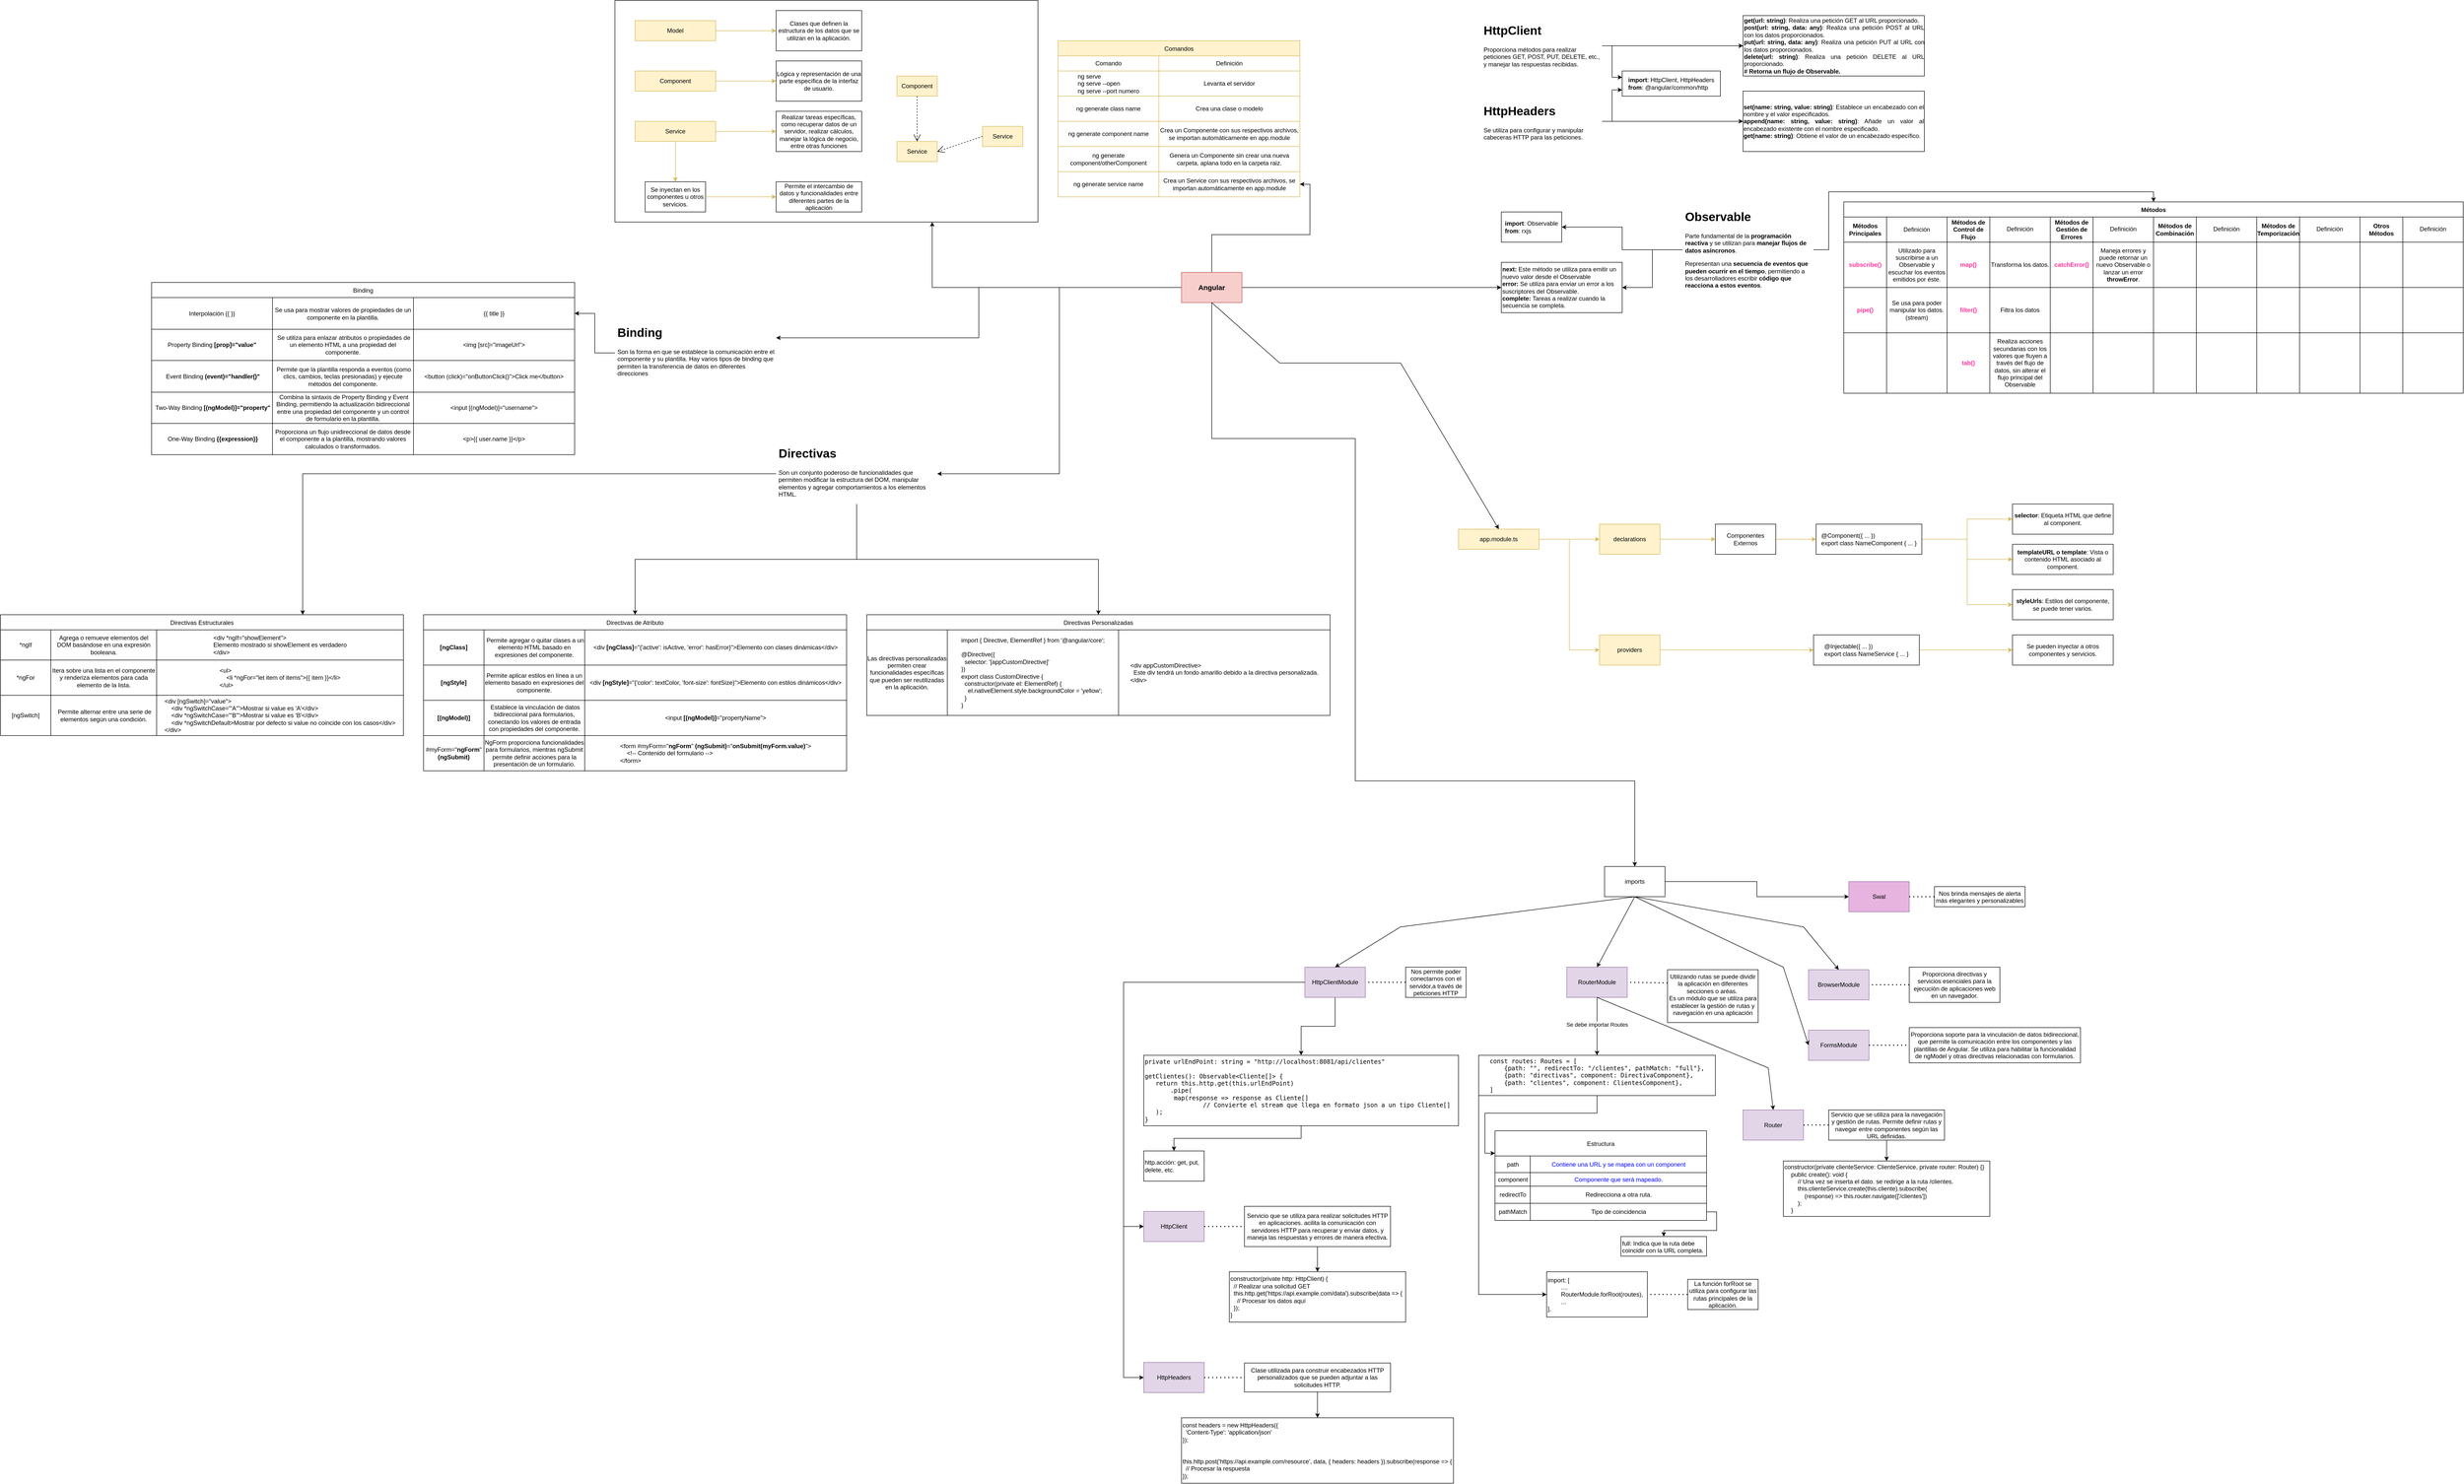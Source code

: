 <mxfile version="22.0.3" type="device" pages="7">
  <diagram name="Angular" id="PBOai4PQ9v6ghPNq34oY">
    <mxGraphModel dx="2993" dy="2705" grid="1" gridSize="10" guides="1" tooltips="1" connect="1" arrows="1" fold="1" page="0" pageScale="1" pageWidth="827" pageHeight="1169" math="0" shadow="0">
      <root>
        <mxCell id="0" />
        <mxCell id="1" parent="0" />
        <mxCell id="E_4s96K-0CPUhSEiuMIe-9" style="edgeStyle=orthogonalEdgeStyle;rounded=0;orthogonalLoop=1;jettySize=auto;html=1;fillColor=#fff2cc;strokeColor=#d6b656;" parent="1" source="E_4s96K-0CPUhSEiuMIe-2" target="E_4s96K-0CPUhSEiuMIe-8" edge="1">
          <mxGeometry relative="1" as="geometry" />
        </mxCell>
        <mxCell id="E_4s96K-0CPUhSEiuMIe-2" value="declarations" style="whiteSpace=wrap;html=1;fillColor=#fff2cc;strokeColor=#d6b656;" parent="1" vertex="1">
          <mxGeometry x="2075" y="-320" width="120" height="60" as="geometry" />
        </mxCell>
        <mxCell id="E_4s96K-0CPUhSEiuMIe-361" style="edgeStyle=orthogonalEdgeStyle;rounded=0;orthogonalLoop=1;jettySize=auto;html=1;entryX=0;entryY=0.5;entryDx=0;entryDy=0;fillColor=#fff2cc;strokeColor=#d6b656;" parent="1" source="E_4s96K-0CPUhSEiuMIe-8" target="E_4s96K-0CPUhSEiuMIe-10" edge="1">
          <mxGeometry relative="1" as="geometry" />
        </mxCell>
        <mxCell id="E_4s96K-0CPUhSEiuMIe-8" value="Componentes Externos" style="whiteSpace=wrap;html=1;fillColor=none;" parent="1" vertex="1">
          <mxGeometry x="2305" y="-320" width="120" height="60" as="geometry" />
        </mxCell>
        <mxCell id="E_4s96K-0CPUhSEiuMIe-18" style="edgeStyle=orthogonalEdgeStyle;rounded=0;orthogonalLoop=1;jettySize=auto;html=1;fillColor=#fff2cc;strokeColor=#d6b656;" parent="1" source="E_4s96K-0CPUhSEiuMIe-10" target="E_4s96K-0CPUhSEiuMIe-15" edge="1">
          <mxGeometry relative="1" as="geometry" />
        </mxCell>
        <mxCell id="E_4s96K-0CPUhSEiuMIe-19" style="edgeStyle=orthogonalEdgeStyle;rounded=0;orthogonalLoop=1;jettySize=auto;html=1;entryX=0;entryY=0.5;entryDx=0;entryDy=0;fillColor=#fff2cc;strokeColor=#d6b656;" parent="1" source="E_4s96K-0CPUhSEiuMIe-10" target="E_4s96K-0CPUhSEiuMIe-16" edge="1">
          <mxGeometry relative="1" as="geometry" />
        </mxCell>
        <mxCell id="E_4s96K-0CPUhSEiuMIe-20" value="" style="edgeStyle=orthogonalEdgeStyle;rounded=0;orthogonalLoop=1;jettySize=auto;html=1;entryX=0;entryY=0.5;entryDx=0;entryDy=0;fillColor=#fff2cc;strokeColor=#d6b656;" parent="1" source="E_4s96K-0CPUhSEiuMIe-10" target="E_4s96K-0CPUhSEiuMIe-14" edge="1">
          <mxGeometry x="-0.68" relative="1" as="geometry">
            <mxPoint as="offset" />
            <mxPoint x="2895.0" y="-330" as="targetPoint" />
          </mxGeometry>
        </mxCell>
        <mxCell id="E_4s96K-0CPUhSEiuMIe-10" value="&lt;div style=&quot;text-align: left;&quot;&gt;&lt;span style=&quot;background-color: initial;&quot;&gt;@Component({ ... })&lt;/span&gt;&lt;/div&gt;export class NameComponent { ... }" style="whiteSpace=wrap;html=1;align=center;fillColor=none;" parent="1" vertex="1">
          <mxGeometry x="2505" y="-320" width="210" height="60" as="geometry" />
        </mxCell>
        <mxCell id="E_4s96K-0CPUhSEiuMIe-359" style="edgeStyle=orthogonalEdgeStyle;rounded=0;orthogonalLoop=1;jettySize=auto;html=1;entryX=0;entryY=0.5;entryDx=0;entryDy=0;fillColor=#fff2cc;strokeColor=#d6b656;" parent="1" source="E_4s96K-0CPUhSEiuMIe-12" target="E_4s96K-0CPUhSEiuMIe-2" edge="1">
          <mxGeometry relative="1" as="geometry" />
        </mxCell>
        <mxCell id="E_4s96K-0CPUhSEiuMIe-360" style="edgeStyle=orthogonalEdgeStyle;rounded=0;orthogonalLoop=1;jettySize=auto;html=1;entryX=0;entryY=0.5;entryDx=0;entryDy=0;fillColor=#fff2cc;strokeColor=#d6b656;" parent="1" source="E_4s96K-0CPUhSEiuMIe-12" target="E_4s96K-0CPUhSEiuMIe-129" edge="1">
          <mxGeometry relative="1" as="geometry" />
        </mxCell>
        <mxCell id="E_4s96K-0CPUhSEiuMIe-12" value="&lt;span style=&quot;font-family: Helvetica; font-size: 12px; font-style: normal; font-variant-ligatures: normal; font-variant-caps: normal; font-weight: 400; letter-spacing: normal; orphans: 2; text-align: center; text-indent: 0px; text-transform: none; widows: 2; word-spacing: 0px; -webkit-text-stroke-width: 0px; text-decoration-thickness: initial; text-decoration-style: initial; text-decoration-color: initial; float: none; display: inline !important;&quot;&gt;app.module.ts&lt;/span&gt;" style="whiteSpace=wrap;html=1;labelBackgroundColor=none;fillColor=#fff2cc;strokeColor=#d6b656;" parent="1" vertex="1">
          <mxGeometry x="1795" y="-310" width="160" height="40" as="geometry" />
        </mxCell>
        <mxCell id="E_4s96K-0CPUhSEiuMIe-14" value="&lt;b&gt;selector&lt;/b&gt;:&amp;nbsp;Etiqueta HTML que define al component." style="whiteSpace=wrap;html=1;fillColor=none;align=center;" parent="1" vertex="1">
          <mxGeometry x="2895" y="-360" width="200" height="60" as="geometry" />
        </mxCell>
        <mxCell id="E_4s96K-0CPUhSEiuMIe-15" value="&lt;b&gt;templateURL o template&lt;/b&gt;: Vista o contenido HTML asociado al component." style="whiteSpace=wrap;html=1;fillColor=none;align=center;" parent="1" vertex="1">
          <mxGeometry x="2895" y="-280" width="200" height="60" as="geometry" />
        </mxCell>
        <mxCell id="E_4s96K-0CPUhSEiuMIe-16" value="&lt;b&gt;styleUrls&lt;/b&gt;:&amp;nbsp;Estilos del componente, se puede tener varios." style="whiteSpace=wrap;html=1;align=center;fillColor=none;" parent="1" vertex="1">
          <mxGeometry x="2895" y="-190" width="200" height="60" as="geometry" />
        </mxCell>
        <mxCell id="E_4s96K-0CPUhSEiuMIe-357" style="edgeStyle=orthogonalEdgeStyle;rounded=0;orthogonalLoop=1;jettySize=auto;html=1;entryX=0;entryY=0.5;entryDx=0;entryDy=0;" parent="1" source="E_4s96K-0CPUhSEiuMIe-59" target="9HqMqEpNDO1nMVhbbQ-n-48" edge="1">
          <mxGeometry relative="1" as="geometry">
            <mxPoint x="940" y="-360" as="targetPoint" />
          </mxGeometry>
        </mxCell>
        <mxCell id="9HqMqEpNDO1nMVhbbQ-n-146" style="edgeStyle=orthogonalEdgeStyle;rounded=0;orthogonalLoop=1;jettySize=auto;html=1;entryX=0.75;entryY=1;entryDx=0;entryDy=0;" edge="1" parent="1" source="E_4s96K-0CPUhSEiuMIe-59" target="9HqMqEpNDO1nMVhbbQ-n-24">
          <mxGeometry relative="1" as="geometry" />
        </mxCell>
        <mxCell id="9HqMqEpNDO1nMVhbbQ-n-147" style="edgeStyle=orthogonalEdgeStyle;rounded=0;orthogonalLoop=1;jettySize=auto;html=1;entryX=1;entryY=0.5;entryDx=0;entryDy=0;" edge="1" parent="1" source="E_4s96K-0CPUhSEiuMIe-59" target="9HqMqEpNDO1nMVhbbQ-n-42">
          <mxGeometry relative="1" as="geometry" />
        </mxCell>
        <mxCell id="9HqMqEpNDO1nMVhbbQ-n-149" style="edgeStyle=orthogonalEdgeStyle;rounded=0;orthogonalLoop=1;jettySize=auto;html=1;entryX=1;entryY=0.25;entryDx=0;entryDy=0;" edge="1" parent="1" source="E_4s96K-0CPUhSEiuMIe-59" target="9HqMqEpNDO1nMVhbbQ-n-148">
          <mxGeometry relative="1" as="geometry" />
        </mxCell>
        <mxCell id="9HqMqEpNDO1nMVhbbQ-n-194" style="edgeStyle=orthogonalEdgeStyle;rounded=0;orthogonalLoop=1;jettySize=auto;html=1;entryX=1;entryY=0.5;entryDx=0;entryDy=0;" edge="1" parent="1" source="E_4s96K-0CPUhSEiuMIe-59" target="9HqMqEpNDO1nMVhbbQ-n-193">
          <mxGeometry relative="1" as="geometry" />
        </mxCell>
        <mxCell id="9HqMqEpNDO1nMVhbbQ-n-246" style="edgeStyle=orthogonalEdgeStyle;rounded=0;orthogonalLoop=1;jettySize=auto;html=1;entryX=0.5;entryY=0;entryDx=0;entryDy=0;" edge="1" parent="1" source="E_4s96K-0CPUhSEiuMIe-59" target="E_4s96K-0CPUhSEiuMIe-364">
          <mxGeometry relative="1" as="geometry">
            <Array as="points">
              <mxPoint x="1305" y="-490" />
              <mxPoint x="1590" y="-490" />
              <mxPoint x="1590" y="190" />
              <mxPoint x="2145" y="190" />
            </Array>
          </mxGeometry>
        </mxCell>
        <mxCell id="E_4s96K-0CPUhSEiuMIe-59" value="Angular" style="whiteSpace=wrap;html=1;fillColor=#f8cecc;strokeColor=#b85450;labelBackgroundColor=none;fontStyle=1;fontSize=14;" parent="1" vertex="1">
          <mxGeometry x="1245" y="-820" width="120" height="60" as="geometry" />
        </mxCell>
        <mxCell id="E_4s96K-0CPUhSEiuMIe-80" value="Binding" style="shape=table;startSize=30;container=1;collapsible=0;childLayout=tableLayout;strokeColor=default;fontSize=12;" parent="1" vertex="1">
          <mxGeometry x="-800" y="-800" width="840" height="342" as="geometry" />
        </mxCell>
        <mxCell id="E_4s96K-0CPUhSEiuMIe-81" value="" style="shape=tableRow;horizontal=0;startSize=0;swimlaneHead=0;swimlaneBody=0;strokeColor=inherit;top=0;left=0;bottom=0;right=0;collapsible=0;dropTarget=0;fillColor=none;points=[[0,0.5],[1,0.5]];portConstraint=eastwest;fontSize=12;" parent="E_4s96K-0CPUhSEiuMIe-80" vertex="1">
          <mxGeometry y="30" width="840" height="63" as="geometry" />
        </mxCell>
        <mxCell id="E_4s96K-0CPUhSEiuMIe-82" value="Interpolación {{ }}" style="shape=partialRectangle;html=1;whiteSpace=wrap;connectable=0;strokeColor=inherit;overflow=hidden;fillColor=none;top=0;left=0;bottom=0;right=0;pointerEvents=1;fontSize=12;" parent="E_4s96K-0CPUhSEiuMIe-81" vertex="1">
          <mxGeometry width="240" height="63" as="geometry">
            <mxRectangle width="240" height="63" as="alternateBounds" />
          </mxGeometry>
        </mxCell>
        <mxCell id="E_4s96K-0CPUhSEiuMIe-83" value="&lt;font color=&quot;#000000&quot;&gt;Se usa para mostrar valores de propiedades de un componente en la plantilla.&lt;/font&gt;" style="shape=partialRectangle;html=1;whiteSpace=wrap;connectable=0;strokeColor=inherit;overflow=hidden;fillColor=none;top=0;left=0;bottom=0;right=0;pointerEvents=1;fontSize=12;fontColor=#0000FF;" parent="E_4s96K-0CPUhSEiuMIe-81" vertex="1">
          <mxGeometry x="240" width="280" height="63" as="geometry">
            <mxRectangle width="280" height="63" as="alternateBounds" />
          </mxGeometry>
        </mxCell>
        <mxCell id="9HqMqEpNDO1nMVhbbQ-n-159" value="&lt;p&gt;&lt;font color=&quot;#000000&quot;&gt;{{ title }}&lt;/font&gt;&lt;/p&gt;" style="shape=partialRectangle;html=1;whiteSpace=wrap;connectable=0;strokeColor=inherit;overflow=hidden;fillColor=none;top=0;left=0;bottom=0;right=0;pointerEvents=1;fontSize=12;fontColor=#0000FF;" vertex="1" parent="E_4s96K-0CPUhSEiuMIe-81">
          <mxGeometry x="520" width="320" height="63" as="geometry">
            <mxRectangle width="320" height="63" as="alternateBounds" />
          </mxGeometry>
        </mxCell>
        <mxCell id="9HqMqEpNDO1nMVhbbQ-n-150" style="shape=tableRow;horizontal=0;startSize=0;swimlaneHead=0;swimlaneBody=0;strokeColor=inherit;top=0;left=0;bottom=0;right=0;collapsible=0;dropTarget=0;fillColor=none;points=[[0,0.5],[1,0.5]];portConstraint=eastwest;fontSize=12;" vertex="1" parent="E_4s96K-0CPUhSEiuMIe-80">
          <mxGeometry y="93" width="840" height="62" as="geometry" />
        </mxCell>
        <mxCell id="9HqMqEpNDO1nMVhbbQ-n-151" value="Property Binding&amp;nbsp;&lt;b&gt;[prop]=&quot;value&quot;&lt;/b&gt;" style="shape=partialRectangle;html=1;whiteSpace=wrap;connectable=0;strokeColor=inherit;overflow=hidden;fillColor=none;top=0;left=0;bottom=0;right=0;pointerEvents=1;fontSize=12;" vertex="1" parent="9HqMqEpNDO1nMVhbbQ-n-150">
          <mxGeometry width="240" height="62" as="geometry">
            <mxRectangle width="240" height="62" as="alternateBounds" />
          </mxGeometry>
        </mxCell>
        <mxCell id="9HqMqEpNDO1nMVhbbQ-n-152" value="&amp;nbsp;Se utiliza para enlazar atributos o propiedades de un elemento HTML a una propiedad del componente." style="shape=partialRectangle;html=1;whiteSpace=wrap;connectable=0;strokeColor=inherit;overflow=hidden;fillColor=none;top=0;left=0;bottom=0;right=0;pointerEvents=1;fontSize=12;fontColor=#000000;" vertex="1" parent="9HqMqEpNDO1nMVhbbQ-n-150">
          <mxGeometry x="240" width="280" height="62" as="geometry">
            <mxRectangle width="280" height="62" as="alternateBounds" />
          </mxGeometry>
        </mxCell>
        <mxCell id="9HqMqEpNDO1nMVhbbQ-n-160" value="&lt;div&gt;&amp;lt;img [src]=&quot;imageUrl&quot;&amp;gt;&lt;/div&gt;" style="shape=partialRectangle;html=1;whiteSpace=wrap;connectable=0;strokeColor=inherit;overflow=hidden;fillColor=none;top=0;left=0;bottom=0;right=0;pointerEvents=1;fontSize=12;fontColor=#000000;" vertex="1" parent="9HqMqEpNDO1nMVhbbQ-n-150">
          <mxGeometry x="520" width="320" height="62" as="geometry">
            <mxRectangle width="320" height="62" as="alternateBounds" />
          </mxGeometry>
        </mxCell>
        <mxCell id="9HqMqEpNDO1nMVhbbQ-n-163" style="shape=tableRow;horizontal=0;startSize=0;swimlaneHead=0;swimlaneBody=0;strokeColor=inherit;top=0;left=0;bottom=0;right=0;collapsible=0;dropTarget=0;fillColor=none;points=[[0,0.5],[1,0.5]];portConstraint=eastwest;fontSize=12;" vertex="1" parent="E_4s96K-0CPUhSEiuMIe-80">
          <mxGeometry y="155" width="840" height="63" as="geometry" />
        </mxCell>
        <mxCell id="9HqMqEpNDO1nMVhbbQ-n-164" value="&amp;nbsp;Event Binding&amp;nbsp;&lt;b&gt;(event)=&quot;handler()&quot;&lt;/b&gt;" style="shape=partialRectangle;html=1;whiteSpace=wrap;connectable=0;strokeColor=inherit;overflow=hidden;fillColor=none;top=0;left=0;bottom=0;right=0;pointerEvents=1;fontSize=12;" vertex="1" parent="9HqMqEpNDO1nMVhbbQ-n-163">
          <mxGeometry width="240" height="63" as="geometry">
            <mxRectangle width="240" height="63" as="alternateBounds" />
          </mxGeometry>
        </mxCell>
        <mxCell id="9HqMqEpNDO1nMVhbbQ-n-165" value="&amp;nbsp;Permite que la plantilla responda a eventos (como clics, cambios, teclas presionadas) y ejecute métodos del componente." style="shape=partialRectangle;html=1;whiteSpace=wrap;connectable=0;strokeColor=inherit;overflow=hidden;fillColor=none;top=0;left=0;bottom=0;right=0;pointerEvents=1;fontSize=12;fontColor=#000000;" vertex="1" parent="9HqMqEpNDO1nMVhbbQ-n-163">
          <mxGeometry x="240" width="280" height="63" as="geometry">
            <mxRectangle width="280" height="63" as="alternateBounds" />
          </mxGeometry>
        </mxCell>
        <mxCell id="9HqMqEpNDO1nMVhbbQ-n-166" value="&lt;div&gt;&amp;lt;button (click)=&quot;onButtonClick()&quot;&amp;gt;Click me&amp;lt;/button&amp;gt;&lt;/div&gt;" style="shape=partialRectangle;html=1;whiteSpace=wrap;connectable=0;strokeColor=inherit;overflow=hidden;fillColor=none;top=0;left=0;bottom=0;right=0;pointerEvents=1;fontSize=12;fontColor=#000000;" vertex="1" parent="9HqMqEpNDO1nMVhbbQ-n-163">
          <mxGeometry x="520" width="320" height="63" as="geometry">
            <mxRectangle width="320" height="63" as="alternateBounds" />
          </mxGeometry>
        </mxCell>
        <mxCell id="9HqMqEpNDO1nMVhbbQ-n-167" style="shape=tableRow;horizontal=0;startSize=0;swimlaneHead=0;swimlaneBody=0;strokeColor=inherit;top=0;left=0;bottom=0;right=0;collapsible=0;dropTarget=0;fillColor=none;points=[[0,0.5],[1,0.5]];portConstraint=eastwest;fontSize=12;" vertex="1" parent="E_4s96K-0CPUhSEiuMIe-80">
          <mxGeometry y="218" width="840" height="62" as="geometry" />
        </mxCell>
        <mxCell id="9HqMqEpNDO1nMVhbbQ-n-168" value="&amp;nbsp;Two-Way Binding&amp;nbsp;&lt;b&gt;[(ngModel)]=&quot;property&quot;&lt;/b&gt;" style="shape=partialRectangle;html=1;whiteSpace=wrap;connectable=0;strokeColor=inherit;overflow=hidden;fillColor=none;top=0;left=0;bottom=0;right=0;pointerEvents=1;fontSize=12;" vertex="1" parent="9HqMqEpNDO1nMVhbbQ-n-167">
          <mxGeometry width="240" height="62" as="geometry">
            <mxRectangle width="240" height="62" as="alternateBounds" />
          </mxGeometry>
        </mxCell>
        <mxCell id="9HqMqEpNDO1nMVhbbQ-n-169" value="&amp;nbsp;Combina la sintaxis de Property Binding y Event Binding, permitiendo la actualización bidireccional entre una propiedad del componente y un control de formulario en la plantilla." style="shape=partialRectangle;html=1;whiteSpace=wrap;connectable=0;strokeColor=inherit;overflow=hidden;fillColor=none;top=0;left=0;bottom=0;right=0;pointerEvents=1;fontSize=12;fontColor=#000000;" vertex="1" parent="9HqMqEpNDO1nMVhbbQ-n-167">
          <mxGeometry x="240" width="280" height="62" as="geometry">
            <mxRectangle width="280" height="62" as="alternateBounds" />
          </mxGeometry>
        </mxCell>
        <mxCell id="9HqMqEpNDO1nMVhbbQ-n-170" value="&lt;div&gt;&amp;lt;input [(ngModel)]=&quot;username&quot;&amp;gt;&lt;/div&gt;" style="shape=partialRectangle;html=1;whiteSpace=wrap;connectable=0;strokeColor=inherit;overflow=hidden;fillColor=none;top=0;left=0;bottom=0;right=0;pointerEvents=1;fontSize=12;fontColor=#000000;" vertex="1" parent="9HqMqEpNDO1nMVhbbQ-n-167">
          <mxGeometry x="520" width="320" height="62" as="geometry">
            <mxRectangle width="320" height="62" as="alternateBounds" />
          </mxGeometry>
        </mxCell>
        <mxCell id="9HqMqEpNDO1nMVhbbQ-n-171" style="shape=tableRow;horizontal=0;startSize=0;swimlaneHead=0;swimlaneBody=0;strokeColor=inherit;top=0;left=0;bottom=0;right=0;collapsible=0;dropTarget=0;fillColor=none;points=[[0,0.5],[1,0.5]];portConstraint=eastwest;fontSize=12;" vertex="1" parent="E_4s96K-0CPUhSEiuMIe-80">
          <mxGeometry y="280" width="840" height="62" as="geometry" />
        </mxCell>
        <mxCell id="9HqMqEpNDO1nMVhbbQ-n-172" value="&amp;nbsp;One-Way Binding&amp;nbsp;&lt;b&gt;{{expression}}&lt;/b&gt;" style="shape=partialRectangle;html=1;whiteSpace=wrap;connectable=0;strokeColor=inherit;overflow=hidden;fillColor=none;top=0;left=0;bottom=0;right=0;pointerEvents=1;fontSize=12;" vertex="1" parent="9HqMqEpNDO1nMVhbbQ-n-171">
          <mxGeometry width="240" height="62" as="geometry">
            <mxRectangle width="240" height="62" as="alternateBounds" />
          </mxGeometry>
        </mxCell>
        <mxCell id="9HqMqEpNDO1nMVhbbQ-n-173" value="Proporciona un flujo unidireccional de datos desde el componente a la plantilla, mostrando valores calculados o transformados." style="shape=partialRectangle;html=1;whiteSpace=wrap;connectable=0;strokeColor=inherit;overflow=hidden;fillColor=none;top=0;left=0;bottom=0;right=0;pointerEvents=1;fontSize=12;fontColor=#000000;" vertex="1" parent="9HqMqEpNDO1nMVhbbQ-n-171">
          <mxGeometry x="240" width="280" height="62" as="geometry">
            <mxRectangle width="280" height="62" as="alternateBounds" />
          </mxGeometry>
        </mxCell>
        <mxCell id="9HqMqEpNDO1nMVhbbQ-n-174" value="&lt;div&gt;&amp;lt;p&amp;gt;{{ user.name }}&amp;lt;/p&amp;gt;&lt;/div&gt;" style="shape=partialRectangle;html=1;whiteSpace=wrap;connectable=0;strokeColor=inherit;overflow=hidden;fillColor=none;top=0;left=0;bottom=0;right=0;pointerEvents=1;fontSize=12;fontColor=#000000;" vertex="1" parent="9HqMqEpNDO1nMVhbbQ-n-171">
          <mxGeometry x="520" width="320" height="62" as="geometry">
            <mxRectangle width="320" height="62" as="alternateBounds" />
          </mxGeometry>
        </mxCell>
        <mxCell id="E_4s96K-0CPUhSEiuMIe-362" style="edgeStyle=orthogonalEdgeStyle;rounded=0;orthogonalLoop=1;jettySize=auto;html=1;entryX=0;entryY=0.5;entryDx=0;entryDy=0;fillColor=#fff2cc;strokeColor=#d6b656;" parent="1" source="E_4s96K-0CPUhSEiuMIe-94" target="E_4s96K-0CPUhSEiuMIe-125" edge="1">
          <mxGeometry relative="1" as="geometry" />
        </mxCell>
        <mxCell id="E_4s96K-0CPUhSEiuMIe-94" value="&lt;div style=&quot;text-align: left;&quot;&gt;&lt;span style=&quot;background-color: initial;&quot;&gt;@Injectable&lt;/span&gt;&lt;span style=&quot;background-color: initial;&quot;&gt;({ ... })&lt;/span&gt;&lt;/div&gt;export class NameService { ... }" style="whiteSpace=wrap;html=1;align=center;fillColor=none;" parent="1" vertex="1">
          <mxGeometry x="2500" y="-100" width="210" height="60" as="geometry" />
        </mxCell>
        <mxCell id="E_4s96K-0CPUhSEiuMIe-125" value="Se pueden inyectar a otros componentes y servicios." style="whiteSpace=wrap;html=1;fillColor=none;align=center;" parent="1" vertex="1">
          <mxGeometry x="2895" y="-100" width="200" height="60" as="geometry" />
        </mxCell>
        <mxCell id="E_4s96K-0CPUhSEiuMIe-363" style="edgeStyle=orthogonalEdgeStyle;rounded=0;orthogonalLoop=1;jettySize=auto;html=1;entryX=0;entryY=0.5;entryDx=0;entryDy=0;fillColor=#fff2cc;strokeColor=#d6b656;" parent="1" source="E_4s96K-0CPUhSEiuMIe-129" target="E_4s96K-0CPUhSEiuMIe-94" edge="1">
          <mxGeometry relative="1" as="geometry" />
        </mxCell>
        <mxCell id="E_4s96K-0CPUhSEiuMIe-129" value="providers" style="whiteSpace=wrap;html=1;labelBackgroundColor=none;fillColor=#fff2cc;strokeColor=#d6b656;" parent="1" vertex="1">
          <mxGeometry x="2075" y="-100" width="120" height="60" as="geometry" />
        </mxCell>
        <mxCell id="E_4s96K-0CPUhSEiuMIe-153" value="Se debe importar Routes" style="edgeStyle=orthogonalEdgeStyle;rounded=0;orthogonalLoop=1;jettySize=auto;html=1;entryX=0.5;entryY=0;entryDx=0;entryDy=0;" parent="1" source="E_4s96K-0CPUhSEiuMIe-146" target="E_4s96K-0CPUhSEiuMIe-155" edge="1">
          <mxGeometry x="-0.067" relative="1" as="geometry">
            <mxPoint x="1985" y="975" as="targetPoint" />
            <mxPoint as="offset" />
          </mxGeometry>
        </mxCell>
        <mxCell id="E_4s96K-0CPUhSEiuMIe-146" value="RouterModule" style="whiteSpace=wrap;html=1;fillColor=#e1d5e7;strokeColor=#9673a6;" parent="1" vertex="1">
          <mxGeometry x="2010" y="560" width="120" height="60" as="geometry" />
        </mxCell>
        <mxCell id="E_4s96K-0CPUhSEiuMIe-149" value="&lt;div style=&quot;&quot;&gt;Utilizando rutas se puede dividir la aplicación en diferentes secciones o aréas.&amp;nbsp;&lt;/div&gt;Es un módulo que se utiliza para establecer la gestión de rutas y navegación en una aplicación" style="text;whiteSpace=wrap;html=1;align=center;fillColor=default;strokeColor=default;" parent="1" vertex="1">
          <mxGeometry x="2210" y="565" width="180" height="105" as="geometry" />
        </mxCell>
        <mxCell id="E_4s96K-0CPUhSEiuMIe-376" style="edgeStyle=orthogonalEdgeStyle;rounded=0;orthogonalLoop=1;jettySize=auto;html=1;entryX=0;entryY=0.25;entryDx=0;entryDy=0;" parent="1" source="E_4s96K-0CPUhSEiuMIe-155" target="E_4s96K-0CPUhSEiuMIe-158" edge="1">
          <mxGeometry relative="1" as="geometry" />
        </mxCell>
        <mxCell id="E_4s96K-0CPUhSEiuMIe-155" value="&lt;pre style=&quot;border-color: var(--border-color); font-size: 9pt; text-align: left; font-family: &amp;quot;FiraCode Nerd Font Mono&amp;quot;, monospace;&quot;&gt;const &lt;span style=&quot;border-color: var(--border-color);&quot;&gt;routes&lt;/span&gt;&lt;span style=&quot;border-color: var(--border-color);&quot;&gt;: &lt;/span&gt;&lt;span style=&quot;border-color: var(--border-color);&quot;&gt;Routes &lt;/span&gt;&lt;span style=&quot;border-color: var(--border-color);&quot;&gt;= &lt;/span&gt;&lt;span style=&quot;border-color: var(--border-color);&quot;&gt;[&lt;br style=&quot;border-color: var(--border-color);&quot;&gt;&lt;/span&gt;&lt;span style=&quot;border-color: var(--border-color);&quot;&gt;    {&lt;/span&gt;path&lt;span style=&quot;border-color: var(--border-color);&quot;&gt;: &lt;/span&gt;&lt;span style=&quot;border-color: var(--border-color);&quot;&gt;&quot;&quot;&lt;/span&gt;, redirectTo&lt;span style=&quot;border-color: var(--border-color);&quot;&gt;: &lt;/span&gt;&lt;span style=&quot;border-color: var(--border-color);&quot;&gt;&quot;/clientes&quot;&lt;/span&gt;, pathMatch&lt;span style=&quot;border-color: var(--border-color);&quot;&gt;: &lt;/span&gt;&lt;span style=&quot;border-color: var(--border-color);&quot;&gt;&quot;full&quot;&lt;/span&gt;&lt;span style=&quot;border-color: var(--border-color);&quot;&gt;}&lt;/span&gt;,&lt;br style=&quot;border-color: var(--border-color);&quot;&gt;    &lt;span style=&quot;border-color: var(--border-color);&quot;&gt;{&lt;/span&gt;path&lt;span style=&quot;border-color: var(--border-color);&quot;&gt;: &lt;/span&gt;&lt;span style=&quot;border-color: var(--border-color);&quot;&gt;&quot;directivas&quot;&lt;/span&gt;, component&lt;span style=&quot;border-color: var(--border-color);&quot;&gt;: &lt;/span&gt;&lt;span style=&quot;border-color: var(--border-color);&quot;&gt;DirectivaComponent&lt;/span&gt;&lt;span style=&quot;border-color: var(--border-color);&quot;&gt;}&lt;/span&gt;,&lt;br style=&quot;border-color: var(--border-color);&quot;&gt;    &lt;span style=&quot;border-color: var(--border-color);&quot;&gt;{&lt;/span&gt;path&lt;span style=&quot;border-color: var(--border-color);&quot;&gt;: &lt;/span&gt;&lt;span style=&quot;border-color: var(--border-color);&quot;&gt;&quot;clientes&quot;&lt;/span&gt;, component&lt;span style=&quot;border-color: var(--border-color);&quot;&gt;: &lt;/span&gt;&lt;span style=&quot;border-color: var(--border-color);&quot;&gt;ClientesComponent&lt;/span&gt;&lt;span style=&quot;border-color: var(--border-color);&quot;&gt;}&lt;/span&gt;,&lt;br style=&quot;border-color: var(--border-color);&quot;&gt;&lt;span style=&quot;border-color: var(--border-color);&quot;&gt;]&lt;/span&gt;&lt;/pre&gt;" style="whiteSpace=wrap;html=1;" parent="1" vertex="1">
          <mxGeometry x="1835" y="735" width="470" height="80" as="geometry" />
        </mxCell>
        <mxCell id="E_4s96K-0CPUhSEiuMIe-176" value="" style="edgeStyle=orthogonalEdgeStyle;rounded=0;orthogonalLoop=1;jettySize=auto;html=1;exitX=1;exitY=0.5;exitDx=0;exitDy=0;" parent="1" source="E_4s96K-0CPUhSEiuMIe-171" target="E_4s96K-0CPUhSEiuMIe-175" edge="1">
          <mxGeometry relative="1" as="geometry" />
        </mxCell>
        <mxCell id="E_4s96K-0CPUhSEiuMIe-405" style="edgeStyle=orthogonalEdgeStyle;rounded=0;orthogonalLoop=1;jettySize=auto;html=1;entryX=0;entryY=0.5;entryDx=0;entryDy=0;exitX=0;exitY=0.75;exitDx=0;exitDy=0;" parent="1" source="E_4s96K-0CPUhSEiuMIe-155" target="E_4s96K-0CPUhSEiuMIe-403" edge="1">
          <mxGeometry relative="1" as="geometry">
            <Array as="points">
              <mxPoint x="1835" y="1210" />
            </Array>
          </mxGeometry>
        </mxCell>
        <mxCell id="E_4s96K-0CPUhSEiuMIe-158" value="Estructura" style="shape=table;startSize=50;container=1;collapsible=0;childLayout=tableLayout;strokeColor=default;fontSize=12;" parent="1" vertex="1">
          <mxGeometry x="1867.5" y="885" width="420" height="178" as="geometry" />
        </mxCell>
        <mxCell id="E_4s96K-0CPUhSEiuMIe-168" style="shape=tableRow;horizontal=0;startSize=0;swimlaneHead=0;swimlaneBody=0;strokeColor=inherit;top=0;left=0;bottom=0;right=0;collapsible=0;dropTarget=0;fillColor=none;points=[[0,0.5],[1,0.5]];portConstraint=eastwest;fontSize=12;" parent="E_4s96K-0CPUhSEiuMIe-158" vertex="1">
          <mxGeometry y="50" width="420" height="33" as="geometry" />
        </mxCell>
        <mxCell id="E_4s96K-0CPUhSEiuMIe-169" value="path" style="shape=partialRectangle;html=1;whiteSpace=wrap;connectable=0;strokeColor=inherit;overflow=hidden;fillColor=none;top=0;left=0;bottom=0;right=0;pointerEvents=1;fontSize=12;" parent="E_4s96K-0CPUhSEiuMIe-168" vertex="1">
          <mxGeometry width="70" height="33" as="geometry">
            <mxRectangle width="70" height="33" as="alternateBounds" />
          </mxGeometry>
        </mxCell>
        <mxCell id="E_4s96K-0CPUhSEiuMIe-170" value="Contiene una URL y se mapea con un component" style="shape=partialRectangle;html=1;whiteSpace=wrap;connectable=0;strokeColor=inherit;overflow=hidden;fillColor=none;top=0;left=0;bottom=0;right=0;pointerEvents=1;fontSize=12;fontColor=#0000FF;" parent="E_4s96K-0CPUhSEiuMIe-168" vertex="1">
          <mxGeometry x="70" width="350" height="33" as="geometry">
            <mxRectangle width="350" height="33" as="alternateBounds" />
          </mxGeometry>
        </mxCell>
        <mxCell id="E_4s96K-0CPUhSEiuMIe-159" value="" style="shape=tableRow;horizontal=0;startSize=0;swimlaneHead=0;swimlaneBody=0;strokeColor=inherit;top=0;left=0;bottom=0;right=0;collapsible=0;dropTarget=0;fillColor=none;points=[[0,0.5],[1,0.5]];portConstraint=eastwest;fontSize=12;" parent="E_4s96K-0CPUhSEiuMIe-158" vertex="1">
          <mxGeometry y="83" width="420" height="27" as="geometry" />
        </mxCell>
        <mxCell id="E_4s96K-0CPUhSEiuMIe-160" value="component" style="shape=partialRectangle;html=1;whiteSpace=wrap;connectable=0;strokeColor=inherit;overflow=hidden;fillColor=none;top=0;left=0;bottom=0;right=0;pointerEvents=1;fontSize=12;" parent="E_4s96K-0CPUhSEiuMIe-159" vertex="1">
          <mxGeometry width="70" height="27" as="geometry">
            <mxRectangle width="70" height="27" as="alternateBounds" />
          </mxGeometry>
        </mxCell>
        <mxCell id="E_4s96K-0CPUhSEiuMIe-161" value="Componente que será mapeado." style="shape=partialRectangle;html=1;whiteSpace=wrap;connectable=0;strokeColor=inherit;overflow=hidden;fillColor=none;top=0;left=0;bottom=0;right=0;pointerEvents=1;fontSize=12;fontColor=#0000FF;" parent="E_4s96K-0CPUhSEiuMIe-159" vertex="1">
          <mxGeometry x="70" width="350" height="27" as="geometry">
            <mxRectangle width="350" height="27" as="alternateBounds" />
          </mxGeometry>
        </mxCell>
        <mxCell id="E_4s96K-0CPUhSEiuMIe-162" value="" style="shape=tableRow;horizontal=0;startSize=0;swimlaneHead=0;swimlaneBody=0;strokeColor=inherit;top=0;left=0;bottom=0;right=0;collapsible=0;dropTarget=0;fillColor=none;points=[[0,0.5],[1,0.5]];portConstraint=eastwest;fontSize=12;" parent="E_4s96K-0CPUhSEiuMIe-158" vertex="1">
          <mxGeometry y="110" width="420" height="34" as="geometry" />
        </mxCell>
        <mxCell id="E_4s96K-0CPUhSEiuMIe-163" value="redirectTo" style="shape=partialRectangle;html=1;whiteSpace=wrap;connectable=0;strokeColor=inherit;overflow=hidden;fillColor=none;top=0;left=0;bottom=0;right=0;pointerEvents=1;fontSize=12;" parent="E_4s96K-0CPUhSEiuMIe-162" vertex="1">
          <mxGeometry width="70" height="34" as="geometry">
            <mxRectangle width="70" height="34" as="alternateBounds" />
          </mxGeometry>
        </mxCell>
        <mxCell id="E_4s96K-0CPUhSEiuMIe-164" value="Redirecciona a otra ruta." style="shape=partialRectangle;html=1;whiteSpace=wrap;connectable=0;strokeColor=inherit;overflow=hidden;fillColor=none;top=0;left=0;bottom=0;right=0;pointerEvents=1;fontSize=12;" parent="E_4s96K-0CPUhSEiuMIe-162" vertex="1">
          <mxGeometry x="70" width="350" height="34" as="geometry">
            <mxRectangle width="350" height="34" as="alternateBounds" />
          </mxGeometry>
        </mxCell>
        <mxCell id="E_4s96K-0CPUhSEiuMIe-171" style="shape=tableRow;horizontal=0;startSize=0;swimlaneHead=0;swimlaneBody=0;strokeColor=inherit;top=0;left=0;bottom=0;right=0;collapsible=0;dropTarget=0;fillColor=none;points=[[0,0.5],[1,0.5]];portConstraint=eastwest;fontSize=12;" parent="E_4s96K-0CPUhSEiuMIe-158" vertex="1">
          <mxGeometry y="144" width="420" height="34" as="geometry" />
        </mxCell>
        <mxCell id="E_4s96K-0CPUhSEiuMIe-172" value="pathMatch" style="shape=partialRectangle;html=1;whiteSpace=wrap;connectable=0;strokeColor=inherit;overflow=hidden;fillColor=none;top=0;left=0;bottom=0;right=0;pointerEvents=1;fontSize=12;" parent="E_4s96K-0CPUhSEiuMIe-171" vertex="1">
          <mxGeometry width="70" height="34" as="geometry">
            <mxRectangle width="70" height="34" as="alternateBounds" />
          </mxGeometry>
        </mxCell>
        <mxCell id="E_4s96K-0CPUhSEiuMIe-173" value="Tipo de coincidencia" style="shape=partialRectangle;html=1;whiteSpace=wrap;connectable=0;strokeColor=inherit;overflow=hidden;fillColor=none;top=0;left=0;bottom=0;right=0;pointerEvents=1;fontSize=12;" parent="E_4s96K-0CPUhSEiuMIe-171" vertex="1">
          <mxGeometry x="70" width="350" height="34" as="geometry">
            <mxRectangle width="350" height="34" as="alternateBounds" />
          </mxGeometry>
        </mxCell>
        <mxCell id="E_4s96K-0CPUhSEiuMIe-175" value="full: Indica que la ruta debe coincidir con la URL completa." style="whiteSpace=wrap;html=1;startSize=50;align=left;verticalAlign=top;horizontal=1;" parent="1" vertex="1">
          <mxGeometry x="2117.5" y="1095" width="170" height="39" as="geometry" />
        </mxCell>
        <mxCell id="E_4s96K-0CPUhSEiuMIe-378" style="edgeStyle=orthogonalEdgeStyle;rounded=0;orthogonalLoop=1;jettySize=auto;html=1;entryX=0.5;entryY=0;entryDx=0;entryDy=0;" parent="1" source="E_4s96K-0CPUhSEiuMIe-285" target="E_4s96K-0CPUhSEiuMIe-289" edge="1">
          <mxGeometry relative="1" as="geometry" />
        </mxCell>
        <mxCell id="E_4s96K-0CPUhSEiuMIe-285" value="HttpClientModule" style="whiteSpace=wrap;html=1;fillColor=#e1d5e7;strokeColor=#9673a6;" parent="1" vertex="1">
          <mxGeometry x="1490" y="560" width="120" height="60" as="geometry" />
        </mxCell>
        <mxCell id="E_4s96K-0CPUhSEiuMIe-286" value="Nos permite poder conectarnos con el servidor,a través de peticiones HTTP" style="whiteSpace=wrap;html=1;" parent="1" vertex="1">
          <mxGeometry x="1690" y="560" width="120" height="60" as="geometry" />
        </mxCell>
        <mxCell id="E_4s96K-0CPUhSEiuMIe-379" style="edgeStyle=orthogonalEdgeStyle;rounded=0;orthogonalLoop=1;jettySize=auto;html=1;entryX=0.5;entryY=0;entryDx=0;entryDy=0;" parent="1" source="E_4s96K-0CPUhSEiuMIe-289" target="E_4s96K-0CPUhSEiuMIe-291" edge="1">
          <mxGeometry relative="1" as="geometry" />
        </mxCell>
        <mxCell id="E_4s96K-0CPUhSEiuMIe-289" value="&lt;pre style=&quot;border-color: var(--border-color);&quot;&gt;&lt;div style=&quot;&quot;&gt;&lt;span style=&quot;font-family: &amp;quot;FiraCode Nerd Font Mono&amp;quot;, monospace; background-color: initial; white-space: normal;&quot;&gt;private urlEndPoint: string = &quot;http://localhost:8081/api/clientes&quot;&lt;/span&gt;&lt;/div&gt;&lt;font face=&quot;FiraCode Nerd Font Mono, monospace&quot;&gt;&lt;div style=&quot;&quot;&gt;&lt;span style=&quot;background-color: initial; white-space: normal;&quot;&gt;&lt;br&gt;&lt;/span&gt;&lt;/div&gt;&lt;div style=&quot;&quot;&gt;&lt;span style=&quot;background-color: initial; white-space: normal;&quot;&gt;getClientes(): Observable&amp;lt;Cliente[]&amp;gt; {&lt;/span&gt;&lt;br&gt;&lt;/div&gt;&lt;div style=&quot;&quot;&gt;&lt;span style=&quot;background-color: initial; white-space: normal;&quot;&gt;&amp;nbsp; &amp;nbsp;return this.http.get(this.urlEndPoint)&lt;/span&gt;&lt;/div&gt;&lt;div style=&quot;&quot;&gt;&lt;span style=&quot;background-color: initial; white-space: normal;&quot;&gt;&amp;nbsp; &amp;nbsp; &amp;nbsp; &amp;nbsp;.pipe(&lt;/span&gt;&lt;/div&gt;&lt;div style=&quot;&quot;&gt;&lt;span style=&quot;background-color: initial; white-space: normal;&quot;&gt;&amp;nbsp; &amp;nbsp; &amp;nbsp; &amp;nbsp;&amp;nbsp;&lt;/span&gt;&lt;span style=&quot;background-color: initial; white-space: normal;&quot;&gt;map(response =&amp;gt; response as Cliente[]&amp;nbsp;&lt;/span&gt;&lt;/div&gt;&lt;div style=&quot;&quot;&gt;&lt;span style=&quot;background-color: initial; white-space: normal;&quot;&gt;&lt;span style=&quot;white-space: pre;&quot;&gt;&#x9;&lt;/span&gt;&lt;span style=&quot;white-space: pre;&quot;&gt;&#x9;&lt;/span&gt;// Convierte el stream que llega en formato json a un tipo Cliente[]&lt;/span&gt;&lt;/div&gt;&lt;div style=&quot;&quot;&gt;&lt;span style=&quot;background-color: initial; white-space: normal;&quot;&gt;&amp;nbsp; &amp;nbsp;)&lt;/span&gt;&lt;span style=&quot;background-color: initial; white-space: normal;&quot;&gt;;&lt;/span&gt;&lt;/div&gt;&lt;div style=&quot;&quot;&gt;&lt;span style=&quot;background-color: initial; white-space: normal;&quot;&gt;}&lt;/span&gt;&lt;/div&gt;&lt;/font&gt;&lt;/pre&gt;" style="whiteSpace=wrap;html=1;align=left;" parent="1" vertex="1">
          <mxGeometry x="1170" y="735" width="625" height="140" as="geometry" />
        </mxCell>
        <mxCell id="E_4s96K-0CPUhSEiuMIe-291" value="http.acción: get, put, delete, etc." style="whiteSpace=wrap;html=1;align=left;" parent="1" vertex="1">
          <mxGeometry x="1170" y="925" width="120" height="60" as="geometry" />
        </mxCell>
        <mxCell id="E_4s96K-0CPUhSEiuMIe-352" value="" style="endArrow=classic;html=1;rounded=0;exitX=0.5;exitY=1;exitDx=0;exitDy=0;entryX=0.5;entryY=0;entryDx=0;entryDy=0;" parent="1" source="E_4s96K-0CPUhSEiuMIe-59" target="E_4s96K-0CPUhSEiuMIe-12" edge="1">
          <mxGeometry width="50" height="50" relative="1" as="geometry">
            <mxPoint x="450" y="-70" as="sourcePoint" />
            <mxPoint x="500" y="-120" as="targetPoint" />
            <Array as="points">
              <mxPoint x="1440" y="-640" />
              <mxPoint x="1680" y="-640" />
            </Array>
          </mxGeometry>
        </mxCell>
        <mxCell id="E_4s96K-0CPUhSEiuMIe-435" style="edgeStyle=orthogonalEdgeStyle;rounded=0;orthogonalLoop=1;jettySize=auto;html=1;entryX=0;entryY=0.5;entryDx=0;entryDy=0;" parent="1" source="E_4s96K-0CPUhSEiuMIe-364" target="E_4s96K-0CPUhSEiuMIe-431" edge="1">
          <mxGeometry relative="1" as="geometry" />
        </mxCell>
        <mxCell id="E_4s96K-0CPUhSEiuMIe-364" value="imports" style="whiteSpace=wrap;html=1;" parent="1" vertex="1">
          <mxGeometry x="2085" y="360" width="120" height="60" as="geometry" />
        </mxCell>
        <mxCell id="E_4s96K-0CPUhSEiuMIe-370" value="" style="endArrow=classic;html=1;rounded=0;entryX=0.5;entryY=0;entryDx=0;entryDy=0;exitX=0.5;exitY=1;exitDx=0;exitDy=0;" parent="1" source="E_4s96K-0CPUhSEiuMIe-364" target="E_4s96K-0CPUhSEiuMIe-146" edge="1">
          <mxGeometry width="50" height="50" relative="1" as="geometry">
            <mxPoint x="1710" y="770" as="sourcePoint" />
            <mxPoint x="1760" y="720" as="targetPoint" />
          </mxGeometry>
        </mxCell>
        <mxCell id="E_4s96K-0CPUhSEiuMIe-371" value="" style="endArrow=classic;html=1;rounded=0;exitX=0.5;exitY=1;exitDx=0;exitDy=0;entryX=0.5;entryY=0;entryDx=0;entryDy=0;" parent="1" source="E_4s96K-0CPUhSEiuMIe-364" target="E_4s96K-0CPUhSEiuMIe-285" edge="1">
          <mxGeometry width="50" height="50" relative="1" as="geometry">
            <mxPoint x="1710" y="770" as="sourcePoint" />
            <mxPoint x="1760" y="720" as="targetPoint" />
            <Array as="points">
              <mxPoint x="1680" y="480" />
            </Array>
          </mxGeometry>
        </mxCell>
        <mxCell id="E_4s96K-0CPUhSEiuMIe-377" value="" style="endArrow=none;dashed=1;html=1;dashPattern=1 3;strokeWidth=2;rounded=0;exitX=0;exitY=0.5;exitDx=0;exitDy=0;entryX=1;entryY=0.5;entryDx=0;entryDy=0;" parent="1" source="E_4s96K-0CPUhSEiuMIe-286" target="E_4s96K-0CPUhSEiuMIe-285" edge="1">
          <mxGeometry width="50" height="50" relative="1" as="geometry">
            <mxPoint x="1570" y="865" as="sourcePoint" />
            <mxPoint x="1620" y="815" as="targetPoint" />
          </mxGeometry>
        </mxCell>
        <mxCell id="E_4s96K-0CPUhSEiuMIe-383" value="BrowserModule" style="whiteSpace=wrap;html=1;fillColor=#e1d5e7;strokeColor=#9673a6;" parent="1" vertex="1">
          <mxGeometry x="2490" y="565" width="120" height="60" as="geometry" />
        </mxCell>
        <mxCell id="E_4s96K-0CPUhSEiuMIe-384" value="" style="endArrow=classic;html=1;rounded=0;exitX=0.5;exitY=1;exitDx=0;exitDy=0;entryX=0.5;entryY=0;entryDx=0;entryDy=0;" parent="1" source="E_4s96K-0CPUhSEiuMIe-364" target="E_4s96K-0CPUhSEiuMIe-383" edge="1">
          <mxGeometry width="50" height="50" relative="1" as="geometry">
            <mxPoint x="2320" y="500" as="sourcePoint" />
            <mxPoint x="2220" y="560" as="targetPoint" />
            <Array as="points">
              <mxPoint x="2480" y="480" />
            </Array>
          </mxGeometry>
        </mxCell>
        <mxCell id="E_4s96K-0CPUhSEiuMIe-386" value="&lt;div style=&quot;&quot;&gt;Proporciona directivas y servicios esenciales para la ejecución de aplicaciones web en un navegador.&lt;/div&gt;" style="text;whiteSpace=wrap;html=1;align=center;fillColor=default;strokeColor=default;" parent="1" vertex="1">
          <mxGeometry x="2690" y="560" width="180" height="70" as="geometry" />
        </mxCell>
        <mxCell id="E_4s96K-0CPUhSEiuMIe-387" value="" style="endArrow=none;dashed=1;html=1;dashPattern=1 3;strokeWidth=2;rounded=0;entryX=1;entryY=0.5;entryDx=0;entryDy=0;exitX=0;exitY=0.5;exitDx=0;exitDy=0;" parent="1" source="E_4s96K-0CPUhSEiuMIe-386" target="E_4s96K-0CPUhSEiuMIe-383" edge="1">
          <mxGeometry width="50" height="50" relative="1" as="geometry">
            <mxPoint x="2680" y="758.5" as="sourcePoint" />
            <mxPoint x="2540" y="758.5" as="targetPoint" />
          </mxGeometry>
        </mxCell>
        <mxCell id="E_4s96K-0CPUhSEiuMIe-391" value="FormsModule" style="whiteSpace=wrap;html=1;fillColor=#e1d5e7;strokeColor=#9673a6;" parent="1" vertex="1">
          <mxGeometry x="2490" y="685" width="120" height="60" as="geometry" />
        </mxCell>
        <mxCell id="E_4s96K-0CPUhSEiuMIe-392" value="" style="endArrow=classic;html=1;rounded=0;exitX=0.5;exitY=1;exitDx=0;exitDy=0;entryX=0;entryY=0.5;entryDx=0;entryDy=0;" parent="1" source="E_4s96K-0CPUhSEiuMIe-364" target="E_4s96K-0CPUhSEiuMIe-391" edge="1">
          <mxGeometry width="50" height="50" relative="1" as="geometry">
            <mxPoint x="2155" y="430" as="sourcePoint" />
            <mxPoint x="2350" y="570" as="targetPoint" />
            <Array as="points">
              <mxPoint x="2440" y="560" />
            </Array>
          </mxGeometry>
        </mxCell>
        <mxCell id="E_4s96K-0CPUhSEiuMIe-398" value="Proporciona soporte para la vinculación de datos bidireccional, que permite la comunicación entre los componentes y las plantillas de Angular. Se utiliza para habilitar la funcionalidad de ngModel y otras directivas relacionadas con formularios." style="whiteSpace=wrap;html=1;" parent="1" vertex="1">
          <mxGeometry x="2690" y="680" width="340" height="70" as="geometry" />
        </mxCell>
        <mxCell id="E_4s96K-0CPUhSEiuMIe-399" value="" style="endArrow=none;dashed=1;html=1;dashPattern=1 3;strokeWidth=2;rounded=0;exitX=1;exitY=0.5;exitDx=0;exitDy=0;entryX=0;entryY=0.5;entryDx=0;entryDy=0;" parent="1" source="E_4s96K-0CPUhSEiuMIe-391" target="E_4s96K-0CPUhSEiuMIe-398" edge="1">
          <mxGeometry width="50" height="50" relative="1" as="geometry">
            <mxPoint x="2810" y="735" as="sourcePoint" />
            <mxPoint x="2860" y="685" as="targetPoint" />
          </mxGeometry>
        </mxCell>
        <mxCell id="E_4s96K-0CPUhSEiuMIe-400" value="" style="endArrow=none;dashed=1;html=1;dashPattern=1 3;strokeWidth=2;rounded=0;entryX=1;entryY=0.5;entryDx=0;entryDy=0;exitX=0;exitY=0.25;exitDx=0;exitDy=0;" parent="1" source="E_4s96K-0CPUhSEiuMIe-149" target="E_4s96K-0CPUhSEiuMIe-146" edge="1">
          <mxGeometry width="50" height="50" relative="1" as="geometry">
            <mxPoint x="2120" y="765" as="sourcePoint" />
            <mxPoint x="2170" y="715" as="targetPoint" />
          </mxGeometry>
        </mxCell>
        <mxCell id="E_4s96K-0CPUhSEiuMIe-401" value="La función forRoot se utiliza para configurar las rutas principales de la aplicación." style="whiteSpace=wrap;html=1;" parent="1" vertex="1">
          <mxGeometry x="2250" y="1180" width="140" height="60" as="geometry" />
        </mxCell>
        <mxCell id="E_4s96K-0CPUhSEiuMIe-403" value="&lt;div style=&quot;&quot;&gt;&lt;span style=&quot;background-color: initial;&quot;&gt;import: [&lt;/span&gt;&lt;/div&gt;&lt;div style=&quot;&quot;&gt;&lt;span style=&quot;white-space: pre;&quot;&gt;&#x9;&lt;/span&gt;....&lt;/div&gt;&lt;div style=&quot;&quot;&gt;&lt;span style=&quot;background-color: initial;&quot;&gt;&lt;span style=&quot;white-space: pre;&quot;&gt;&#x9;&lt;/span&gt;RouterModule.forRoot(routes),&lt;/span&gt;&lt;/div&gt;&lt;div style=&quot;&quot;&gt;&lt;span style=&quot;white-space: pre;&quot;&gt;&#x9;&lt;/span&gt;...&lt;br&gt;&lt;/div&gt;&lt;div style=&quot;&quot;&gt;&lt;span style=&quot;background-color: initial;&quot;&gt;],&lt;/span&gt;&lt;/div&gt;" style="whiteSpace=wrap;html=1;align=left;" parent="1" vertex="1">
          <mxGeometry x="1970" y="1165" width="200" height="90" as="geometry" />
        </mxCell>
        <mxCell id="E_4s96K-0CPUhSEiuMIe-406" value="" style="endArrow=none;dashed=1;html=1;dashPattern=1 3;strokeWidth=2;rounded=0;entryX=1;entryY=0.5;entryDx=0;entryDy=0;exitX=0;exitY=0.5;exitDx=0;exitDy=0;" parent="1" source="E_4s96K-0CPUhSEiuMIe-401" target="E_4s96K-0CPUhSEiuMIe-403" edge="1">
          <mxGeometry width="50" height="50" relative="1" as="geometry">
            <mxPoint x="2220" y="601" as="sourcePoint" />
            <mxPoint x="2140" y="600" as="targetPoint" />
          </mxGeometry>
        </mxCell>
        <mxCell id="E_4s96K-0CPUhSEiuMIe-407" value="HttpClient" style="whiteSpace=wrap;html=1;fillColor=#e1d5e7;strokeColor=#9673a6;" parent="1" vertex="1">
          <mxGeometry x="1170" y="1045" width="120" height="60" as="geometry" />
        </mxCell>
        <mxCell id="E_4s96K-0CPUhSEiuMIe-408" value="" style="endArrow=classic;html=1;rounded=0;exitX=0;exitY=0.5;exitDx=0;exitDy=0;entryX=0;entryY=0.5;entryDx=0;entryDy=0;" parent="1" source="E_4s96K-0CPUhSEiuMIe-285" target="E_4s96K-0CPUhSEiuMIe-407" edge="1">
          <mxGeometry width="50" height="50" relative="1" as="geometry">
            <mxPoint x="1100" y="845" as="sourcePoint" />
            <mxPoint x="1150" y="795" as="targetPoint" />
            <Array as="points">
              <mxPoint x="1130" y="590" />
              <mxPoint x="1130" y="1075" />
            </Array>
          </mxGeometry>
        </mxCell>
        <mxCell id="E_4s96K-0CPUhSEiuMIe-420" style="edgeStyle=orthogonalEdgeStyle;rounded=0;orthogonalLoop=1;jettySize=auto;html=1;entryX=0.5;entryY=0;entryDx=0;entryDy=0;" parent="1" source="E_4s96K-0CPUhSEiuMIe-410" target="E_4s96K-0CPUhSEiuMIe-419" edge="1">
          <mxGeometry relative="1" as="geometry" />
        </mxCell>
        <mxCell id="E_4s96K-0CPUhSEiuMIe-410" value="Servicio que se utiliza para realizar solicitudes HTTP en aplicaciones.&amp;nbsp;acilita la comunicación con servidores HTTP para recuperar y enviar datos, y maneja las respuestas y errores de manera efectiva." style="whiteSpace=wrap;html=1;" parent="1" vertex="1">
          <mxGeometry x="1370" y="1035" width="290" height="80" as="geometry" />
        </mxCell>
        <mxCell id="E_4s96K-0CPUhSEiuMIe-411" value="" style="endArrow=none;dashed=1;html=1;dashPattern=1 3;strokeWidth=2;rounded=0;exitX=1;exitY=0.5;exitDx=0;exitDy=0;entryX=0;entryY=0.5;entryDx=0;entryDy=0;" parent="1" source="E_4s96K-0CPUhSEiuMIe-407" target="E_4s96K-0CPUhSEiuMIe-410" edge="1">
          <mxGeometry width="50" height="50" relative="1" as="geometry">
            <mxPoint x="1400" y="1015" as="sourcePoint" />
            <mxPoint x="1450" y="965" as="targetPoint" />
          </mxGeometry>
        </mxCell>
        <mxCell id="E_4s96K-0CPUhSEiuMIe-412" value="HttpHeaders" style="whiteSpace=wrap;html=1;fillColor=#e1d5e7;strokeColor=#9673a6;" parent="1" vertex="1">
          <mxGeometry x="1170" y="1345" width="120" height="60" as="geometry" />
        </mxCell>
        <mxCell id="E_4s96K-0CPUhSEiuMIe-423" style="edgeStyle=orthogonalEdgeStyle;rounded=0;orthogonalLoop=1;jettySize=auto;html=1;" parent="1" source="E_4s96K-0CPUhSEiuMIe-413" target="E_4s96K-0CPUhSEiuMIe-422" edge="1">
          <mxGeometry relative="1" as="geometry" />
        </mxCell>
        <mxCell id="E_4s96K-0CPUhSEiuMIe-413" value="Clase utilizada para construir encabezados HTTP personalizados que se pueden adjuntar a las solicitudes HTTP. " style="whiteSpace=wrap;html=1;" parent="1" vertex="1">
          <mxGeometry x="1370" y="1346.25" width="290" height="57.5" as="geometry" />
        </mxCell>
        <mxCell id="E_4s96K-0CPUhSEiuMIe-414" value="Router" style="whiteSpace=wrap;html=1;fillColor=#e1d5e7;strokeColor=#9673a6;" parent="1" vertex="1">
          <mxGeometry x="2360" y="843.5" width="120" height="60" as="geometry" />
        </mxCell>
        <mxCell id="E_4s96K-0CPUhSEiuMIe-427" style="edgeStyle=orthogonalEdgeStyle;rounded=0;orthogonalLoop=1;jettySize=auto;html=1;entryX=0.5;entryY=0;entryDx=0;entryDy=0;" parent="1" source="E_4s96K-0CPUhSEiuMIe-415" target="E_4s96K-0CPUhSEiuMIe-426" edge="1">
          <mxGeometry relative="1" as="geometry" />
        </mxCell>
        <mxCell id="E_4s96K-0CPUhSEiuMIe-415" value="Servicio que se utiliza para la navegación y gestión de rutas. Permite definir rutas y navegar entre componentes según las URL definidas." style="whiteSpace=wrap;html=1;" parent="1" vertex="1">
          <mxGeometry x="2530" y="843.5" width="230" height="60" as="geometry" />
        </mxCell>
        <mxCell id="E_4s96K-0CPUhSEiuMIe-419" value="constructor(private http: HttpClient) {&#xa;&amp;nbsp; // Realizar una solicitud GET&#xa;&amp;nbsp; this.http.get(&#39;https://api.example.com/data&#39;).subscribe(data =&amp;gt; {&#xa;&amp;nbsp; &amp;nbsp; // Procesar los datos aquí&#xa;&amp;nbsp; });&#xa;}" style="whiteSpace=wrap;html=1;align=left;" parent="1" vertex="1">
          <mxGeometry x="1340" y="1165" width="350" height="100" as="geometry" />
        </mxCell>
        <mxCell id="E_4s96K-0CPUhSEiuMIe-422" value="const headers = new HttpHeaders({&lt;br&gt;&amp;nbsp; &#39;Content-Type&#39;: &#39;application/json&#39;&lt;br&gt;});&lt;br&gt;&lt;br&gt;&lt;br&gt;this.http.post(&#39;https://api.example.com/resource&#39;, data, { headers: headers }).subscribe(response =&amp;gt; {&lt;br&gt;&amp;nbsp; // Procesar la respuesta&lt;br&gt;});" style="whiteSpace=wrap;html=1;align=left;" parent="1" vertex="1">
          <mxGeometry x="1245" y="1455" width="540" height="130" as="geometry" />
        </mxCell>
        <mxCell id="E_4s96K-0CPUhSEiuMIe-424" value="" style="endArrow=classic;html=1;rounded=0;exitX=0;exitY=0.5;exitDx=0;exitDy=0;entryX=0;entryY=0.5;entryDx=0;entryDy=0;" parent="1" source="E_4s96K-0CPUhSEiuMIe-285" target="E_4s96K-0CPUhSEiuMIe-412" edge="1">
          <mxGeometry width="50" height="50" relative="1" as="geometry">
            <mxPoint x="1270" y="945" as="sourcePoint" />
            <mxPoint x="1320" y="895" as="targetPoint" />
            <Array as="points">
              <mxPoint x="1130" y="590" />
              <mxPoint x="1130" y="1375" />
            </Array>
          </mxGeometry>
        </mxCell>
        <mxCell id="E_4s96K-0CPUhSEiuMIe-425" value="" style="endArrow=none;dashed=1;html=1;dashPattern=1 3;strokeWidth=2;rounded=0;exitX=1;exitY=0.5;exitDx=0;exitDy=0;entryX=0;entryY=0.5;entryDx=0;entryDy=0;" parent="1" source="E_4s96K-0CPUhSEiuMIe-412" target="E_4s96K-0CPUhSEiuMIe-413" edge="1">
          <mxGeometry width="50" height="50" relative="1" as="geometry">
            <mxPoint x="1300" y="1085" as="sourcePoint" />
            <mxPoint x="1380" y="1085" as="targetPoint" />
          </mxGeometry>
        </mxCell>
        <mxCell id="E_4s96K-0CPUhSEiuMIe-426" value="constructor(private clienteService: ClienteService, private router: Router) {}&#xa;&amp;nbsp; &amp;nbsp; public create(): void {&#xa;&amp;nbsp; &amp;nbsp; &amp;nbsp; &amp;nbsp; // Una vez se inserta el dato. se redirige a la ruta /clientes.&#xa;&amp;nbsp; &amp;nbsp; &amp;nbsp; &amp;nbsp; this.clienteService.create(this.cliente).subscribe(&#xa;&amp;nbsp; &amp;nbsp; &amp;nbsp; &amp;nbsp; &amp;nbsp; &amp;nbsp; (response) =&amp;gt; this.router.navigate([&#39;/clientes&#39;])&#xa;&amp;nbsp; &amp;nbsp; &amp;nbsp; &amp;nbsp; );&#xa;&amp;nbsp; &amp;nbsp; }" style="whiteSpace=wrap;html=1;align=left;" parent="1" vertex="1">
          <mxGeometry x="2440" y="945" width="410" height="110" as="geometry" />
        </mxCell>
        <mxCell id="E_4s96K-0CPUhSEiuMIe-428" value="" style="endArrow=none;dashed=1;html=1;dashPattern=1 3;strokeWidth=2;rounded=0;exitX=1;exitY=0.5;exitDx=0;exitDy=0;entryX=0;entryY=0.5;entryDx=0;entryDy=0;" parent="1" source="E_4s96K-0CPUhSEiuMIe-414" target="E_4s96K-0CPUhSEiuMIe-415" edge="1">
          <mxGeometry width="50" height="50" relative="1" as="geometry">
            <mxPoint x="2620" y="725" as="sourcePoint" />
            <mxPoint x="2700" y="725" as="targetPoint" />
          </mxGeometry>
        </mxCell>
        <mxCell id="E_4s96K-0CPUhSEiuMIe-429" value="" style="endArrow=classic;html=1;rounded=0;exitX=0.5;exitY=1;exitDx=0;exitDy=0;entryX=0.5;entryY=0;entryDx=0;entryDy=0;" parent="1" source="E_4s96K-0CPUhSEiuMIe-146" target="E_4s96K-0CPUhSEiuMIe-414" edge="1">
          <mxGeometry width="50" height="50" relative="1" as="geometry">
            <mxPoint x="2150" y="740" as="sourcePoint" />
            <mxPoint x="2200" y="690" as="targetPoint" />
            <Array as="points">
              <mxPoint x="2410" y="760" />
            </Array>
          </mxGeometry>
        </mxCell>
        <mxCell id="E_4s96K-0CPUhSEiuMIe-431" value="Swal" style="whiteSpace=wrap;html=1;fillColor=#E7B4E0;strokeColor=#9673a6;" parent="1" vertex="1">
          <mxGeometry x="2570" y="390" width="120" height="60" as="geometry" />
        </mxCell>
        <mxCell id="E_4s96K-0CPUhSEiuMIe-432" value="&lt;div style=&quot;&quot;&gt;Nos brinda mensajes de alerta más elegantes y personalizables&lt;/div&gt;" style="text;whiteSpace=wrap;html=1;align=center;fillColor=default;strokeColor=default;" parent="1" vertex="1">
          <mxGeometry x="2740" y="400" width="180" height="40" as="geometry" />
        </mxCell>
        <mxCell id="E_4s96K-0CPUhSEiuMIe-436" value="" style="endArrow=none;dashed=1;html=1;dashPattern=1 3;strokeWidth=2;rounded=0;entryX=1;entryY=0.5;entryDx=0;entryDy=0;exitX=0;exitY=0.5;exitDx=0;exitDy=0;" parent="1" source="E_4s96K-0CPUhSEiuMIe-432" target="E_4s96K-0CPUhSEiuMIe-431" edge="1">
          <mxGeometry width="50" height="50" relative="1" as="geometry">
            <mxPoint x="2820" y="510" as="sourcePoint" />
            <mxPoint x="2740" y="510" as="targetPoint" />
          </mxGeometry>
        </mxCell>
        <mxCell id="9HqMqEpNDO1nMVhbbQ-n-25" value="" style="group" vertex="1" connectable="0" parent="1">
          <mxGeometry x="120" y="-1360" width="840" height="440" as="geometry" />
        </mxCell>
        <mxCell id="9HqMqEpNDO1nMVhbbQ-n-24" value="" style="rounded=0;whiteSpace=wrap;html=1;" vertex="1" parent="9HqMqEpNDO1nMVhbbQ-n-25">
          <mxGeometry width="840" height="440" as="geometry" />
        </mxCell>
        <mxCell id="9HqMqEpNDO1nMVhbbQ-n-1" value="Component" style="whiteSpace=wrap;html=1;fillColor=#fff2cc;strokeColor=#d6b656;" vertex="1" parent="9HqMqEpNDO1nMVhbbQ-n-25">
          <mxGeometry x="40" y="140" width="160" height="40" as="geometry" />
        </mxCell>
        <mxCell id="9HqMqEpNDO1nMVhbbQ-n-2" value="Service" style="whiteSpace=wrap;html=1;fillColor=#fff2cc;strokeColor=#d6b656;" vertex="1" parent="9HqMqEpNDO1nMVhbbQ-n-25">
          <mxGeometry x="40" y="240" width="160" height="40" as="geometry" />
        </mxCell>
        <mxCell id="9HqMqEpNDO1nMVhbbQ-n-6" value="&lt;span style=&quot;color: rgb(0, 0, 0); font-family: Helvetica; font-size: 12px; font-style: normal; font-variant-ligatures: normal; font-variant-caps: normal; font-weight: 400; letter-spacing: normal; orphans: 2; text-align: center; text-indent: 0px; text-transform: none; widows: 2; word-spacing: 0px; -webkit-text-stroke-width: 0px; background-color: rgb(255, 255, 255); text-decoration-thickness: initial; text-decoration-style: initial; text-decoration-color: initial; float: none; display: inline !important;&quot;&gt;Lógica y representación de una parte específica de la interfaz de usuario.&lt;/span&gt;" style="whiteSpace=wrap;html=1;" vertex="1" parent="9HqMqEpNDO1nMVhbbQ-n-25">
          <mxGeometry x="320" y="120" width="170" height="80" as="geometry" />
        </mxCell>
        <mxCell id="9HqMqEpNDO1nMVhbbQ-n-7" style="edgeStyle=orthogonalEdgeStyle;rounded=0;orthogonalLoop=1;jettySize=auto;html=1;entryX=0;entryY=0.5;entryDx=0;entryDy=0;fillColor=#fff2cc;strokeColor=#d6b656;" edge="1" parent="9HqMqEpNDO1nMVhbbQ-n-25" source="9HqMqEpNDO1nMVhbbQ-n-1" target="9HqMqEpNDO1nMVhbbQ-n-6">
          <mxGeometry relative="1" as="geometry" />
        </mxCell>
        <mxCell id="9HqMqEpNDO1nMVhbbQ-n-8" value="Realizar tareas específicas, como recuperar datos de un servidor, realizar cálculos, manejar la lógica de negocio, entre otras funciones" style="whiteSpace=wrap;html=1;" vertex="1" parent="9HqMqEpNDO1nMVhbbQ-n-25">
          <mxGeometry x="320" y="220" width="170" height="80" as="geometry" />
        </mxCell>
        <mxCell id="9HqMqEpNDO1nMVhbbQ-n-9" style="edgeStyle=orthogonalEdgeStyle;rounded=0;orthogonalLoop=1;jettySize=auto;html=1;entryX=0;entryY=0.5;entryDx=0;entryDy=0;fillColor=#fff2cc;strokeColor=#d6b656;" edge="1" parent="9HqMqEpNDO1nMVhbbQ-n-25" source="9HqMqEpNDO1nMVhbbQ-n-2" target="9HqMqEpNDO1nMVhbbQ-n-8">
          <mxGeometry relative="1" as="geometry" />
        </mxCell>
        <mxCell id="9HqMqEpNDO1nMVhbbQ-n-11" value="Se inyectan en los componentes u otros servicios." style="whiteSpace=wrap;html=1;" vertex="1" parent="9HqMqEpNDO1nMVhbbQ-n-25">
          <mxGeometry x="60" y="360" width="120" height="60" as="geometry" />
        </mxCell>
        <mxCell id="9HqMqEpNDO1nMVhbbQ-n-12" style="edgeStyle=orthogonalEdgeStyle;rounded=0;orthogonalLoop=1;jettySize=auto;html=1;entryX=0.5;entryY=0;entryDx=0;entryDy=0;fillColor=#fff2cc;strokeColor=#d6b656;" edge="1" parent="9HqMqEpNDO1nMVhbbQ-n-25" source="9HqMqEpNDO1nMVhbbQ-n-2" target="9HqMqEpNDO1nMVhbbQ-n-11">
          <mxGeometry relative="1" as="geometry" />
        </mxCell>
        <mxCell id="9HqMqEpNDO1nMVhbbQ-n-13" value="Permite el intercambio de datos y funcionalidades entre diferentes partes de la aplicación" style="whiteSpace=wrap;html=1;" vertex="1" parent="9HqMqEpNDO1nMVhbbQ-n-25">
          <mxGeometry x="320" y="360" width="170" height="60" as="geometry" />
        </mxCell>
        <mxCell id="9HqMqEpNDO1nMVhbbQ-n-14" style="edgeStyle=orthogonalEdgeStyle;rounded=0;orthogonalLoop=1;jettySize=auto;html=1;entryX=0;entryY=0.5;entryDx=0;entryDy=0;fillColor=#fff2cc;strokeColor=#d6b656;" edge="1" parent="9HqMqEpNDO1nMVhbbQ-n-25" source="9HqMqEpNDO1nMVhbbQ-n-11" target="9HqMqEpNDO1nMVhbbQ-n-13">
          <mxGeometry relative="1" as="geometry" />
        </mxCell>
        <mxCell id="9HqMqEpNDO1nMVhbbQ-n-15" value="Service" style="whiteSpace=wrap;html=1;fillColor=#fff2cc;strokeColor=#d6b656;" vertex="1" parent="9HqMqEpNDO1nMVhbbQ-n-25">
          <mxGeometry x="560" y="280" width="80" height="40" as="geometry" />
        </mxCell>
        <mxCell id="9HqMqEpNDO1nMVhbbQ-n-16" value="Component" style="whiteSpace=wrap;html=1;fillColor=#fff2cc;strokeColor=#d6b656;" vertex="1" parent="9HqMqEpNDO1nMVhbbQ-n-25">
          <mxGeometry x="560" y="150" width="80" height="40" as="geometry" />
        </mxCell>
        <mxCell id="9HqMqEpNDO1nMVhbbQ-n-18" value="Service" style="whiteSpace=wrap;html=1;fillColor=#fff2cc;strokeColor=#d6b656;" vertex="1" parent="9HqMqEpNDO1nMVhbbQ-n-25">
          <mxGeometry x="730" y="250" width="80" height="40" as="geometry" />
        </mxCell>
        <mxCell id="9HqMqEpNDO1nMVhbbQ-n-19" value="" style="endArrow=open;endSize=12;dashed=1;html=1;rounded=0;entryX=0.5;entryY=0;entryDx=0;entryDy=0;exitX=0.5;exitY=1;exitDx=0;exitDy=0;" edge="1" parent="9HqMqEpNDO1nMVhbbQ-n-25" source="9HqMqEpNDO1nMVhbbQ-n-16" target="9HqMqEpNDO1nMVhbbQ-n-15">
          <mxGeometry width="160" relative="1" as="geometry">
            <mxPoint x="490" y="200" as="sourcePoint" />
            <mxPoint x="650" y="200" as="targetPoint" />
          </mxGeometry>
        </mxCell>
        <mxCell id="9HqMqEpNDO1nMVhbbQ-n-20" value="" style="endArrow=open;endSize=12;dashed=1;html=1;rounded=0;entryX=1;entryY=0.5;entryDx=0;entryDy=0;exitX=0;exitY=0.5;exitDx=0;exitDy=0;" edge="1" parent="9HqMqEpNDO1nMVhbbQ-n-25" source="9HqMqEpNDO1nMVhbbQ-n-18" target="9HqMqEpNDO1nMVhbbQ-n-15">
          <mxGeometry width="160" relative="1" as="geometry">
            <mxPoint x="610" y="200" as="sourcePoint" />
            <mxPoint x="610" y="290" as="targetPoint" />
          </mxGeometry>
        </mxCell>
        <mxCell id="9HqMqEpNDO1nMVhbbQ-n-21" value="Model" style="whiteSpace=wrap;html=1;fillColor=#fff2cc;strokeColor=#d6b656;" vertex="1" parent="9HqMqEpNDO1nMVhbbQ-n-25">
          <mxGeometry x="40" y="40" width="160" height="40" as="geometry" />
        </mxCell>
        <mxCell id="9HqMqEpNDO1nMVhbbQ-n-22" value="&lt;span style=&quot;color: rgb(0, 0, 0); font-family: Helvetica; font-size: 12px; font-style: normal; font-variant-ligatures: normal; font-variant-caps: normal; font-weight: 400; letter-spacing: normal; orphans: 2; text-align: center; text-indent: 0px; text-transform: none; widows: 2; word-spacing: 0px; -webkit-text-stroke-width: 0px; background-color: rgb(255, 255, 255); text-decoration-thickness: initial; text-decoration-style: initial; text-decoration-color: initial; float: none; display: inline !important;&quot;&gt;Clases que&amp;nbsp;&lt;/span&gt;definen la estructura de los datos que se utilizan en la aplicación." style="whiteSpace=wrap;html=1;" vertex="1" parent="9HqMqEpNDO1nMVhbbQ-n-25">
          <mxGeometry x="320" y="20" width="170" height="80" as="geometry" />
        </mxCell>
        <mxCell id="9HqMqEpNDO1nMVhbbQ-n-23" style="edgeStyle=orthogonalEdgeStyle;rounded=0;orthogonalLoop=1;jettySize=auto;html=1;entryX=0;entryY=0.5;entryDx=0;entryDy=0;fillColor=#fff2cc;strokeColor=#d6b656;" edge="1" parent="9HqMqEpNDO1nMVhbbQ-n-25" source="9HqMqEpNDO1nMVhbbQ-n-21" target="9HqMqEpNDO1nMVhbbQ-n-22">
          <mxGeometry relative="1" as="geometry" />
        </mxCell>
        <mxCell id="9HqMqEpNDO1nMVhbbQ-n-26" value="Comandos" style="shape=table;startSize=30;container=1;collapsible=0;childLayout=tableLayout;fillColor=#fff2cc;strokeColor=#d6b656;" vertex="1" parent="1">
          <mxGeometry x="1000" y="-1280" width="480" height="310" as="geometry" />
        </mxCell>
        <mxCell id="9HqMqEpNDO1nMVhbbQ-n-27" value="" style="shape=tableRow;horizontal=0;startSize=0;swimlaneHead=0;swimlaneBody=0;strokeColor=inherit;top=0;left=0;bottom=0;right=0;collapsible=0;dropTarget=0;fillColor=none;points=[[0,0.5],[1,0.5]];portConstraint=eastwest;" vertex="1" parent="9HqMqEpNDO1nMVhbbQ-n-26">
          <mxGeometry y="30" width="480" height="30" as="geometry" />
        </mxCell>
        <mxCell id="9HqMqEpNDO1nMVhbbQ-n-28" value="Comando" style="shape=partialRectangle;html=1;whiteSpace=wrap;connectable=0;strokeColor=inherit;overflow=hidden;fillColor=none;top=0;left=0;bottom=0;right=0;pointerEvents=1;" vertex="1" parent="9HqMqEpNDO1nMVhbbQ-n-27">
          <mxGeometry width="200" height="30" as="geometry">
            <mxRectangle width="200" height="30" as="alternateBounds" />
          </mxGeometry>
        </mxCell>
        <mxCell id="9HqMqEpNDO1nMVhbbQ-n-29" value="Definición" style="shape=partialRectangle;html=1;whiteSpace=wrap;connectable=0;strokeColor=inherit;overflow=hidden;fillColor=none;top=0;left=0;bottom=0;right=0;pointerEvents=1;" vertex="1" parent="9HqMqEpNDO1nMVhbbQ-n-27">
          <mxGeometry x="200" width="280" height="30" as="geometry">
            <mxRectangle width="280" height="30" as="alternateBounds" />
          </mxGeometry>
        </mxCell>
        <mxCell id="9HqMqEpNDO1nMVhbbQ-n-30" value="" style="shape=tableRow;horizontal=0;startSize=0;swimlaneHead=0;swimlaneBody=0;strokeColor=inherit;top=0;left=0;bottom=0;right=0;collapsible=0;dropTarget=0;fillColor=none;points=[[0,0.5],[1,0.5]];portConstraint=eastwest;" vertex="1" parent="9HqMqEpNDO1nMVhbbQ-n-26">
          <mxGeometry y="60" width="480" height="50" as="geometry" />
        </mxCell>
        <mxCell id="9HqMqEpNDO1nMVhbbQ-n-31" value="&lt;div style=&quot;border-color: var(--border-color); text-align: justify;&quot;&gt;ng serve&lt;/div&gt;&lt;div style=&quot;border-color: var(--border-color); text-align: justify;&quot;&gt;&lt;span style=&quot;border-color: var(--border-color); background-color: initial;&quot;&gt;ng serve --open&lt;/span&gt;&lt;/div&gt;&lt;div style=&quot;border-color: var(--border-color); text-align: justify;&quot;&gt;&lt;span style=&quot;border-color: var(--border-color); background-color: initial;&quot;&gt;ng serve --port numero&lt;/span&gt;&lt;/div&gt;" style="shape=partialRectangle;html=1;whiteSpace=wrap;connectable=0;strokeColor=inherit;overflow=hidden;fillColor=none;top=0;left=0;bottom=0;right=0;pointerEvents=1;" vertex="1" parent="9HqMqEpNDO1nMVhbbQ-n-30">
          <mxGeometry width="200" height="50" as="geometry">
            <mxRectangle width="200" height="50" as="alternateBounds" />
          </mxGeometry>
        </mxCell>
        <mxCell id="9HqMqEpNDO1nMVhbbQ-n-32" value="Levanta el servidor" style="shape=partialRectangle;html=1;whiteSpace=wrap;connectable=0;strokeColor=inherit;overflow=hidden;fillColor=none;top=0;left=0;bottom=0;right=0;pointerEvents=1;" vertex="1" parent="9HqMqEpNDO1nMVhbbQ-n-30">
          <mxGeometry x="200" width="280" height="50" as="geometry">
            <mxRectangle width="280" height="50" as="alternateBounds" />
          </mxGeometry>
        </mxCell>
        <mxCell id="9HqMqEpNDO1nMVhbbQ-n-33" style="shape=tableRow;horizontal=0;startSize=0;swimlaneHead=0;swimlaneBody=0;strokeColor=inherit;top=0;left=0;bottom=0;right=0;collapsible=0;dropTarget=0;fillColor=none;points=[[0,0.5],[1,0.5]];portConstraint=eastwest;" vertex="1" parent="9HqMqEpNDO1nMVhbbQ-n-26">
          <mxGeometry y="110" width="480" height="50" as="geometry" />
        </mxCell>
        <mxCell id="9HqMqEpNDO1nMVhbbQ-n-34" value="ng generate class name" style="shape=partialRectangle;html=1;whiteSpace=wrap;connectable=0;strokeColor=inherit;overflow=hidden;fillColor=none;top=0;left=0;bottom=0;right=0;pointerEvents=1;" vertex="1" parent="9HqMqEpNDO1nMVhbbQ-n-33">
          <mxGeometry width="200" height="50" as="geometry">
            <mxRectangle width="200" height="50" as="alternateBounds" />
          </mxGeometry>
        </mxCell>
        <mxCell id="9HqMqEpNDO1nMVhbbQ-n-35" value="Crea una clase o modelo" style="shape=partialRectangle;html=1;whiteSpace=wrap;connectable=0;strokeColor=inherit;overflow=hidden;fillColor=none;top=0;left=0;bottom=0;right=0;pointerEvents=1;" vertex="1" parent="9HqMqEpNDO1nMVhbbQ-n-33">
          <mxGeometry x="200" width="280" height="50" as="geometry">
            <mxRectangle width="280" height="50" as="alternateBounds" />
          </mxGeometry>
        </mxCell>
        <mxCell id="9HqMqEpNDO1nMVhbbQ-n-36" style="shape=tableRow;horizontal=0;startSize=0;swimlaneHead=0;swimlaneBody=0;strokeColor=inherit;top=0;left=0;bottom=0;right=0;collapsible=0;dropTarget=0;fillColor=none;points=[[0,0.5],[1,0.5]];portConstraint=eastwest;" vertex="1" parent="9HqMqEpNDO1nMVhbbQ-n-26">
          <mxGeometry y="160" width="480" height="50" as="geometry" />
        </mxCell>
        <mxCell id="9HqMqEpNDO1nMVhbbQ-n-37" value="ng generate component name" style="shape=partialRectangle;html=1;whiteSpace=wrap;connectable=0;strokeColor=inherit;overflow=hidden;fillColor=none;top=0;left=0;bottom=0;right=0;pointerEvents=1;" vertex="1" parent="9HqMqEpNDO1nMVhbbQ-n-36">
          <mxGeometry width="200" height="50" as="geometry">
            <mxRectangle width="200" height="50" as="alternateBounds" />
          </mxGeometry>
        </mxCell>
        <mxCell id="9HqMqEpNDO1nMVhbbQ-n-38" value="Crea un Componente con sus respectivos archivos, se importan automáticamente en app.module" style="shape=partialRectangle;html=1;whiteSpace=wrap;connectable=0;strokeColor=inherit;overflow=hidden;fillColor=none;top=0;left=0;bottom=0;right=0;pointerEvents=1;" vertex="1" parent="9HqMqEpNDO1nMVhbbQ-n-36">
          <mxGeometry x="200" width="280" height="50" as="geometry">
            <mxRectangle width="280" height="50" as="alternateBounds" />
          </mxGeometry>
        </mxCell>
        <mxCell id="9HqMqEpNDO1nMVhbbQ-n-39" style="shape=tableRow;horizontal=0;startSize=0;swimlaneHead=0;swimlaneBody=0;strokeColor=inherit;top=0;left=0;bottom=0;right=0;collapsible=0;dropTarget=0;fillColor=none;points=[[0,0.5],[1,0.5]];portConstraint=eastwest;" vertex="1" parent="9HqMqEpNDO1nMVhbbQ-n-26">
          <mxGeometry y="210" width="480" height="50" as="geometry" />
        </mxCell>
        <mxCell id="9HqMqEpNDO1nMVhbbQ-n-40" value="ng generate component/otherComponent" style="shape=partialRectangle;html=1;whiteSpace=wrap;connectable=0;strokeColor=inherit;overflow=hidden;fillColor=none;top=0;left=0;bottom=0;right=0;pointerEvents=1;" vertex="1" parent="9HqMqEpNDO1nMVhbbQ-n-39">
          <mxGeometry width="200" height="50" as="geometry">
            <mxRectangle width="200" height="50" as="alternateBounds" />
          </mxGeometry>
        </mxCell>
        <mxCell id="9HqMqEpNDO1nMVhbbQ-n-41" value="Genera un Componente sin crear una nueva carpeta, aplana todo en la carpeta raiz." style="shape=partialRectangle;html=1;whiteSpace=wrap;connectable=0;strokeColor=inherit;overflow=hidden;fillColor=none;top=0;left=0;bottom=0;right=0;pointerEvents=1;" vertex="1" parent="9HqMqEpNDO1nMVhbbQ-n-39">
          <mxGeometry x="200" width="280" height="50" as="geometry">
            <mxRectangle width="280" height="50" as="alternateBounds" />
          </mxGeometry>
        </mxCell>
        <mxCell id="9HqMqEpNDO1nMVhbbQ-n-42" style="shape=tableRow;horizontal=0;startSize=0;swimlaneHead=0;swimlaneBody=0;strokeColor=inherit;top=0;left=0;bottom=0;right=0;collapsible=0;dropTarget=0;fillColor=none;points=[[0,0.5],[1,0.5]];portConstraint=eastwest;" vertex="1" parent="9HqMqEpNDO1nMVhbbQ-n-26">
          <mxGeometry y="260" width="480" height="50" as="geometry" />
        </mxCell>
        <mxCell id="9HqMqEpNDO1nMVhbbQ-n-43" value="ng generate service name" style="shape=partialRectangle;html=1;whiteSpace=wrap;connectable=0;strokeColor=inherit;overflow=hidden;fillColor=none;top=0;left=0;bottom=0;right=0;pointerEvents=1;" vertex="1" parent="9HqMqEpNDO1nMVhbbQ-n-42">
          <mxGeometry width="200" height="50" as="geometry">
            <mxRectangle width="200" height="50" as="alternateBounds" />
          </mxGeometry>
        </mxCell>
        <mxCell id="9HqMqEpNDO1nMVhbbQ-n-44" value="Crea un Service con sus respectivos archivos, se importan automáticamente en app.module" style="shape=partialRectangle;html=1;whiteSpace=wrap;connectable=0;strokeColor=inherit;overflow=hidden;fillColor=none;top=0;left=0;bottom=0;right=0;pointerEvents=1;" vertex="1" parent="9HqMqEpNDO1nMVhbbQ-n-42">
          <mxGeometry x="200" width="280" height="50" as="geometry">
            <mxRectangle width="280" height="50" as="alternateBounds" />
          </mxGeometry>
        </mxCell>
        <mxCell id="9HqMqEpNDO1nMVhbbQ-n-65" style="edgeStyle=orthogonalEdgeStyle;rounded=0;orthogonalLoop=1;jettySize=auto;html=1;entryX=1;entryY=0.5;entryDx=0;entryDy=0;" edge="1" parent="1" source="9HqMqEpNDO1nMVhbbQ-n-45" target="9HqMqEpNDO1nMVhbbQ-n-46">
          <mxGeometry relative="1" as="geometry" />
        </mxCell>
        <mxCell id="9HqMqEpNDO1nMVhbbQ-n-66" style="edgeStyle=orthogonalEdgeStyle;rounded=0;orthogonalLoop=1;jettySize=auto;html=1;entryX=1;entryY=0.5;entryDx=0;entryDy=0;" edge="1" parent="1" source="9HqMqEpNDO1nMVhbbQ-n-45" target="9HqMqEpNDO1nMVhbbQ-n-48">
          <mxGeometry relative="1" as="geometry" />
        </mxCell>
        <mxCell id="9HqMqEpNDO1nMVhbbQ-n-67" style="edgeStyle=orthogonalEdgeStyle;rounded=0;orthogonalLoop=1;jettySize=auto;html=1;entryX=0.5;entryY=0;entryDx=0;entryDy=0;" edge="1" parent="1" source="9HqMqEpNDO1nMVhbbQ-n-45" target="9HqMqEpNDO1nMVhbbQ-n-51">
          <mxGeometry relative="1" as="geometry" />
        </mxCell>
        <mxCell id="9HqMqEpNDO1nMVhbbQ-n-45" value="&lt;h1&gt;Observable&lt;/h1&gt;&lt;p&gt;Parte fundamental de la &lt;b&gt;programación reactiva&lt;/b&gt; y se utilizan para &lt;b&gt;manejar flujos de datos asíncronos&lt;/b&gt;.&lt;/p&gt;&lt;p&gt;Representan una &lt;b&gt;secuencia de eventos que pueden ocurrir en el tiempo&lt;/b&gt;, permitiendo a los desarrolladores escribir &lt;b&gt;código que reacciona a estos eventos&lt;/b&gt;.&lt;br&gt;&lt;/p&gt;" style="text;html=1;strokeColor=none;fillColor=none;spacing=5;spacingTop=-20;whiteSpace=wrap;overflow=hidden;rounded=0;" vertex="1" parent="1">
          <mxGeometry x="2240" y="-950" width="260" height="170" as="geometry" />
        </mxCell>
        <mxCell id="9HqMqEpNDO1nMVhbbQ-n-46" value="&lt;b&gt;import&lt;/b&gt;: Observable&lt;br&gt;&lt;div style=&quot;text-align: justify;&quot;&gt;&lt;span style=&quot;background-color: initial;&quot;&gt;&lt;b&gt;from&lt;/b&gt;: rxjs&lt;/span&gt;&lt;/div&gt;" style="whiteSpace=wrap;html=1;fillColor=none;strokeColor=default;" vertex="1" parent="1">
          <mxGeometry x="1880" y="-940" width="120" height="60" as="geometry" />
        </mxCell>
        <mxCell id="9HqMqEpNDO1nMVhbbQ-n-48" value="&lt;div style=&quot;&quot;&gt;&lt;b style=&quot;background-color: initial;&quot;&gt;next:&amp;nbsp;&lt;/b&gt;&lt;span style=&quot;background-color: initial;&quot;&gt;Este método se utiliza para emitir un nuevo valor desde el Observable&lt;/span&gt;&lt;/div&gt;&lt;b&gt;&lt;div style=&quot;&quot;&gt;&lt;b style=&quot;background-color: initial;&quot;&gt;error:&lt;/b&gt;&lt;span style=&quot;background-color: initial; font-weight: normal;&quot;&gt;&amp;nbsp;Se utiliza para enviar un error a los suscriptores del Observable.&lt;/span&gt;&lt;/div&gt;&lt;/b&gt;&lt;b&gt;&lt;div style=&quot;&quot;&gt;&lt;b style=&quot;background-color: initial;&quot;&gt;complete:&lt;/b&gt;&lt;span style=&quot;background-color: initial; font-weight: normal;&quot;&gt;&amp;nbsp;Tareas a realizar cuando la secuencia se completa.&lt;/span&gt;&lt;/div&gt;&lt;/b&gt;" style="whiteSpace=wrap;html=1;fillColor=none;strokeColor=default;align=left;" vertex="1" parent="1">
          <mxGeometry x="1880" y="-840" width="240" height="100" as="geometry" />
        </mxCell>
        <mxCell id="9HqMqEpNDO1nMVhbbQ-n-51" value="Métodos" style="shape=table;startSize=30;container=1;collapsible=0;childLayout=tableLayout;fontStyle=1" vertex="1" parent="1">
          <mxGeometry x="2560" y="-960" width="1230" height="380.0" as="geometry" />
        </mxCell>
        <mxCell id="9HqMqEpNDO1nMVhbbQ-n-52" value="" style="shape=tableRow;horizontal=0;startSize=0;swimlaneHead=0;swimlaneBody=0;strokeColor=inherit;top=0;left=0;bottom=0;right=0;collapsible=0;dropTarget=0;fillColor=none;points=[[0,0.5],[1,0.5]];portConstraint=eastwest;" vertex="1" parent="9HqMqEpNDO1nMVhbbQ-n-51">
          <mxGeometry y="30" width="1230" height="50" as="geometry" />
        </mxCell>
        <mxCell id="9HqMqEpNDO1nMVhbbQ-n-53" value="&lt;div&gt;Métodos Principales&lt;/div&gt;" style="shape=partialRectangle;html=1;whiteSpace=wrap;connectable=0;strokeColor=inherit;overflow=hidden;fillColor=none;top=0;left=0;bottom=0;right=0;pointerEvents=1;fontStyle=1" vertex="1" parent="9HqMqEpNDO1nMVhbbQ-n-52">
          <mxGeometry width="85" height="50" as="geometry">
            <mxRectangle width="85" height="50" as="alternateBounds" />
          </mxGeometry>
        </mxCell>
        <mxCell id="9HqMqEpNDO1nMVhbbQ-n-54" value="Definición" style="shape=partialRectangle;html=1;whiteSpace=wrap;connectable=0;strokeColor=inherit;overflow=hidden;fillColor=none;top=0;left=0;bottom=0;right=0;pointerEvents=1;" vertex="1" parent="9HqMqEpNDO1nMVhbbQ-n-52">
          <mxGeometry x="85" width="120" height="50" as="geometry">
            <mxRectangle width="120" height="50" as="alternateBounds" />
          </mxGeometry>
        </mxCell>
        <mxCell id="9HqMqEpNDO1nMVhbbQ-n-55" value="&lt;div&gt;Métodos de Control de Flujo&lt;/div&gt;" style="shape=partialRectangle;html=1;whiteSpace=wrap;connectable=0;strokeColor=inherit;overflow=hidden;fillColor=none;top=0;left=0;bottom=0;right=0;pointerEvents=1;fontStyle=1" vertex="1" parent="9HqMqEpNDO1nMVhbbQ-n-52">
          <mxGeometry x="205" width="85" height="50" as="geometry">
            <mxRectangle width="85" height="50" as="alternateBounds" />
          </mxGeometry>
        </mxCell>
        <mxCell id="9HqMqEpNDO1nMVhbbQ-n-56" value="&#xa;&lt;span style=&quot;color: rgb(0, 0, 0); font-family: Helvetica; font-size: 12px; font-style: normal; font-variant-ligatures: normal; font-variant-caps: normal; font-weight: 400; letter-spacing: normal; orphans: 2; text-align: center; text-indent: 0px; text-transform: none; widows: 2; word-spacing: 0px; -webkit-text-stroke-width: 0px; background-color: rgb(255, 255, 255); text-decoration-thickness: initial; text-decoration-style: initial; text-decoration-color: initial; float: none; display: inline !important;&quot;&gt;Definición&lt;/span&gt;&#xa;&#xa;" style="shape=partialRectangle;html=1;whiteSpace=wrap;connectable=0;strokeColor=inherit;overflow=hidden;fillColor=none;top=0;left=0;bottom=0;right=0;pointerEvents=1;" vertex="1" parent="9HqMqEpNDO1nMVhbbQ-n-52">
          <mxGeometry x="290" width="120" height="50" as="geometry">
            <mxRectangle width="120" height="50" as="alternateBounds" />
          </mxGeometry>
        </mxCell>
        <mxCell id="9HqMqEpNDO1nMVhbbQ-n-57" value="&lt;div&gt;Métodos de Gestión de Errores&lt;/div&gt;" style="shape=partialRectangle;html=1;whiteSpace=wrap;connectable=0;strokeColor=inherit;overflow=hidden;fillColor=none;top=0;left=0;bottom=0;right=0;pointerEvents=1;fontStyle=1" vertex="1" parent="9HqMqEpNDO1nMVhbbQ-n-52">
          <mxGeometry x="410" width="85" height="50" as="geometry">
            <mxRectangle width="85" height="50" as="alternateBounds" />
          </mxGeometry>
        </mxCell>
        <mxCell id="9HqMqEpNDO1nMVhbbQ-n-58" value="&#xa;&lt;span style=&quot;color: rgb(0, 0, 0); font-family: Helvetica; font-size: 12px; font-style: normal; font-variant-ligatures: normal; font-variant-caps: normal; font-weight: 400; letter-spacing: normal; orphans: 2; text-align: center; text-indent: 0px; text-transform: none; widows: 2; word-spacing: 0px; -webkit-text-stroke-width: 0px; background-color: rgb(255, 255, 255); text-decoration-thickness: initial; text-decoration-style: initial; text-decoration-color: initial; float: none; display: inline !important;&quot;&gt;Definición&lt;/span&gt;&#xa;&#xa;" style="shape=partialRectangle;html=1;whiteSpace=wrap;connectable=0;strokeColor=inherit;overflow=hidden;fillColor=none;top=0;left=0;bottom=0;right=0;pointerEvents=1;" vertex="1" parent="9HqMqEpNDO1nMVhbbQ-n-52">
          <mxGeometry x="495" width="120" height="50" as="geometry">
            <mxRectangle width="120" height="50" as="alternateBounds" />
          </mxGeometry>
        </mxCell>
        <mxCell id="9HqMqEpNDO1nMVhbbQ-n-59" value="&lt;div&gt;Métodos de Combinación&lt;/div&gt;" style="shape=partialRectangle;html=1;whiteSpace=wrap;connectable=0;strokeColor=inherit;overflow=hidden;fillColor=none;top=0;left=0;bottom=0;right=0;pointerEvents=1;fontStyle=1" vertex="1" parent="9HqMqEpNDO1nMVhbbQ-n-52">
          <mxGeometry x="615" width="85" height="50" as="geometry">
            <mxRectangle width="85" height="50" as="alternateBounds" />
          </mxGeometry>
        </mxCell>
        <mxCell id="9HqMqEpNDO1nMVhbbQ-n-60" value="&#xa;&lt;span style=&quot;color: rgb(0, 0, 0); font-family: Helvetica; font-size: 12px; font-style: normal; font-variant-ligatures: normal; font-variant-caps: normal; font-weight: 400; letter-spacing: normal; orphans: 2; text-align: center; text-indent: 0px; text-transform: none; widows: 2; word-spacing: 0px; -webkit-text-stroke-width: 0px; background-color: rgb(255, 255, 255); text-decoration-thickness: initial; text-decoration-style: initial; text-decoration-color: initial; float: none; display: inline !important;&quot;&gt;Definición&lt;/span&gt;&#xa;&#xa;" style="shape=partialRectangle;html=1;whiteSpace=wrap;connectable=0;strokeColor=inherit;overflow=hidden;fillColor=none;top=0;left=0;bottom=0;right=0;pointerEvents=1;" vertex="1" parent="9HqMqEpNDO1nMVhbbQ-n-52">
          <mxGeometry x="700" width="120" height="50" as="geometry">
            <mxRectangle width="120" height="50" as="alternateBounds" />
          </mxGeometry>
        </mxCell>
        <mxCell id="9HqMqEpNDO1nMVhbbQ-n-61" value="&lt;div&gt;Métodos de Temporización&lt;/div&gt;" style="shape=partialRectangle;html=1;whiteSpace=wrap;connectable=0;strokeColor=inherit;overflow=hidden;fillColor=none;top=0;left=0;bottom=0;right=0;pointerEvents=1;fontStyle=1" vertex="1" parent="9HqMqEpNDO1nMVhbbQ-n-52">
          <mxGeometry x="820" width="85" height="50" as="geometry">
            <mxRectangle width="85" height="50" as="alternateBounds" />
          </mxGeometry>
        </mxCell>
        <mxCell id="9HqMqEpNDO1nMVhbbQ-n-62" value="&#xa;&lt;span style=&quot;color: rgb(0, 0, 0); font-family: Helvetica; font-size: 12px; font-style: normal; font-variant-ligatures: normal; font-variant-caps: normal; font-weight: 400; letter-spacing: normal; orphans: 2; text-align: center; text-indent: 0px; text-transform: none; widows: 2; word-spacing: 0px; -webkit-text-stroke-width: 0px; background-color: rgb(255, 255, 255); text-decoration-thickness: initial; text-decoration-style: initial; text-decoration-color: initial; float: none; display: inline !important;&quot;&gt;Definición&lt;/span&gt;&#xa;&#xa;" style="shape=partialRectangle;html=1;whiteSpace=wrap;connectable=0;strokeColor=inherit;overflow=hidden;fillColor=none;top=0;left=0;bottom=0;right=0;pointerEvents=1;" vertex="1" parent="9HqMqEpNDO1nMVhbbQ-n-52">
          <mxGeometry x="905" width="120" height="50" as="geometry">
            <mxRectangle width="120" height="50" as="alternateBounds" />
          </mxGeometry>
        </mxCell>
        <mxCell id="9HqMqEpNDO1nMVhbbQ-n-63" value="&lt;div&gt;Otros Métodos&lt;/div&gt;" style="shape=partialRectangle;html=1;whiteSpace=wrap;connectable=0;strokeColor=inherit;overflow=hidden;fillColor=none;top=0;left=0;bottom=0;right=0;pointerEvents=1;fontStyle=1" vertex="1" parent="9HqMqEpNDO1nMVhbbQ-n-52">
          <mxGeometry x="1025" width="85" height="50" as="geometry">
            <mxRectangle width="85" height="50" as="alternateBounds" />
          </mxGeometry>
        </mxCell>
        <mxCell id="9HqMqEpNDO1nMVhbbQ-n-64" value="&#xa;&lt;span style=&quot;color: rgb(0, 0, 0); font-family: Helvetica; font-size: 12px; font-style: normal; font-variant-ligatures: normal; font-variant-caps: normal; font-weight: 400; letter-spacing: normal; orphans: 2; text-align: center; text-indent: 0px; text-transform: none; widows: 2; word-spacing: 0px; -webkit-text-stroke-width: 0px; background-color: rgb(255, 255, 255); text-decoration-thickness: initial; text-decoration-style: initial; text-decoration-color: initial; float: none; display: inline !important;&quot;&gt;Definición&lt;/span&gt;&#xa;&#xa;" style="shape=partialRectangle;html=1;whiteSpace=wrap;connectable=0;strokeColor=inherit;overflow=hidden;fillColor=none;top=0;left=0;bottom=0;right=0;pointerEvents=1;" vertex="1" parent="9HqMqEpNDO1nMVhbbQ-n-52">
          <mxGeometry x="1110" width="120" height="50" as="geometry">
            <mxRectangle width="120" height="50" as="alternateBounds" />
          </mxGeometry>
        </mxCell>
        <mxCell id="9HqMqEpNDO1nMVhbbQ-n-68" style="shape=tableRow;horizontal=0;startSize=0;swimlaneHead=0;swimlaneBody=0;strokeColor=inherit;top=0;left=0;bottom=0;right=0;collapsible=0;dropTarget=0;fillColor=none;points=[[0,0.5],[1,0.5]];portConstraint=eastwest;" vertex="1" parent="9HqMqEpNDO1nMVhbbQ-n-51">
          <mxGeometry y="80" width="1230" height="90" as="geometry" />
        </mxCell>
        <mxCell id="9HqMqEpNDO1nMVhbbQ-n-69" value="subscribe()" style="shape=partialRectangle;html=1;whiteSpace=wrap;connectable=0;strokeColor=inherit;overflow=hidden;fillColor=none;top=0;left=0;bottom=0;right=0;pointerEvents=1;fontStyle=1;fontColor=#FF3399;" vertex="1" parent="9HqMqEpNDO1nMVhbbQ-n-68">
          <mxGeometry width="85" height="90" as="geometry">
            <mxRectangle width="85" height="90" as="alternateBounds" />
          </mxGeometry>
        </mxCell>
        <mxCell id="9HqMqEpNDO1nMVhbbQ-n-70" value="Utilizado para suscribirse a un Observable y escuchar los eventos emitidos por éste." style="shape=partialRectangle;html=1;whiteSpace=wrap;connectable=0;strokeColor=inherit;overflow=hidden;fillColor=none;top=0;left=0;bottom=0;right=0;pointerEvents=1;" vertex="1" parent="9HqMqEpNDO1nMVhbbQ-n-68">
          <mxGeometry x="85" width="120" height="90" as="geometry">
            <mxRectangle width="120" height="90" as="alternateBounds" />
          </mxGeometry>
        </mxCell>
        <mxCell id="9HqMqEpNDO1nMVhbbQ-n-71" value="map()" style="shape=partialRectangle;html=1;whiteSpace=wrap;connectable=0;strokeColor=inherit;overflow=hidden;fillColor=none;top=0;left=0;bottom=0;right=0;pointerEvents=1;fontStyle=1;fontColor=#FF3399;" vertex="1" parent="9HqMqEpNDO1nMVhbbQ-n-68">
          <mxGeometry x="205" width="85" height="90" as="geometry">
            <mxRectangle width="85" height="90" as="alternateBounds" />
          </mxGeometry>
        </mxCell>
        <mxCell id="9HqMqEpNDO1nMVhbbQ-n-72" value="Transforma los datos." style="shape=partialRectangle;html=1;whiteSpace=wrap;connectable=0;strokeColor=inherit;overflow=hidden;fillColor=none;top=0;left=0;bottom=0;right=0;pointerEvents=1;" vertex="1" parent="9HqMqEpNDO1nMVhbbQ-n-68">
          <mxGeometry x="290" width="120" height="90" as="geometry">
            <mxRectangle width="120" height="90" as="alternateBounds" />
          </mxGeometry>
        </mxCell>
        <mxCell id="9HqMqEpNDO1nMVhbbQ-n-73" value="catchError()" style="shape=partialRectangle;html=1;whiteSpace=wrap;connectable=0;strokeColor=inherit;overflow=hidden;fillColor=none;top=0;left=0;bottom=0;right=0;pointerEvents=1;fontStyle=1;fontColor=#FF3399;" vertex="1" parent="9HqMqEpNDO1nMVhbbQ-n-68">
          <mxGeometry x="410" width="85" height="90" as="geometry">
            <mxRectangle width="85" height="90" as="alternateBounds" />
          </mxGeometry>
        </mxCell>
        <mxCell id="9HqMqEpNDO1nMVhbbQ-n-74" value="Maneja errores y puede retornar un nuevo Observable o lanzar un error &lt;b&gt;throwError&lt;/b&gt;." style="shape=partialRectangle;html=1;whiteSpace=wrap;connectable=0;strokeColor=inherit;overflow=hidden;fillColor=none;top=0;left=0;bottom=0;right=0;pointerEvents=1;" vertex="1" parent="9HqMqEpNDO1nMVhbbQ-n-68">
          <mxGeometry x="495" width="120" height="90" as="geometry">
            <mxRectangle width="120" height="90" as="alternateBounds" />
          </mxGeometry>
        </mxCell>
        <mxCell id="9HqMqEpNDO1nMVhbbQ-n-75" style="shape=partialRectangle;html=1;whiteSpace=wrap;connectable=0;strokeColor=inherit;overflow=hidden;fillColor=none;top=0;left=0;bottom=0;right=0;pointerEvents=1;fontStyle=1;fontColor=#FF3399;" vertex="1" parent="9HqMqEpNDO1nMVhbbQ-n-68">
          <mxGeometry x="615" width="85" height="90" as="geometry">
            <mxRectangle width="85" height="90" as="alternateBounds" />
          </mxGeometry>
        </mxCell>
        <mxCell id="9HqMqEpNDO1nMVhbbQ-n-76" style="shape=partialRectangle;html=1;whiteSpace=wrap;connectable=0;strokeColor=inherit;overflow=hidden;fillColor=none;top=0;left=0;bottom=0;right=0;pointerEvents=1;" vertex="1" parent="9HqMqEpNDO1nMVhbbQ-n-68">
          <mxGeometry x="700" width="120" height="90" as="geometry">
            <mxRectangle width="120" height="90" as="alternateBounds" />
          </mxGeometry>
        </mxCell>
        <mxCell id="9HqMqEpNDO1nMVhbbQ-n-77" style="shape=partialRectangle;html=1;whiteSpace=wrap;connectable=0;strokeColor=inherit;overflow=hidden;fillColor=none;top=0;left=0;bottom=0;right=0;pointerEvents=1;fontStyle=1;fontColor=#FF3399;" vertex="1" parent="9HqMqEpNDO1nMVhbbQ-n-68">
          <mxGeometry x="820" width="85" height="90" as="geometry">
            <mxRectangle width="85" height="90" as="alternateBounds" />
          </mxGeometry>
        </mxCell>
        <mxCell id="9HqMqEpNDO1nMVhbbQ-n-78" style="shape=partialRectangle;html=1;whiteSpace=wrap;connectable=0;strokeColor=inherit;overflow=hidden;fillColor=none;top=0;left=0;bottom=0;right=0;pointerEvents=1;" vertex="1" parent="9HqMqEpNDO1nMVhbbQ-n-68">
          <mxGeometry x="905" width="120" height="90" as="geometry">
            <mxRectangle width="120" height="90" as="alternateBounds" />
          </mxGeometry>
        </mxCell>
        <mxCell id="9HqMqEpNDO1nMVhbbQ-n-79" style="shape=partialRectangle;html=1;whiteSpace=wrap;connectable=0;strokeColor=inherit;overflow=hidden;fillColor=none;top=0;left=0;bottom=0;right=0;pointerEvents=1;fontStyle=1;fontColor=#FF3399;" vertex="1" parent="9HqMqEpNDO1nMVhbbQ-n-68">
          <mxGeometry x="1025" width="85" height="90" as="geometry">
            <mxRectangle width="85" height="90" as="alternateBounds" />
          </mxGeometry>
        </mxCell>
        <mxCell id="9HqMqEpNDO1nMVhbbQ-n-80" style="shape=partialRectangle;html=1;whiteSpace=wrap;connectable=0;strokeColor=inherit;overflow=hidden;fillColor=none;top=0;left=0;bottom=0;right=0;pointerEvents=1;" vertex="1" parent="9HqMqEpNDO1nMVhbbQ-n-68">
          <mxGeometry x="1110" width="120" height="90" as="geometry">
            <mxRectangle width="120" height="90" as="alternateBounds" />
          </mxGeometry>
        </mxCell>
        <mxCell id="9HqMqEpNDO1nMVhbbQ-n-81" style="shape=tableRow;horizontal=0;startSize=0;swimlaneHead=0;swimlaneBody=0;strokeColor=inherit;top=0;left=0;bottom=0;right=0;collapsible=0;dropTarget=0;fillColor=none;points=[[0,0.5],[1,0.5]];portConstraint=eastwest;" vertex="1" parent="9HqMqEpNDO1nMVhbbQ-n-51">
          <mxGeometry y="170" width="1230" height="90" as="geometry" />
        </mxCell>
        <mxCell id="9HqMqEpNDO1nMVhbbQ-n-82" value="pipe()" style="shape=partialRectangle;html=1;whiteSpace=wrap;connectable=0;strokeColor=inherit;overflow=hidden;fillColor=none;top=0;left=0;bottom=0;right=0;pointerEvents=1;fontStyle=1;fontColor=#FF3399;" vertex="1" parent="9HqMqEpNDO1nMVhbbQ-n-81">
          <mxGeometry width="85" height="90" as="geometry">
            <mxRectangle width="85" height="90" as="alternateBounds" />
          </mxGeometry>
        </mxCell>
        <mxCell id="9HqMqEpNDO1nMVhbbQ-n-83" value="Se usa para poder manipular los datos. (stream)" style="shape=partialRectangle;html=1;whiteSpace=wrap;connectable=0;strokeColor=inherit;overflow=hidden;fillColor=none;top=0;left=0;bottom=0;right=0;pointerEvents=1;" vertex="1" parent="9HqMqEpNDO1nMVhbbQ-n-81">
          <mxGeometry x="85" width="120" height="90" as="geometry">
            <mxRectangle width="120" height="90" as="alternateBounds" />
          </mxGeometry>
        </mxCell>
        <mxCell id="9HqMqEpNDO1nMVhbbQ-n-84" value="filter()" style="shape=partialRectangle;html=1;whiteSpace=wrap;connectable=0;strokeColor=inherit;overflow=hidden;fillColor=none;top=0;left=0;bottom=0;right=0;pointerEvents=1;fontStyle=1;fontColor=#FF3399;" vertex="1" parent="9HqMqEpNDO1nMVhbbQ-n-81">
          <mxGeometry x="205" width="85" height="90" as="geometry">
            <mxRectangle width="85" height="90" as="alternateBounds" />
          </mxGeometry>
        </mxCell>
        <mxCell id="9HqMqEpNDO1nMVhbbQ-n-85" value="Filtra los datos" style="shape=partialRectangle;html=1;whiteSpace=wrap;connectable=0;strokeColor=inherit;overflow=hidden;fillColor=none;top=0;left=0;bottom=0;right=0;pointerEvents=1;" vertex="1" parent="9HqMqEpNDO1nMVhbbQ-n-81">
          <mxGeometry x="290" width="120" height="90" as="geometry">
            <mxRectangle width="120" height="90" as="alternateBounds" />
          </mxGeometry>
        </mxCell>
        <mxCell id="9HqMqEpNDO1nMVhbbQ-n-86" style="shape=partialRectangle;html=1;whiteSpace=wrap;connectable=0;strokeColor=inherit;overflow=hidden;fillColor=none;top=0;left=0;bottom=0;right=0;pointerEvents=1;fontStyle=1;fontColor=#FF3399;" vertex="1" parent="9HqMqEpNDO1nMVhbbQ-n-81">
          <mxGeometry x="410" width="85" height="90" as="geometry">
            <mxRectangle width="85" height="90" as="alternateBounds" />
          </mxGeometry>
        </mxCell>
        <mxCell id="9HqMqEpNDO1nMVhbbQ-n-87" style="shape=partialRectangle;html=1;whiteSpace=wrap;connectable=0;strokeColor=inherit;overflow=hidden;fillColor=none;top=0;left=0;bottom=0;right=0;pointerEvents=1;" vertex="1" parent="9HqMqEpNDO1nMVhbbQ-n-81">
          <mxGeometry x="495" width="120" height="90" as="geometry">
            <mxRectangle width="120" height="90" as="alternateBounds" />
          </mxGeometry>
        </mxCell>
        <mxCell id="9HqMqEpNDO1nMVhbbQ-n-88" style="shape=partialRectangle;html=1;whiteSpace=wrap;connectable=0;strokeColor=inherit;overflow=hidden;fillColor=none;top=0;left=0;bottom=0;right=0;pointerEvents=1;fontStyle=1;fontColor=#FF3399;" vertex="1" parent="9HqMqEpNDO1nMVhbbQ-n-81">
          <mxGeometry x="615" width="85" height="90" as="geometry">
            <mxRectangle width="85" height="90" as="alternateBounds" />
          </mxGeometry>
        </mxCell>
        <mxCell id="9HqMqEpNDO1nMVhbbQ-n-89" style="shape=partialRectangle;html=1;whiteSpace=wrap;connectable=0;strokeColor=inherit;overflow=hidden;fillColor=none;top=0;left=0;bottom=0;right=0;pointerEvents=1;" vertex="1" parent="9HqMqEpNDO1nMVhbbQ-n-81">
          <mxGeometry x="700" width="120" height="90" as="geometry">
            <mxRectangle width="120" height="90" as="alternateBounds" />
          </mxGeometry>
        </mxCell>
        <mxCell id="9HqMqEpNDO1nMVhbbQ-n-90" style="shape=partialRectangle;html=1;whiteSpace=wrap;connectable=0;strokeColor=inherit;overflow=hidden;fillColor=none;top=0;left=0;bottom=0;right=0;pointerEvents=1;fontStyle=1;fontColor=#FF3399;" vertex="1" parent="9HqMqEpNDO1nMVhbbQ-n-81">
          <mxGeometry x="820" width="85" height="90" as="geometry">
            <mxRectangle width="85" height="90" as="alternateBounds" />
          </mxGeometry>
        </mxCell>
        <mxCell id="9HqMqEpNDO1nMVhbbQ-n-91" style="shape=partialRectangle;html=1;whiteSpace=wrap;connectable=0;strokeColor=inherit;overflow=hidden;fillColor=none;top=0;left=0;bottom=0;right=0;pointerEvents=1;" vertex="1" parent="9HqMqEpNDO1nMVhbbQ-n-81">
          <mxGeometry x="905" width="120" height="90" as="geometry">
            <mxRectangle width="120" height="90" as="alternateBounds" />
          </mxGeometry>
        </mxCell>
        <mxCell id="9HqMqEpNDO1nMVhbbQ-n-92" style="shape=partialRectangle;html=1;whiteSpace=wrap;connectable=0;strokeColor=inherit;overflow=hidden;fillColor=none;top=0;left=0;bottom=0;right=0;pointerEvents=1;fontStyle=1;fontColor=#FF3399;" vertex="1" parent="9HqMqEpNDO1nMVhbbQ-n-81">
          <mxGeometry x="1025" width="85" height="90" as="geometry">
            <mxRectangle width="85" height="90" as="alternateBounds" />
          </mxGeometry>
        </mxCell>
        <mxCell id="9HqMqEpNDO1nMVhbbQ-n-93" style="shape=partialRectangle;html=1;whiteSpace=wrap;connectable=0;strokeColor=inherit;overflow=hidden;fillColor=none;top=0;left=0;bottom=0;right=0;pointerEvents=1;" vertex="1" parent="9HqMqEpNDO1nMVhbbQ-n-81">
          <mxGeometry x="1110" width="120" height="90" as="geometry">
            <mxRectangle width="120" height="90" as="alternateBounds" />
          </mxGeometry>
        </mxCell>
        <mxCell id="arjwwOAcxGXdlgH3neuF-12" style="shape=tableRow;horizontal=0;startSize=0;swimlaneHead=0;swimlaneBody=0;strokeColor=inherit;top=0;left=0;bottom=0;right=0;collapsible=0;dropTarget=0;fillColor=none;points=[[0,0.5],[1,0.5]];portConstraint=eastwest;" vertex="1" parent="9HqMqEpNDO1nMVhbbQ-n-51">
          <mxGeometry y="260" width="1230" height="120" as="geometry" />
        </mxCell>
        <mxCell id="arjwwOAcxGXdlgH3neuF-13" style="shape=partialRectangle;html=1;whiteSpace=wrap;connectable=0;strokeColor=inherit;overflow=hidden;fillColor=none;top=0;left=0;bottom=0;right=0;pointerEvents=1;fontStyle=1;fontColor=#FF3399;" vertex="1" parent="arjwwOAcxGXdlgH3neuF-12">
          <mxGeometry width="85" height="120" as="geometry">
            <mxRectangle width="85" height="120" as="alternateBounds" />
          </mxGeometry>
        </mxCell>
        <mxCell id="arjwwOAcxGXdlgH3neuF-14" style="shape=partialRectangle;html=1;whiteSpace=wrap;connectable=0;strokeColor=inherit;overflow=hidden;fillColor=none;top=0;left=0;bottom=0;right=0;pointerEvents=1;" vertex="1" parent="arjwwOAcxGXdlgH3neuF-12">
          <mxGeometry x="85" width="120" height="120" as="geometry">
            <mxRectangle width="120" height="120" as="alternateBounds" />
          </mxGeometry>
        </mxCell>
        <mxCell id="arjwwOAcxGXdlgH3neuF-15" value="tab()" style="shape=partialRectangle;html=1;whiteSpace=wrap;connectable=0;strokeColor=inherit;overflow=hidden;fillColor=none;top=0;left=0;bottom=0;right=0;pointerEvents=1;fontStyle=1;fontColor=#FF3399;" vertex="1" parent="arjwwOAcxGXdlgH3neuF-12">
          <mxGeometry x="205" width="85" height="120" as="geometry">
            <mxRectangle width="85" height="120" as="alternateBounds" />
          </mxGeometry>
        </mxCell>
        <mxCell id="arjwwOAcxGXdlgH3neuF-16" value="Realiza acciones secundarias con los valores que fluyen a través del flujo de datos, sin alterar el flujo principal del Observable" style="shape=partialRectangle;html=1;whiteSpace=wrap;connectable=0;strokeColor=inherit;overflow=hidden;fillColor=none;top=0;left=0;bottom=0;right=0;pointerEvents=1;" vertex="1" parent="arjwwOAcxGXdlgH3neuF-12">
          <mxGeometry x="290" width="120" height="120" as="geometry">
            <mxRectangle width="120" height="120" as="alternateBounds" />
          </mxGeometry>
        </mxCell>
        <mxCell id="arjwwOAcxGXdlgH3neuF-17" style="shape=partialRectangle;html=1;whiteSpace=wrap;connectable=0;strokeColor=inherit;overflow=hidden;fillColor=none;top=0;left=0;bottom=0;right=0;pointerEvents=1;fontStyle=1;fontColor=#FF3399;" vertex="1" parent="arjwwOAcxGXdlgH3neuF-12">
          <mxGeometry x="410" width="85" height="120" as="geometry">
            <mxRectangle width="85" height="120" as="alternateBounds" />
          </mxGeometry>
        </mxCell>
        <mxCell id="arjwwOAcxGXdlgH3neuF-18" style="shape=partialRectangle;html=1;whiteSpace=wrap;connectable=0;strokeColor=inherit;overflow=hidden;fillColor=none;top=0;left=0;bottom=0;right=0;pointerEvents=1;" vertex="1" parent="arjwwOAcxGXdlgH3neuF-12">
          <mxGeometry x="495" width="120" height="120" as="geometry">
            <mxRectangle width="120" height="120" as="alternateBounds" />
          </mxGeometry>
        </mxCell>
        <mxCell id="arjwwOAcxGXdlgH3neuF-19" style="shape=partialRectangle;html=1;whiteSpace=wrap;connectable=0;strokeColor=inherit;overflow=hidden;fillColor=none;top=0;left=0;bottom=0;right=0;pointerEvents=1;fontStyle=1;fontColor=#FF3399;" vertex="1" parent="arjwwOAcxGXdlgH3neuF-12">
          <mxGeometry x="615" width="85" height="120" as="geometry">
            <mxRectangle width="85" height="120" as="alternateBounds" />
          </mxGeometry>
        </mxCell>
        <mxCell id="arjwwOAcxGXdlgH3neuF-20" style="shape=partialRectangle;html=1;whiteSpace=wrap;connectable=0;strokeColor=inherit;overflow=hidden;fillColor=none;top=0;left=0;bottom=0;right=0;pointerEvents=1;" vertex="1" parent="arjwwOAcxGXdlgH3neuF-12">
          <mxGeometry x="700" width="120" height="120" as="geometry">
            <mxRectangle width="120" height="120" as="alternateBounds" />
          </mxGeometry>
        </mxCell>
        <mxCell id="arjwwOAcxGXdlgH3neuF-21" style="shape=partialRectangle;html=1;whiteSpace=wrap;connectable=0;strokeColor=inherit;overflow=hidden;fillColor=none;top=0;left=0;bottom=0;right=0;pointerEvents=1;fontStyle=1;fontColor=#FF3399;" vertex="1" parent="arjwwOAcxGXdlgH3neuF-12">
          <mxGeometry x="820" width="85" height="120" as="geometry">
            <mxRectangle width="85" height="120" as="alternateBounds" />
          </mxGeometry>
        </mxCell>
        <mxCell id="arjwwOAcxGXdlgH3neuF-22" style="shape=partialRectangle;html=1;whiteSpace=wrap;connectable=0;strokeColor=inherit;overflow=hidden;fillColor=none;top=0;left=0;bottom=0;right=0;pointerEvents=1;" vertex="1" parent="arjwwOAcxGXdlgH3neuF-12">
          <mxGeometry x="905" width="120" height="120" as="geometry">
            <mxRectangle width="120" height="120" as="alternateBounds" />
          </mxGeometry>
        </mxCell>
        <mxCell id="arjwwOAcxGXdlgH3neuF-23" style="shape=partialRectangle;html=1;whiteSpace=wrap;connectable=0;strokeColor=inherit;overflow=hidden;fillColor=none;top=0;left=0;bottom=0;right=0;pointerEvents=1;fontStyle=1;fontColor=#FF3399;" vertex="1" parent="arjwwOAcxGXdlgH3neuF-12">
          <mxGeometry x="1025" width="85" height="120" as="geometry">
            <mxRectangle width="85" height="120" as="alternateBounds" />
          </mxGeometry>
        </mxCell>
        <mxCell id="arjwwOAcxGXdlgH3neuF-24" style="shape=partialRectangle;html=1;whiteSpace=wrap;connectable=0;strokeColor=inherit;overflow=hidden;fillColor=none;top=0;left=0;bottom=0;right=0;pointerEvents=1;" vertex="1" parent="arjwwOAcxGXdlgH3neuF-12">
          <mxGeometry x="1110" width="120" height="120" as="geometry">
            <mxRectangle width="120" height="120" as="alternateBounds" />
          </mxGeometry>
        </mxCell>
        <mxCell id="9HqMqEpNDO1nMVhbbQ-n-192" style="edgeStyle=orthogonalEdgeStyle;rounded=0;orthogonalLoop=1;jettySize=auto;html=1;entryX=1;entryY=0.5;entryDx=0;entryDy=0;" edge="1" parent="1" source="9HqMqEpNDO1nMVhbbQ-n-148" target="E_4s96K-0CPUhSEiuMIe-81">
          <mxGeometry relative="1" as="geometry" />
        </mxCell>
        <mxCell id="9HqMqEpNDO1nMVhbbQ-n-148" value="&lt;h1&gt;Binding&lt;/h1&gt;&lt;p&gt;Son la forma en que se establece la comunicación entre el componente y su plantilla. Hay varios tipos de binding que permiten la transferencia de datos en diferentes direcciones&lt;/p&gt;" style="text;html=1;strokeColor=none;fillColor=none;spacing=5;spacingTop=-20;whiteSpace=wrap;overflow=hidden;rounded=0;" vertex="1" parent="1">
          <mxGeometry x="120" y="-720" width="320" height="120" as="geometry" />
        </mxCell>
        <mxCell id="9HqMqEpNDO1nMVhbbQ-n-222" style="edgeStyle=orthogonalEdgeStyle;rounded=0;orthogonalLoop=1;jettySize=auto;html=1;entryX=0.75;entryY=0;entryDx=0;entryDy=0;" edge="1" parent="1" source="9HqMqEpNDO1nMVhbbQ-n-193" target="9HqMqEpNDO1nMVhbbQ-n-195">
          <mxGeometry relative="1" as="geometry" />
        </mxCell>
        <mxCell id="9HqMqEpNDO1nMVhbbQ-n-223" style="edgeStyle=orthogonalEdgeStyle;rounded=0;orthogonalLoop=1;jettySize=auto;html=1;entryX=0.5;entryY=0;entryDx=0;entryDy=0;" edge="1" parent="1" source="9HqMqEpNDO1nMVhbbQ-n-193" target="9HqMqEpNDO1nMVhbbQ-n-208">
          <mxGeometry relative="1" as="geometry" />
        </mxCell>
        <mxCell id="9HqMqEpNDO1nMVhbbQ-n-224" style="edgeStyle=orthogonalEdgeStyle;rounded=0;orthogonalLoop=1;jettySize=auto;html=1;entryX=0.5;entryY=0;entryDx=0;entryDy=0;" edge="1" parent="1" source="9HqMqEpNDO1nMVhbbQ-n-193" target="9HqMqEpNDO1nMVhbbQ-n-213">
          <mxGeometry relative="1" as="geometry" />
        </mxCell>
        <mxCell id="9HqMqEpNDO1nMVhbbQ-n-193" value="&lt;h1&gt;Directivas&lt;/h1&gt;&lt;p&gt;Son un conjunto poderoso de funcionalidades que permiten modificar la estructura del DOM, manipular elementos y agregar comportamientos a los elementos HTML.&lt;/p&gt;" style="text;html=1;strokeColor=none;fillColor=none;spacing=5;spacingTop=-20;whiteSpace=wrap;overflow=hidden;rounded=0;" vertex="1" parent="1">
          <mxGeometry x="440" y="-480" width="320" height="120" as="geometry" />
        </mxCell>
        <mxCell id="9HqMqEpNDO1nMVhbbQ-n-195" value="Directivas Estructurales" style="shape=table;startSize=30;container=1;collapsible=0;childLayout=tableLayout;strokeColor=default;fontSize=12;fontColor=default;align=center;verticalAlign=middle;" vertex="1" parent="1">
          <mxGeometry x="-1100" y="-140" width="800" height="240" as="geometry" />
        </mxCell>
        <mxCell id="9HqMqEpNDO1nMVhbbQ-n-196" value="" style="shape=tableRow;horizontal=0;startSize=0;swimlaneHead=0;swimlaneBody=0;strokeColor=inherit;top=0;left=0;bottom=0;right=0;collapsible=0;dropTarget=0;fillColor=none;points=[[0,0.5],[1,0.5]];portConstraint=eastwest;fontSize=12;fontColor=default;align=center;verticalAlign=middle;" vertex="1" parent="9HqMqEpNDO1nMVhbbQ-n-195">
          <mxGeometry y="30" width="800" height="60" as="geometry" />
        </mxCell>
        <mxCell id="9HqMqEpNDO1nMVhbbQ-n-197" value="*ngIf" style="shape=partialRectangle;html=1;whiteSpace=wrap;connectable=0;strokeColor=inherit;overflow=hidden;fillColor=none;top=0;left=0;bottom=0;right=0;pointerEvents=1;fontSize=12;fontColor=default;align=center;verticalAlign=middle;" vertex="1" parent="9HqMqEpNDO1nMVhbbQ-n-196">
          <mxGeometry width="100" height="60" as="geometry">
            <mxRectangle width="100" height="60" as="alternateBounds" />
          </mxGeometry>
        </mxCell>
        <mxCell id="9HqMqEpNDO1nMVhbbQ-n-198" value="&lt;div style=&quot;&quot;&gt;Agrega o remueve elementos del DOM basándose en una expresión booleana.&lt;br&gt;&lt;/div&gt;" style="shape=partialRectangle;html=1;whiteSpace=wrap;connectable=0;strokeColor=inherit;overflow=hidden;fillColor=none;top=0;left=0;bottom=0;right=0;pointerEvents=1;fontSize=12;fontColor=default;align=center;verticalAlign=middle;" vertex="1" parent="9HqMqEpNDO1nMVhbbQ-n-196">
          <mxGeometry x="100" width="210" height="60" as="geometry">
            <mxRectangle width="210" height="60" as="alternateBounds" />
          </mxGeometry>
        </mxCell>
        <mxCell id="9HqMqEpNDO1nMVhbbQ-n-199" value="&lt;div style=&quot;text-align: justify;&quot;&gt;&amp;lt;div *ngIf=&quot;showElement&quot;&amp;gt;&lt;/div&gt;&lt;div style=&quot;text-align: justify;&quot;&gt;Elemento mostrado si showElement es verdadero&lt;/div&gt;&lt;div style=&quot;text-align: justify;&quot;&gt;&amp;lt;/div&amp;gt;&lt;/div&gt;" style="shape=partialRectangle;html=1;whiteSpace=wrap;connectable=0;strokeColor=inherit;overflow=hidden;fillColor=none;top=0;left=0;bottom=0;right=0;pointerEvents=1;fontSize=12;fontColor=default;align=center;verticalAlign=middle;" vertex="1" parent="9HqMqEpNDO1nMVhbbQ-n-196">
          <mxGeometry x="310" width="490" height="60" as="geometry">
            <mxRectangle width="490" height="60" as="alternateBounds" />
          </mxGeometry>
        </mxCell>
        <mxCell id="9HqMqEpNDO1nMVhbbQ-n-225" style="shape=tableRow;horizontal=0;startSize=0;swimlaneHead=0;swimlaneBody=0;strokeColor=inherit;top=0;left=0;bottom=0;right=0;collapsible=0;dropTarget=0;fillColor=none;points=[[0,0.5],[1,0.5]];portConstraint=eastwest;fontSize=12;fontColor=default;align=center;verticalAlign=middle;" vertex="1" parent="9HqMqEpNDO1nMVhbbQ-n-195">
          <mxGeometry y="90" width="800" height="70" as="geometry" />
        </mxCell>
        <mxCell id="9HqMqEpNDO1nMVhbbQ-n-226" value="*ngFor" style="shape=partialRectangle;html=1;whiteSpace=wrap;connectable=0;strokeColor=inherit;overflow=hidden;fillColor=none;top=0;left=0;bottom=0;right=0;pointerEvents=1;fontSize=12;fontColor=default;align=center;verticalAlign=middle;" vertex="1" parent="9HqMqEpNDO1nMVhbbQ-n-225">
          <mxGeometry width="100" height="70" as="geometry">
            <mxRectangle width="100" height="70" as="alternateBounds" />
          </mxGeometry>
        </mxCell>
        <mxCell id="9HqMqEpNDO1nMVhbbQ-n-227" value="Itera sobre una lista en el componente y renderiza elementos para cada elemento de la lista." style="shape=partialRectangle;html=1;whiteSpace=wrap;connectable=0;strokeColor=inherit;overflow=hidden;fillColor=none;top=0;left=0;bottom=0;right=0;pointerEvents=1;fontSize=12;fontColor=default;align=center;verticalAlign=middle;" vertex="1" parent="9HqMqEpNDO1nMVhbbQ-n-225">
          <mxGeometry x="100" width="210" height="70" as="geometry">
            <mxRectangle width="210" height="70" as="alternateBounds" />
          </mxGeometry>
        </mxCell>
        <mxCell id="9HqMqEpNDO1nMVhbbQ-n-228" value="&lt;div style=&quot;text-align: justify;&quot;&gt;&amp;lt;ul&amp;gt;&lt;/div&gt;&lt;div style=&quot;text-align: justify;&quot;&gt;&amp;nbsp; &amp;nbsp; &amp;lt;li *ngFor=&quot;let item of items&quot;&amp;gt;{{ item }}&amp;lt;/li&amp;gt;&lt;/div&gt;&lt;div style=&quot;text-align: justify;&quot;&gt;&amp;lt;/ul&amp;gt;&lt;/div&gt;" style="shape=partialRectangle;html=1;whiteSpace=wrap;connectable=0;strokeColor=inherit;overflow=hidden;fillColor=none;top=0;left=0;bottom=0;right=0;pointerEvents=1;fontSize=12;fontColor=default;align=center;verticalAlign=middle;" vertex="1" parent="9HqMqEpNDO1nMVhbbQ-n-225">
          <mxGeometry x="310" width="490" height="70" as="geometry">
            <mxRectangle width="490" height="70" as="alternateBounds" />
          </mxGeometry>
        </mxCell>
        <mxCell id="9HqMqEpNDO1nMVhbbQ-n-229" style="shape=tableRow;horizontal=0;startSize=0;swimlaneHead=0;swimlaneBody=0;strokeColor=inherit;top=0;left=0;bottom=0;right=0;collapsible=0;dropTarget=0;fillColor=none;points=[[0,0.5],[1,0.5]];portConstraint=eastwest;fontSize=12;fontColor=default;align=center;verticalAlign=middle;" vertex="1" parent="9HqMqEpNDO1nMVhbbQ-n-195">
          <mxGeometry y="160" width="800" height="80" as="geometry" />
        </mxCell>
        <mxCell id="9HqMqEpNDO1nMVhbbQ-n-230" value="[ngSwitch]" style="shape=partialRectangle;html=1;whiteSpace=wrap;connectable=0;strokeColor=inherit;overflow=hidden;fillColor=none;top=0;left=0;bottom=0;right=0;pointerEvents=1;fontSize=12;fontColor=default;align=center;verticalAlign=middle;" vertex="1" parent="9HqMqEpNDO1nMVhbbQ-n-229">
          <mxGeometry width="100" height="80" as="geometry">
            <mxRectangle width="100" height="80" as="alternateBounds" />
          </mxGeometry>
        </mxCell>
        <mxCell id="9HqMqEpNDO1nMVhbbQ-n-231" value="&amp;nbsp;Permite alternar entre una serie de elementos según una condición." style="shape=partialRectangle;html=1;whiteSpace=wrap;connectable=0;strokeColor=inherit;overflow=hidden;fillColor=none;top=0;left=0;bottom=0;right=0;pointerEvents=1;fontSize=12;fontColor=default;align=center;verticalAlign=middle;" vertex="1" parent="9HqMqEpNDO1nMVhbbQ-n-229">
          <mxGeometry x="100" width="210" height="80" as="geometry">
            <mxRectangle width="210" height="80" as="alternateBounds" />
          </mxGeometry>
        </mxCell>
        <mxCell id="9HqMqEpNDO1nMVhbbQ-n-232" value="&lt;div style=&quot;text-align: justify;&quot;&gt;&amp;lt;div [ngSwitch]=&quot;value&quot;&amp;gt;&lt;/div&gt;&lt;div style=&quot;text-align: justify;&quot;&gt;&amp;nbsp; &amp;nbsp; &amp;lt;div *ngSwitchCase=&quot;&#39;A&#39;&quot;&amp;gt;Mostrar si value es &#39;A&#39;&amp;lt;/div&amp;gt;&lt;/div&gt;&lt;div style=&quot;text-align: justify;&quot;&gt;&amp;nbsp; &amp;nbsp; &amp;lt;div *ngSwitchCase=&quot;&#39;B&#39;&quot;&amp;gt;Mostrar si value es &#39;B&#39;&amp;lt;/div&amp;gt;&lt;/div&gt;&lt;div style=&quot;text-align: justify;&quot;&gt;&amp;nbsp; &amp;nbsp; &amp;lt;div *ngSwitchDefault&amp;gt;Mostrar por defecto si value no coincide con los casos&amp;lt;/div&amp;gt;&lt;/div&gt;&lt;div style=&quot;text-align: justify;&quot;&gt;&amp;lt;/div&amp;gt;&lt;/div&gt;" style="shape=partialRectangle;html=1;whiteSpace=wrap;connectable=0;strokeColor=inherit;overflow=hidden;fillColor=none;top=0;left=0;bottom=0;right=0;pointerEvents=1;fontSize=12;fontColor=default;align=center;verticalAlign=middle;" vertex="1" parent="9HqMqEpNDO1nMVhbbQ-n-229">
          <mxGeometry x="310" width="490" height="80" as="geometry">
            <mxRectangle width="490" height="80" as="alternateBounds" />
          </mxGeometry>
        </mxCell>
        <mxCell id="9HqMqEpNDO1nMVhbbQ-n-208" value="Directivas de Atributo" style="shape=table;startSize=30;container=1;collapsible=0;childLayout=tableLayout;strokeColor=default;fontSize=12;fontColor=default;align=center;verticalAlign=middle;" vertex="1" parent="1">
          <mxGeometry x="-260" y="-140" width="840" height="310" as="geometry" />
        </mxCell>
        <mxCell id="9HqMqEpNDO1nMVhbbQ-n-209" value="" style="shape=tableRow;horizontal=0;startSize=0;swimlaneHead=0;swimlaneBody=0;strokeColor=inherit;top=0;left=0;bottom=0;right=0;collapsible=0;dropTarget=0;fillColor=none;points=[[0,0.5],[1,0.5]];portConstraint=eastwest;fontSize=12;fontColor=default;align=center;verticalAlign=middle;" vertex="1" parent="9HqMqEpNDO1nMVhbbQ-n-208">
          <mxGeometry y="30" width="840" height="70" as="geometry" />
        </mxCell>
        <mxCell id="9HqMqEpNDO1nMVhbbQ-n-210" value="&lt;b&gt;[ngClass]&lt;/b&gt;" style="shape=partialRectangle;html=1;whiteSpace=wrap;connectable=0;strokeColor=inherit;overflow=hidden;fillColor=none;top=0;left=0;bottom=0;right=0;pointerEvents=1;fontSize=12;fontColor=default;align=center;verticalAlign=middle;" vertex="1" parent="9HqMqEpNDO1nMVhbbQ-n-209">
          <mxGeometry width="120" height="70" as="geometry">
            <mxRectangle width="120" height="70" as="alternateBounds" />
          </mxGeometry>
        </mxCell>
        <mxCell id="9HqMqEpNDO1nMVhbbQ-n-211" value="&lt;div style=&quot;&quot;&gt;&amp;nbsp;Permite agregar o quitar clases a un elemento HTML basado en expresiones del componente.&lt;br&gt;&lt;/div&gt;" style="shape=partialRectangle;html=1;whiteSpace=wrap;connectable=0;strokeColor=inherit;overflow=hidden;fillColor=none;top=0;left=0;bottom=0;right=0;pointerEvents=1;fontSize=12;fontColor=default;align=center;verticalAlign=middle;" vertex="1" parent="9HqMqEpNDO1nMVhbbQ-n-209">
          <mxGeometry x="120" width="200" height="70" as="geometry">
            <mxRectangle width="200" height="70" as="alternateBounds" />
          </mxGeometry>
        </mxCell>
        <mxCell id="9HqMqEpNDO1nMVhbbQ-n-212" value="&lt;div style=&quot;text-align: justify;&quot;&gt;&amp;lt;div &lt;b&gt;[ngClass]&lt;/b&gt;=&quot;{&#39;active&#39;: isActive, &#39;error&#39;: hasError}&quot;&amp;gt;Elemento con clases dinámicas&amp;lt;/div&amp;gt;&lt;/div&gt;" style="shape=partialRectangle;html=1;whiteSpace=wrap;connectable=0;strokeColor=inherit;overflow=hidden;fillColor=none;top=0;left=0;bottom=0;right=0;pointerEvents=1;fontSize=12;fontColor=default;align=center;verticalAlign=middle;" vertex="1" parent="9HqMqEpNDO1nMVhbbQ-n-209">
          <mxGeometry x="320" width="520" height="70" as="geometry">
            <mxRectangle width="520" height="70" as="alternateBounds" />
          </mxGeometry>
        </mxCell>
        <mxCell id="9HqMqEpNDO1nMVhbbQ-n-233" style="shape=tableRow;horizontal=0;startSize=0;swimlaneHead=0;swimlaneBody=0;strokeColor=inherit;top=0;left=0;bottom=0;right=0;collapsible=0;dropTarget=0;fillColor=none;points=[[0,0.5],[1,0.5]];portConstraint=eastwest;fontSize=12;fontColor=default;align=center;verticalAlign=middle;" vertex="1" parent="9HqMqEpNDO1nMVhbbQ-n-208">
          <mxGeometry y="100" width="840" height="70" as="geometry" />
        </mxCell>
        <mxCell id="9HqMqEpNDO1nMVhbbQ-n-234" value="&lt;b&gt;[ngStyle]&lt;/b&gt;" style="shape=partialRectangle;html=1;whiteSpace=wrap;connectable=0;strokeColor=inherit;overflow=hidden;fillColor=none;top=0;left=0;bottom=0;right=0;pointerEvents=1;fontSize=12;fontColor=default;align=center;verticalAlign=middle;" vertex="1" parent="9HqMqEpNDO1nMVhbbQ-n-233">
          <mxGeometry width="120" height="70" as="geometry">
            <mxRectangle width="120" height="70" as="alternateBounds" />
          </mxGeometry>
        </mxCell>
        <mxCell id="9HqMqEpNDO1nMVhbbQ-n-235" value="Permite aplicar estilos en línea a un elemento basado en expresiones del componente." style="shape=partialRectangle;html=1;whiteSpace=wrap;connectable=0;strokeColor=inherit;overflow=hidden;fillColor=none;top=0;left=0;bottom=0;right=0;pointerEvents=1;fontSize=12;fontColor=default;align=center;verticalAlign=middle;" vertex="1" parent="9HqMqEpNDO1nMVhbbQ-n-233">
          <mxGeometry x="120" width="200" height="70" as="geometry">
            <mxRectangle width="200" height="70" as="alternateBounds" />
          </mxGeometry>
        </mxCell>
        <mxCell id="9HqMqEpNDO1nMVhbbQ-n-236" value="&lt;div style=&quot;text-align: justify;&quot;&gt;&amp;lt;div &lt;b&gt;[ngStyle]&lt;/b&gt;=&quot;{&#39;color&#39;: textColor, &#39;font-size&#39;: fontSize}&quot;&amp;gt;Elemento con estilos dinámicos&amp;lt;/div&amp;gt;&lt;/div&gt;" style="shape=partialRectangle;html=1;whiteSpace=wrap;connectable=0;strokeColor=inherit;overflow=hidden;fillColor=none;top=0;left=0;bottom=0;right=0;pointerEvents=1;fontSize=12;fontColor=default;align=center;verticalAlign=middle;" vertex="1" parent="9HqMqEpNDO1nMVhbbQ-n-233">
          <mxGeometry x="320" width="520" height="70" as="geometry">
            <mxRectangle width="520" height="70" as="alternateBounds" />
          </mxGeometry>
        </mxCell>
        <mxCell id="9HqMqEpNDO1nMVhbbQ-n-237" style="shape=tableRow;horizontal=0;startSize=0;swimlaneHead=0;swimlaneBody=0;strokeColor=inherit;top=0;left=0;bottom=0;right=0;collapsible=0;dropTarget=0;fillColor=none;points=[[0,0.5],[1,0.5]];portConstraint=eastwest;fontSize=12;fontColor=default;align=center;verticalAlign=middle;" vertex="1" parent="9HqMqEpNDO1nMVhbbQ-n-208">
          <mxGeometry y="170" width="840" height="70" as="geometry" />
        </mxCell>
        <mxCell id="9HqMqEpNDO1nMVhbbQ-n-238" value="&lt;b&gt;[(ngModel)]&lt;/b&gt;" style="shape=partialRectangle;html=1;whiteSpace=wrap;connectable=0;strokeColor=inherit;overflow=hidden;fillColor=none;top=0;left=0;bottom=0;right=0;pointerEvents=1;fontSize=12;fontColor=default;align=center;verticalAlign=middle;" vertex="1" parent="9HqMqEpNDO1nMVhbbQ-n-237">
          <mxGeometry width="120" height="70" as="geometry">
            <mxRectangle width="120" height="70" as="alternateBounds" />
          </mxGeometry>
        </mxCell>
        <mxCell id="9HqMqEpNDO1nMVhbbQ-n-239" value="&amp;nbsp;Establece la vinculación de datos bidireccional para formularios, conectando los valores de entrada con propiedades del componente." style="shape=partialRectangle;html=1;whiteSpace=wrap;connectable=0;strokeColor=inherit;overflow=hidden;fillColor=none;top=0;left=0;bottom=0;right=0;pointerEvents=1;fontSize=12;fontColor=default;align=center;verticalAlign=middle;" vertex="1" parent="9HqMqEpNDO1nMVhbbQ-n-237">
          <mxGeometry x="120" width="200" height="70" as="geometry">
            <mxRectangle width="200" height="70" as="alternateBounds" />
          </mxGeometry>
        </mxCell>
        <mxCell id="9HqMqEpNDO1nMVhbbQ-n-240" value="&lt;div style=&quot;text-align: justify;&quot;&gt;&amp;lt;input &lt;b&gt;[(ngModel)]&lt;/b&gt;=&quot;propertyName&quot;&amp;gt;&lt;/div&gt;" style="shape=partialRectangle;html=1;whiteSpace=wrap;connectable=0;strokeColor=inherit;overflow=hidden;fillColor=none;top=0;left=0;bottom=0;right=0;pointerEvents=1;fontSize=12;fontColor=default;align=center;verticalAlign=middle;" vertex="1" parent="9HqMqEpNDO1nMVhbbQ-n-237">
          <mxGeometry x="320" width="520" height="70" as="geometry">
            <mxRectangle width="520" height="70" as="alternateBounds" />
          </mxGeometry>
        </mxCell>
        <mxCell id="9HqMqEpNDO1nMVhbbQ-n-242" style="shape=tableRow;horizontal=0;startSize=0;swimlaneHead=0;swimlaneBody=0;strokeColor=inherit;top=0;left=0;bottom=0;right=0;collapsible=0;dropTarget=0;fillColor=none;points=[[0,0.5],[1,0.5]];portConstraint=eastwest;fontSize=12;fontColor=default;align=center;verticalAlign=middle;" vertex="1" parent="9HqMqEpNDO1nMVhbbQ-n-208">
          <mxGeometry y="240" width="840" height="70" as="geometry" />
        </mxCell>
        <mxCell id="9HqMqEpNDO1nMVhbbQ-n-243" value="#myForm=&quot;&lt;b&gt;ngForm&lt;/b&gt;&quot;&lt;br&gt;&lt;b&gt;(ngSubmit)&lt;/b&gt;" style="shape=partialRectangle;html=1;whiteSpace=wrap;connectable=0;strokeColor=inherit;overflow=hidden;fillColor=none;top=0;left=0;bottom=0;right=0;pointerEvents=1;fontSize=12;fontColor=default;align=center;verticalAlign=middle;" vertex="1" parent="9HqMqEpNDO1nMVhbbQ-n-242">
          <mxGeometry width="120" height="70" as="geometry">
            <mxRectangle width="120" height="70" as="alternateBounds" />
          </mxGeometry>
        </mxCell>
        <mxCell id="9HqMqEpNDO1nMVhbbQ-n-244" value="NgForm proporciona funcionalidades para formularios, mientras ngSubmit permite definir acciones para la presentación de un formulario." style="shape=partialRectangle;html=1;whiteSpace=wrap;connectable=0;strokeColor=inherit;overflow=hidden;fillColor=none;top=0;left=0;bottom=0;right=0;pointerEvents=1;fontSize=12;fontColor=default;align=center;verticalAlign=middle;" vertex="1" parent="9HqMqEpNDO1nMVhbbQ-n-242">
          <mxGeometry x="120" width="200" height="70" as="geometry">
            <mxRectangle width="200" height="70" as="alternateBounds" />
          </mxGeometry>
        </mxCell>
        <mxCell id="9HqMqEpNDO1nMVhbbQ-n-245" value="&lt;div style=&quot;text-align: justify;&quot;&gt;&amp;lt;form #myForm=&quot;&lt;b&gt;ngForm&lt;/b&gt;&quot; &lt;b&gt;(ngSubmit)&lt;/b&gt;=&quot;&lt;b&gt;onSubmit(myForm.value)&lt;/b&gt;&quot;&amp;gt;&lt;/div&gt;&lt;div style=&quot;text-align: justify;&quot;&gt;&amp;nbsp; &amp;nbsp; &amp;lt;!-- Contenido del formulario --&amp;gt;&lt;/div&gt;&lt;div style=&quot;text-align: justify;&quot;&gt;&amp;lt;/form&amp;gt;&lt;/div&gt;" style="shape=partialRectangle;html=1;whiteSpace=wrap;connectable=0;strokeColor=inherit;overflow=hidden;fillColor=none;top=0;left=0;bottom=0;right=0;pointerEvents=1;fontSize=12;fontColor=default;align=center;verticalAlign=middle;" vertex="1" parent="9HqMqEpNDO1nMVhbbQ-n-242">
          <mxGeometry x="320" width="520" height="70" as="geometry">
            <mxRectangle width="520" height="70" as="alternateBounds" />
          </mxGeometry>
        </mxCell>
        <mxCell id="9HqMqEpNDO1nMVhbbQ-n-213" value="Directivas Personalizadas" style="shape=table;startSize=30;container=1;collapsible=0;childLayout=tableLayout;strokeColor=default;fontSize=12;fontColor=default;" vertex="1" parent="1">
          <mxGeometry x="620" y="-140" width="920" height="200" as="geometry" />
        </mxCell>
        <mxCell id="9HqMqEpNDO1nMVhbbQ-n-214" value="" style="shape=tableRow;horizontal=0;startSize=0;swimlaneHead=0;swimlaneBody=0;strokeColor=inherit;top=0;left=0;bottom=0;right=0;collapsible=0;dropTarget=0;fillColor=none;points=[[0,0.5],[1,0.5]];portConstraint=eastwest;fontSize=12;fontColor=default;" vertex="1" parent="9HqMqEpNDO1nMVhbbQ-n-213">
          <mxGeometry y="30" width="920" height="170" as="geometry" />
        </mxCell>
        <mxCell id="9HqMqEpNDO1nMVhbbQ-n-215" value="Las directivas personalizadas permiten crear funcionalidades específicas que pueden ser reutilizadas en la aplicación." style="shape=partialRectangle;html=1;whiteSpace=wrap;connectable=0;strokeColor=inherit;overflow=hidden;fillColor=none;top=0;left=0;bottom=0;right=0;pointerEvents=1;fontSize=12;fontColor=default;" vertex="1" parent="9HqMqEpNDO1nMVhbbQ-n-214">
          <mxGeometry width="160" height="170" as="geometry">
            <mxRectangle width="160" height="170" as="alternateBounds" />
          </mxGeometry>
        </mxCell>
        <mxCell id="9HqMqEpNDO1nMVhbbQ-n-217" value="&lt;div style=&quot;text-align: justify;&quot;&gt;import { Directive, ElementRef } from &#39;@angular/core&#39;;&lt;/div&gt;&lt;div style=&quot;text-align: justify;&quot;&gt;&lt;br&gt;&lt;/div&gt;&lt;div style=&quot;text-align: justify;&quot;&gt;@Directive({&lt;/div&gt;&lt;div style=&quot;text-align: justify;&quot;&gt;&amp;nbsp; selector: &#39;[appCustomDirective]&#39;&lt;/div&gt;&lt;div style=&quot;text-align: justify;&quot;&gt;})&lt;/div&gt;&lt;div style=&quot;text-align: justify;&quot;&gt;export class CustomDirective {&lt;/div&gt;&lt;div style=&quot;text-align: justify;&quot;&gt;&amp;nbsp; constructor(private el: ElementRef) {&lt;/div&gt;&lt;div style=&quot;text-align: justify;&quot;&gt;&amp;nbsp; &amp;nbsp; el.nativeElement.style.backgroundColor = &#39;yellow&#39;;&lt;/div&gt;&lt;div style=&quot;text-align: justify;&quot;&gt;&amp;nbsp; }&lt;/div&gt;&lt;div style=&quot;text-align: justify;&quot;&gt;}&lt;/div&gt;" style="shape=partialRectangle;html=1;whiteSpace=wrap;connectable=0;strokeColor=inherit;overflow=hidden;fillColor=none;top=0;left=0;bottom=0;right=0;pointerEvents=1;fontSize=12;fontColor=default;align=center;" vertex="1" parent="9HqMqEpNDO1nMVhbbQ-n-214">
          <mxGeometry x="160" width="340" height="170" as="geometry">
            <mxRectangle width="340" height="170" as="alternateBounds" />
          </mxGeometry>
        </mxCell>
        <mxCell id="9HqMqEpNDO1nMVhbbQ-n-241" value="&lt;div style=&quot;text-align: justify;&quot;&gt;&amp;lt;div appCustomDirective&amp;gt;&lt;/div&gt;&lt;div style=&quot;text-align: justify;&quot;&gt;&amp;nbsp; Este div tendrá un fondo amarillo debido a la directiva personalizada.&lt;/div&gt;&lt;div style=&quot;text-align: justify;&quot;&gt;&amp;lt;/div&amp;gt;&lt;/div&gt;" style="shape=partialRectangle;html=1;whiteSpace=wrap;connectable=0;strokeColor=inherit;overflow=hidden;fillColor=none;top=0;left=0;bottom=0;right=0;pointerEvents=1;fontSize=12;fontColor=default;align=center;" vertex="1" parent="9HqMqEpNDO1nMVhbbQ-n-214">
          <mxGeometry x="500" width="420" height="170" as="geometry">
            <mxRectangle width="420" height="170" as="alternateBounds" />
          </mxGeometry>
        </mxCell>
        <mxCell id="arjwwOAcxGXdlgH3neuF-6" style="edgeStyle=orthogonalEdgeStyle;rounded=0;orthogonalLoop=1;jettySize=auto;html=1;entryX=0;entryY=0.75;entryDx=0;entryDy=0;" edge="1" parent="1" source="arjwwOAcxGXdlgH3neuF-1" target="arjwwOAcxGXdlgH3neuF-4">
          <mxGeometry relative="1" as="geometry" />
        </mxCell>
        <mxCell id="arjwwOAcxGXdlgH3neuF-10" style="edgeStyle=orthogonalEdgeStyle;rounded=0;orthogonalLoop=1;jettySize=auto;html=1;entryX=0;entryY=0.5;entryDx=0;entryDy=0;" edge="1" parent="1" source="arjwwOAcxGXdlgH3neuF-1" target="arjwwOAcxGXdlgH3neuF-8">
          <mxGeometry relative="1" as="geometry" />
        </mxCell>
        <mxCell id="arjwwOAcxGXdlgH3neuF-1" value="&lt;h1&gt;HttpHeaders&lt;/h1&gt;&lt;p&gt;&lt;span style=&quot;background-color: initial;&quot;&gt;Se utiliza para configurar y manipular cabeceras HTTP para las peticiones.&lt;/span&gt;&lt;br&gt;&lt;/p&gt;" style="text;html=1;strokeColor=none;fillColor=none;spacing=5;spacingTop=-20;whiteSpace=wrap;overflow=hidden;rounded=0;" vertex="1" parent="1">
          <mxGeometry x="1840" y="-1160" width="240" height="80" as="geometry" />
        </mxCell>
        <mxCell id="arjwwOAcxGXdlgH3neuF-5" style="edgeStyle=orthogonalEdgeStyle;rounded=0;orthogonalLoop=1;jettySize=auto;html=1;entryX=0;entryY=0.25;entryDx=0;entryDy=0;" edge="1" parent="1" source="arjwwOAcxGXdlgH3neuF-3" target="arjwwOAcxGXdlgH3neuF-4">
          <mxGeometry relative="1" as="geometry" />
        </mxCell>
        <mxCell id="arjwwOAcxGXdlgH3neuF-9" style="edgeStyle=orthogonalEdgeStyle;rounded=0;orthogonalLoop=1;jettySize=auto;html=1;entryX=0;entryY=0.5;entryDx=0;entryDy=0;" edge="1" parent="1" source="arjwwOAcxGXdlgH3neuF-3" target="arjwwOAcxGXdlgH3neuF-7">
          <mxGeometry relative="1" as="geometry" />
        </mxCell>
        <mxCell id="arjwwOAcxGXdlgH3neuF-3" value="&lt;h1&gt;HttpClient&lt;/h1&gt;&lt;p&gt;Proporciona métodos para realizar peticiones GET, POST, PUT, DELETE, etc., y manejar las respuestas recibidas.&lt;/p&gt;" style="text;html=1;strokeColor=none;fillColor=none;spacing=5;spacingTop=-20;whiteSpace=wrap;overflow=hidden;rounded=0;" vertex="1" parent="1">
          <mxGeometry x="1840" y="-1320" width="240" height="100" as="geometry" />
        </mxCell>
        <mxCell id="arjwwOAcxGXdlgH3neuF-4" value="&lt;b&gt;import&lt;/b&gt;:&amp;nbsp;HttpClient, HttpHeaders&lt;div style=&quot;text-align: justify;&quot;&gt;&lt;span style=&quot;background-color: initial;&quot;&gt;&lt;b&gt;from&lt;/b&gt;:&amp;nbsp;&lt;/span&gt;@angular/common/http&lt;/div&gt;" style="whiteSpace=wrap;html=1;fillColor=none;strokeColor=default;" vertex="1" parent="1">
          <mxGeometry x="2120" y="-1220" width="195" height="50" as="geometry" />
        </mxCell>
        <mxCell id="arjwwOAcxGXdlgH3neuF-7" value="&lt;div style=&quot;text-align: justify;&quot;&gt;&lt;b&gt;get(url: string)&lt;/b&gt;: Realiza una petición GET al URL proporcionado.&lt;/div&gt;&lt;div style=&quot;text-align: justify;&quot;&gt;&lt;b&gt;post(url: string, data: any)&lt;/b&gt;: Realiza una petición POST al URL con los datos proporcionados.&lt;/div&gt;&lt;div style=&quot;text-align: justify;&quot;&gt;&lt;b&gt;put(url: string, data: any)&lt;/b&gt;: Realiza una petición PUT al URL con los datos proporcionados.&lt;/div&gt;&lt;div style=&quot;text-align: justify;&quot;&gt;&lt;b&gt;delete(url: string)&lt;/b&gt;: Realiza una petición DELETE al URL proporcionado.&lt;/div&gt;&lt;div style=&quot;text-align: justify;&quot;&gt;&lt;b&gt;# Retorna un flujo de Observable.&lt;/b&gt;&lt;/div&gt;" style="whiteSpace=wrap;html=1;align=left;" vertex="1" parent="1">
          <mxGeometry x="2360" y="-1330" width="360" height="120" as="geometry" />
        </mxCell>
        <mxCell id="arjwwOAcxGXdlgH3neuF-8" value="&lt;div style=&quot;text-align: justify;&quot;&gt;&lt;b&gt;set(name: string, value: string)&lt;/b&gt;: Establece un encabezado con el nombre y el valor especificados.&lt;/div&gt;&lt;div style=&quot;text-align: justify;&quot;&gt;&lt;b&gt;append(name: string, value: string)&lt;/b&gt;: Añade un valor al encabezado existente con el nombre especificado.&lt;/div&gt;&lt;div style=&quot;text-align: justify;&quot;&gt;&lt;b&gt;get(name: string)&lt;/b&gt;: Obtiene el valor de un encabezado específico.&lt;/div&gt;" style="whiteSpace=wrap;html=1;" vertex="1" parent="1">
          <mxGeometry x="2360" y="-1180" width="360" height="120" as="geometry" />
        </mxCell>
      </root>
    </mxGraphModel>
  </diagram>
  <diagram id="5F3l4rwcR3vIJA9INUoT" name="Spring">
    <mxGraphModel dx="4068" dy="4168" grid="1" gridSize="10" guides="1" tooltips="1" connect="1" arrows="1" fold="1" page="0" pageScale="1" pageWidth="850" pageHeight="1100" math="0" shadow="0">
      <root>
        <mxCell id="0" />
        <mxCell id="1" parent="0" />
        <mxCell id="A28skz39I3nI8Fc7EgL4-2" value="" style="rounded=0;whiteSpace=wrap;html=1;" parent="1" vertex="1">
          <mxGeometry x="110" y="-1510" width="800" height="640" as="geometry" />
        </mxCell>
        <mxCell id="VZ6gQZui4b4FU23vJcYw-93" style="edgeStyle=orthogonalEdgeStyle;rounded=0;orthogonalLoop=1;jettySize=auto;html=1;entryX=1;entryY=0.5;entryDx=0;entryDy=0;" edge="1" parent="1" source="QLw8pah_1rz5Joo1aHYU-2" target="A28skz39I3nI8Fc7EgL4-1">
          <mxGeometry relative="1" as="geometry" />
        </mxCell>
        <mxCell id="VZ6gQZui4b4FU23vJcYw-94" style="edgeStyle=orthogonalEdgeStyle;rounded=0;orthogonalLoop=1;jettySize=auto;html=1;entryX=0.5;entryY=0;entryDx=0;entryDy=0;" edge="1" parent="1" source="QLw8pah_1rz5Joo1aHYU-2" target="VZ6gQZui4b4FU23vJcYw-76">
          <mxGeometry relative="1" as="geometry" />
        </mxCell>
        <mxCell id="VZ6gQZui4b4FU23vJcYw-95" style="edgeStyle=orthogonalEdgeStyle;rounded=0;orthogonalLoop=1;jettySize=auto;html=1;entryX=0.5;entryY=0;entryDx=0;entryDy=0;" edge="1" parent="1" source="QLw8pah_1rz5Joo1aHYU-2" target="A28skz39I3nI8Fc7EgL4-4">
          <mxGeometry relative="1" as="geometry" />
        </mxCell>
        <mxCell id="VZ6gQZui4b4FU23vJcYw-96" style="edgeStyle=orthogonalEdgeStyle;rounded=0;orthogonalLoop=1;jettySize=auto;html=1;entryX=1;entryY=0.5;entryDx=0;entryDy=0;" edge="1" parent="1" source="QLw8pah_1rz5Joo1aHYU-2" target="A28skz39I3nI8Fc7EgL4-2">
          <mxGeometry relative="1" as="geometry">
            <Array as="points">
              <mxPoint x="1760" y="-1040" />
              <mxPoint x="1305" y="-1040" />
              <mxPoint x="1305" y="-1190" />
            </Array>
          </mxGeometry>
        </mxCell>
        <mxCell id="VZ6gQZui4b4FU23vJcYw-97" value="Reponse Status" style="edgeStyle=orthogonalEdgeStyle;rounded=0;orthogonalLoop=1;jettySize=auto;html=1;entryX=1;entryY=0.5;entryDx=0;entryDy=0;" edge="1" parent="1" source="QLw8pah_1rz5Joo1aHYU-2" target="QLw8pah_1rz5Joo1aHYU-65">
          <mxGeometry x="0.532" relative="1" as="geometry">
            <Array as="points">
              <mxPoint x="1760" y="-1800" />
            </Array>
            <mxPoint as="offset" />
          </mxGeometry>
        </mxCell>
        <mxCell id="QLw8pah_1rz5Joo1aHYU-2" value="Spring" style="whiteSpace=wrap;html=1;fillColor=#f8cecc;strokeColor=#b85450;labelBackgroundColor=none;fontStyle=1;fontSize=14;" parent="1" vertex="1">
          <mxGeometry x="1700" y="-820" width="120" height="60" as="geometry" />
        </mxCell>
        <mxCell id="QLw8pah_1rz5Joo1aHYU-42" value="service" style="shape=table;startSize=30;container=1;collapsible=0;childLayout=tableLayout;strokeColor=#36393d;fontSize=12;align=center;fillColor=#ffff88;" parent="1" vertex="1">
          <mxGeometry x="630" y="-1070" width="240" height="160" as="geometry" />
        </mxCell>
        <mxCell id="QLw8pah_1rz5Joo1aHYU-43" value="" style="shape=tableRow;horizontal=0;startSize=0;swimlaneHead=0;swimlaneBody=0;strokeColor=inherit;top=0;left=0;bottom=0;right=0;collapsible=0;dropTarget=0;fillColor=none;points=[[0,0.5],[1,0.5]];portConstraint=eastwest;fontSize=12;align=left;" parent="QLw8pah_1rz5Joo1aHYU-42" vertex="1">
          <mxGeometry y="30" width="240" height="130" as="geometry" />
        </mxCell>
        <mxCell id="QLw8pah_1rz5Joo1aHYU-44" value="La capa de servicio contiene lógica de negocio y es responsable de manipular los datos recuperados de la capa de repositorio. En otras palabras, la capa de servicio realiza operaciones en los datos (por ejemplo, filtrado, ordenamiento, validación, etc.) antes de enviarlos de vuelta al controlador o al repositorio." style="shape=partialRectangle;html=1;whiteSpace=wrap;connectable=0;strokeColor=inherit;overflow=hidden;fillColor=none;top=0;left=0;bottom=0;right=0;pointerEvents=1;fontSize=12;align=left;" parent="QLw8pah_1rz5Joo1aHYU-43" vertex="1">
          <mxGeometry width="240" height="130" as="geometry">
            <mxRectangle width="240" height="130" as="alternateBounds" />
          </mxGeometry>
        </mxCell>
        <mxCell id="QLw8pah_1rz5Joo1aHYU-45" value="repository" style="shape=table;startSize=30;container=1;collapsible=0;childLayout=tableLayout;strokeColor=#36393d;fontSize=12;align=center;fillColor=#ffff88;" parent="1" vertex="1">
          <mxGeometry x="630" y="-1270" width="240" height="160" as="geometry" />
        </mxCell>
        <mxCell id="QLw8pah_1rz5Joo1aHYU-46" value="" style="shape=tableRow;horizontal=0;startSize=0;swimlaneHead=0;swimlaneBody=0;strokeColor=inherit;top=0;left=0;bottom=0;right=0;collapsible=0;dropTarget=0;fillColor=none;points=[[0,0.5],[1,0.5]];portConstraint=eastwest;fontSize=12;align=left;" parent="QLw8pah_1rz5Joo1aHYU-45" vertex="1">
          <mxGeometry y="30" width="240" height="130" as="geometry" />
        </mxCell>
        <mxCell id="QLw8pah_1rz5Joo1aHYU-47" value="La capa de repositorio es responsable de acceder a la base de datos y realizar operaciones CRUD (Crear, Leer, Actualizar, Eliminar). Proporciona una capa de abstracción sobre la base de datos para que la capa de servicio no tenga que lidiar con los detalles de cómo se almacenan los datos." style="shape=partialRectangle;html=1;whiteSpace=wrap;connectable=0;strokeColor=inherit;overflow=hidden;fillColor=none;top=0;left=0;bottom=0;right=0;pointerEvents=1;fontSize=12;align=left;" parent="QLw8pah_1rz5Joo1aHYU-46" vertex="1">
          <mxGeometry width="240" height="130" as="geometry">
            <mxRectangle width="240" height="130" as="alternateBounds" />
          </mxGeometry>
        </mxCell>
        <mxCell id="QLw8pah_1rz5Joo1aHYU-50" value="controller" style="shape=table;startSize=30;container=1;collapsible=0;childLayout=tableLayout;strokeColor=#36393d;fontSize=12;align=center;fillColor=#ffff88;" parent="1" vertex="1">
          <mxGeometry x="630" y="-1470" width="240" height="160" as="geometry" />
        </mxCell>
        <mxCell id="QLw8pah_1rz5Joo1aHYU-51" value="" style="shape=tableRow;horizontal=0;startSize=0;swimlaneHead=0;swimlaneBody=0;strokeColor=inherit;top=0;left=0;bottom=0;right=0;collapsible=0;dropTarget=0;fillColor=none;points=[[0,0.5],[1,0.5]];portConstraint=eastwest;fontSize=12;align=left;" parent="QLw8pah_1rz5Joo1aHYU-50" vertex="1">
          <mxGeometry y="30" width="240" height="130" as="geometry" />
        </mxCell>
        <mxCell id="QLw8pah_1rz5Joo1aHYU-52" value="&amp;nbsp;El controlador es responsable de manejar las solicitudes HTTP entrantes y enviar respuestas. Por lo general, recibe datos del usuario a través de la solicitud, delega en un servicio para realizar la lógica de negocio y luego envía una respuesta al usuario." style="shape=partialRectangle;html=1;whiteSpace=wrap;connectable=0;strokeColor=inherit;overflow=hidden;fillColor=none;top=0;left=0;bottom=0;right=0;pointerEvents=1;fontSize=12;align=left;" parent="QLw8pah_1rz5Joo1aHYU-51" vertex="1">
          <mxGeometry width="240" height="130" as="geometry">
            <mxRectangle width="240" height="130" as="alternateBounds" />
          </mxGeometry>
        </mxCell>
        <mxCell id="QLw8pah_1rz5Joo1aHYU-54" value="Controller" style="rounded=0;whiteSpace=wrap;html=1;" parent="1" vertex="1">
          <mxGeometry x="230" y="-1410" width="120" height="60" as="geometry" />
        </mxCell>
        <mxCell id="QLw8pah_1rz5Joo1aHYU-55" value="Repository" style="rounded=0;whiteSpace=wrap;html=1;" parent="1" vertex="1">
          <mxGeometry x="230" y="-1180" width="120" height="60" as="geometry" />
        </mxCell>
        <mxCell id="QLw8pah_1rz5Joo1aHYU-56" value="Envía los datos al Controller." style="edgeStyle=orthogonalEdgeStyle;rounded=0;orthogonalLoop=1;jettySize=auto;html=1;entryX=0.5;entryY=1;entryDx=0;entryDy=0;" parent="1" source="QLw8pah_1rz5Joo1aHYU-57" target="QLw8pah_1rz5Joo1aHYU-54" edge="1">
          <mxGeometry x="-0.143" relative="1" as="geometry">
            <mxPoint as="offset" />
          </mxGeometry>
        </mxCell>
        <mxCell id="QLw8pah_1rz5Joo1aHYU-57" value="Service" style="rounded=0;whiteSpace=wrap;html=1;" parent="1" vertex="1">
          <mxGeometry x="230" y="-1280" width="120" height="60" as="geometry" />
        </mxCell>
        <mxCell id="QLw8pah_1rz5Joo1aHYU-58" value="BD" style="strokeWidth=2;html=1;shape=mxgraph.flowchart.database;whiteSpace=wrap;" parent="1" vertex="1">
          <mxGeometry x="260" y="-1030" width="60" height="60" as="geometry" />
        </mxCell>
        <mxCell id="QLw8pah_1rz5Joo1aHYU-59" value="Accede a la BD y realiza las Operaciones, trabaja con los DAO" style="endArrow=classic;startArrow=classic;html=1;rounded=0;exitX=0.5;exitY=0;exitDx=0;exitDy=0;exitPerimeter=0;entryX=0.5;entryY=1;entryDx=0;entryDy=0;" parent="1" source="QLw8pah_1rz5Joo1aHYU-58" target="QLw8pah_1rz5Joo1aHYU-55" edge="1">
          <mxGeometry x="-0.111" width="50" height="50" relative="1" as="geometry">
            <mxPoint x="330" y="-1130" as="sourcePoint" />
            <mxPoint x="380" y="-1180" as="targetPoint" />
            <mxPoint as="offset" />
          </mxGeometry>
        </mxCell>
        <mxCell id="QLw8pah_1rz5Joo1aHYU-60" value="Manipula los datos obtenidos de la capa Repository" style="endArrow=classic;startArrow=classic;html=1;rounded=0;entryX=1;entryY=0.5;entryDx=0;entryDy=0;exitX=1;exitY=0.5;exitDx=0;exitDy=0;" parent="1" source="QLw8pah_1rz5Joo1aHYU-55" target="QLw8pah_1rz5Joo1aHYU-57" edge="1">
          <mxGeometry width="50" height="50" relative="1" as="geometry">
            <mxPoint x="330" y="-1130" as="sourcePoint" />
            <mxPoint x="380" y="-1180" as="targetPoint" />
            <Array as="points">
              <mxPoint x="420" y="-1150" />
              <mxPoint x="420" y="-1250" />
            </Array>
            <mxPoint as="offset" />
          </mxGeometry>
        </mxCell>
        <mxCell id="QLw8pah_1rz5Joo1aHYU-61" value="Menos código manual.&#xa;Mayor flexibilidad.&#xa;Facilita las pruebas unitarias.&#xa;Menos acoplamiento." style="text;whiteSpace=wrap;" parent="1" vertex="1">
          <mxGeometry x="-850" y="190" width="170" height="70" as="geometry" />
        </mxCell>
        <mxCell id="QLw8pah_1rz5Joo1aHYU-62" style="edgeStyle=orthogonalEdgeStyle;rounded=0;orthogonalLoop=1;jettySize=auto;html=1;entryX=1;entryY=0.5;entryDx=0;entryDy=0;exitX=0;exitY=0.5;exitDx=0;exitDy=0;" parent="1" source="VZ6gQZui4b4FU23vJcYw-68" target="QLw8pah_1rz5Joo1aHYU-61" edge="1">
          <mxGeometry relative="1" as="geometry">
            <mxPoint x="-360" y="100.001" as="sourcePoint" />
          </mxGeometry>
        </mxCell>
        <mxCell id="QLw8pah_1rz5Joo1aHYU-63" value="Evita tener que crear instancias de una clase, así como tener que configurar manualmente." style="text;whiteSpace=wrap;" parent="1" vertex="1">
          <mxGeometry x="-850" y="290" width="170" height="70" as="geometry" />
        </mxCell>
        <mxCell id="QLw8pah_1rz5Joo1aHYU-64" style="edgeStyle=orthogonalEdgeStyle;rounded=0;orthogonalLoop=1;jettySize=auto;html=1;entryX=1;entryY=0.5;entryDx=0;entryDy=0;exitX=0;exitY=0.5;exitDx=0;exitDy=0;" parent="1" source="VZ6gQZui4b4FU23vJcYw-68" target="QLw8pah_1rz5Joo1aHYU-63" edge="1">
          <mxGeometry relative="1" as="geometry">
            <mxPoint x="-360" y="100.001" as="sourcePoint" />
          </mxGeometry>
        </mxCell>
        <mxCell id="QLw8pah_1rz5Joo1aHYU-65" value="&lt;div style=&quot;text-align: justify;&quot;&gt;200 OK:&lt;/div&gt;&lt;div style=&quot;text-align: justify;&quot;&gt;&lt;br&gt;&lt;/div&gt;&lt;div style=&quot;text-align: justify;&quot;&gt;Significado: La solicitud se completó con éxito. Se utiliza para indicar que la solicitud fue exitosa y se han devuelto los datos solicitados.&lt;/div&gt;&lt;div style=&quot;text-align: justify;&quot;&gt;Cuándo usarlo: Utiliza este código de estado para respuestas exitosas en operaciones de lectura, búsqueda o recuperación de recursos.&lt;/div&gt;&lt;div style=&quot;text-align: justify;&quot;&gt;201 Created:&lt;/div&gt;&lt;div style=&quot;text-align: justify;&quot;&gt;&lt;br&gt;&lt;/div&gt;&lt;div style=&quot;text-align: justify;&quot;&gt;Significado: La solicitud ha tenido éxito y se ha creado un nuevo recurso como resultado. Se utiliza para indicar que se ha creado un nuevo recurso a partir de la solicitud.&lt;/div&gt;&lt;div style=&quot;text-align: justify;&quot;&gt;Cuándo usarlo: Es adecuado para respuestas exitosas en operaciones de creación, como al agregar un nuevo objeto a una colección.&lt;/div&gt;&lt;div style=&quot;text-align: justify;&quot;&gt;204 No Content:&lt;/div&gt;&lt;div style=&quot;text-align: justify;&quot;&gt;&lt;br&gt;&lt;/div&gt;&lt;div style=&quot;text-align: justify;&quot;&gt;Significado: La solicitud se completó con éxito, pero no hay contenido para enviar en la respuesta. Se utiliza para indicar que no se ha devuelto ningún cuerpo de respuesta.&lt;/div&gt;&lt;div style=&quot;text-align: justify;&quot;&gt;Cuándo usarlo: Puede usarse, por ejemplo, cuando se completa con éxito una solicitud de eliminación, ya que no se espera contenido en la respuesta.&lt;/div&gt;&lt;div style=&quot;text-align: justify;&quot;&gt;400 Bad Request:&lt;/div&gt;&lt;div style=&quot;text-align: justify;&quot;&gt;&lt;br&gt;&lt;/div&gt;&lt;div style=&quot;text-align: justify;&quot;&gt;Significado: Indica que la solicitud es incorrecta o mal formada. Se utiliza cuando la solicitud no cumple con los requisitos esperados.&lt;/div&gt;&lt;div style=&quot;text-align: justify;&quot;&gt;Cuándo usarlo: Debes usarlo cuando recibas solicitudes que no se ajusten a la estructura o formato esperado, como datos faltantes o inválidos.&lt;/div&gt;&lt;div style=&quot;text-align: justify;&quot;&gt;401 Unauthorized:&lt;/div&gt;&lt;div style=&quot;text-align: justify;&quot;&gt;&lt;br&gt;&lt;/div&gt;&lt;div style=&quot;text-align: justify;&quot;&gt;Significado: Indica que la solicitud requiere autenticación y/o autorización, y el cliente no proporcionó credenciales válidas.&lt;/div&gt;&lt;div style=&quot;text-align: justify;&quot;&gt;Cuándo usarlo: Utiliza este código cuando se requiere autenticación y el cliente no ha proporcionado credenciales válidas.&lt;/div&gt;&lt;div style=&quot;text-align: justify;&quot;&gt;403 Forbidden:&lt;/div&gt;&lt;div style=&quot;text-align: justify;&quot;&gt;&lt;br&gt;&lt;/div&gt;&lt;div style=&quot;text-align: justify;&quot;&gt;Significado: Indica que el servidor comprende la solicitud, pero se niega a cumplirla. Esto puede deberse a falta de autorización, permisos o restricciones en el servidor.&lt;/div&gt;&lt;div style=&quot;text-align: justify;&quot;&gt;Cuándo usarlo: Debes usarlo cuando un cliente intenta acceder a un recurso o realizar una acción para la cual no tiene permiso.&lt;/div&gt;&lt;div style=&quot;text-align: justify;&quot;&gt;404 Not Found:&lt;/div&gt;&lt;div style=&quot;text-align: justify;&quot;&gt;&lt;br&gt;&lt;/div&gt;&lt;div style=&quot;text-align: justify;&quot;&gt;Significado: Indica que el servidor no puede encontrar el recurso solicitado. Se utiliza cuando el recurso no existe en el servidor.&lt;/div&gt;&lt;div style=&quot;text-align: justify;&quot;&gt;Cuándo usarlo: Emplea este código cuando una solicitud se refiere a un recurso que no se encuentra en el servidor.&lt;/div&gt;&lt;div style=&quot;text-align: justify;&quot;&gt;500 Internal Server Error:&lt;/div&gt;&lt;div style=&quot;text-align: justify;&quot;&gt;&lt;br&gt;&lt;/div&gt;&lt;div style=&quot;text-align: justify;&quot;&gt;Significado: Indica que se ha producido un error en el servidor que impide que la solicitud se complete. Se utiliza para errores internos del servidor.&lt;/div&gt;&lt;div style=&quot;text-align: justify;&quot;&gt;Cuándo usarlo: Este código se utiliza cuando ocurren errores no manejados en el servidor, como excepciones no controladas.&lt;/div&gt;" style="whiteSpace=wrap;html=1;" parent="1" vertex="1">
          <mxGeometry x="110" y="-2040" width="970" height="500" as="geometry" />
        </mxCell>
        <mxCell id="QLw8pah_1rz5Joo1aHYU-66" style="edgeStyle=orthogonalEdgeStyle;rounded=0;orthogonalLoop=1;jettySize=auto;html=1;entryX=0;entryY=0.75;entryDx=0;entryDy=0;" parent="1" source="QLw8pah_1rz5Joo1aHYU-36" target="QLw8pah_1rz5Joo1aHYU-65" edge="1">
          <mxGeometry relative="1" as="geometry" />
        </mxCell>
        <mxCell id="A28skz39I3nI8Fc7EgL4-26" style="edgeStyle=orthogonalEdgeStyle;rounded=0;orthogonalLoop=1;jettySize=auto;html=1;entryX=0;entryY=0.5;entryDx=0;entryDy=0;" parent="1" source="A28skz39I3nI8Fc7EgL4-1" target="A28skz39I3nI8Fc7EgL4-18" edge="1">
          <mxGeometry relative="1" as="geometry" />
        </mxCell>
        <mxCell id="VZ6gQZui4b4FU23vJcYw-92" style="edgeStyle=orthogonalEdgeStyle;rounded=0;orthogonalLoop=1;jettySize=auto;html=1;entryX=0;entryY=0.5;entryDx=0;entryDy=0;" edge="1" parent="1" source="A28skz39I3nI8Fc7EgL4-1" target="VZ6gQZui4b4FU23vJcYw-23">
          <mxGeometry relative="1" as="geometry" />
        </mxCell>
        <mxCell id="A28skz39I3nI8Fc7EgL4-1" value="Data" style="whiteSpace=wrap;html=1;" parent="1" vertex="1">
          <mxGeometry x="400" y="-520" width="120" height="60" as="geometry" />
        </mxCell>
        <mxCell id="VZ6gQZui4b4FU23vJcYw-91" style="edgeStyle=orthogonalEdgeStyle;rounded=0;orthogonalLoop=1;jettySize=auto;html=1;entryX=0;entryY=0.5;entryDx=0;entryDy=0;" edge="1" parent="1" source="A28skz39I3nI8Fc7EgL4-4" target="VZ6gQZui4b4FU23vJcYw-44">
          <mxGeometry relative="1" as="geometry" />
        </mxCell>
        <mxCell id="A28skz39I3nI8Fc7EgL4-4" value="Security" style="whiteSpace=wrap;html=1;" parent="1" vertex="1">
          <mxGeometry x="2560" y="-520" width="120" height="60" as="geometry" />
        </mxCell>
        <mxCell id="A28skz39I3nI8Fc7EgL4-17" value="Anotaciones" style="shape=table;startSize=30;container=1;collapsible=0;childLayout=tableLayout;fontStyle=1" parent="1" vertex="1">
          <mxGeometry x="-360" y="-400" width="800" height="1000" as="geometry" />
        </mxCell>
        <mxCell id="A28skz39I3nI8Fc7EgL4-18" value="" style="shape=tableRow;horizontal=0;startSize=0;swimlaneHead=0;swimlaneBody=0;strokeColor=inherit;top=0;left=0;bottom=0;right=0;collapsible=0;dropTarget=0;fillColor=none;points=[[0,0.5],[1,0.5]];portConstraint=eastwest;fontColor=#F2EA02;" parent="A28skz39I3nI8Fc7EgL4-17" vertex="1">
          <mxGeometry y="30" width="800" height="60" as="geometry" />
        </mxCell>
        <mxCell id="A28skz39I3nI8Fc7EgL4-19" value="Anotación" style="shape=partialRectangle;html=1;whiteSpace=wrap;connectable=0;strokeColor=inherit;overflow=hidden;fillColor=none;top=0;left=0;bottom=0;right=0;pointerEvents=1;fontStyle=1;fontColor=default;" parent="A28skz39I3nI8Fc7EgL4-18" vertex="1">
          <mxGeometry width="120" height="60" as="geometry">
            <mxRectangle width="120" height="60" as="alternateBounds" />
          </mxGeometry>
        </mxCell>
        <mxCell id="A28skz39I3nI8Fc7EgL4-20" value="Definición" style="shape=partialRectangle;html=1;whiteSpace=wrap;connectable=0;strokeColor=inherit;overflow=hidden;fillColor=none;top=0;left=0;bottom=0;right=0;pointerEvents=1;fontStyle=1" parent="A28skz39I3nI8Fc7EgL4-18" vertex="1">
          <mxGeometry x="120" width="280" height="60" as="geometry">
            <mxRectangle width="280" height="60" as="alternateBounds" />
          </mxGeometry>
        </mxCell>
        <mxCell id="A28skz39I3nI8Fc7EgL4-21" value="Estructura" style="shape=partialRectangle;html=1;whiteSpace=wrap;connectable=0;strokeColor=inherit;overflow=hidden;fillColor=none;top=0;left=0;bottom=0;right=0;pointerEvents=1;fontStyle=1" parent="A28skz39I3nI8Fc7EgL4-18" vertex="1">
          <mxGeometry x="400" width="400" height="60" as="geometry">
            <mxRectangle width="400" height="60" as="alternateBounds" />
          </mxGeometry>
        </mxCell>
        <mxCell id="VZ6gQZui4b4FU23vJcYw-1" style="shape=tableRow;horizontal=0;startSize=0;swimlaneHead=0;swimlaneBody=0;strokeColor=inherit;top=0;left=0;bottom=0;right=0;collapsible=0;dropTarget=0;fillColor=none;points=[[0,0.5],[1,0.5]];portConstraint=eastwest;" vertex="1" parent="A28skz39I3nI8Fc7EgL4-17">
          <mxGeometry y="90" width="800" height="130" as="geometry" />
        </mxCell>
        <mxCell id="VZ6gQZui4b4FU23vJcYw-2" value="@ResponseStatus" style="shape=partialRectangle;html=1;whiteSpace=wrap;connectable=0;strokeColor=inherit;overflow=hidden;fillColor=none;top=0;left=0;bottom=0;right=0;pointerEvents=1;fontStyle=1;fontColor=#FF3399;labelBackgroundColor=none;" vertex="1" parent="VZ6gQZui4b4FU23vJcYw-1">
          <mxGeometry width="120" height="130" as="geometry">
            <mxRectangle width="120" height="130" as="alternateBounds" />
          </mxGeometry>
        </mxCell>
        <mxCell id="VZ6gQZui4b4FU23vJcYw-3" value="Se utiliza para indicar explícitamente el código de estado HTTP que debe devolverse en una respuesta cuando se ejecuta un método en un controlador." style="shape=partialRectangle;html=1;whiteSpace=wrap;connectable=0;strokeColor=inherit;overflow=hidden;fillColor=none;top=0;left=0;bottom=0;right=0;pointerEvents=1;" vertex="1" parent="VZ6gQZui4b4FU23vJcYw-1">
          <mxGeometry x="120" width="280" height="130" as="geometry">
            <mxRectangle width="280" height="130" as="alternateBounds" />
          </mxGeometry>
        </mxCell>
        <mxCell id="VZ6gQZui4b4FU23vJcYw-4" value="&lt;div style=&quot;text-align: justify;&quot;&gt;&lt;span style=&quot;background-color: initial;&quot;&gt;@PostMapping(&quot;...&quot;)&lt;/span&gt;&lt;/div&gt;&lt;div style=&quot;text-align: justify;&quot;&gt;&lt;span style=&quot;background-color: initial;&quot;&gt;@ResponseStatus(HttpStatus.OK)&lt;/span&gt;&lt;/div&gt;&lt;div style=&quot;text-align: justify;&quot;&gt;&lt;span style=&quot;background-color: initial;&quot;&gt;... method insert()&lt;/span&gt;&lt;/div&gt;" style="shape=partialRectangle;html=1;whiteSpace=wrap;connectable=0;strokeColor=inherit;overflow=hidden;fillColor=none;top=0;left=0;bottom=0;right=0;pointerEvents=1;" vertex="1" parent="VZ6gQZui4b4FU23vJcYw-1">
          <mxGeometry x="400" width="400" height="130" as="geometry">
            <mxRectangle width="400" height="130" as="alternateBounds" />
          </mxGeometry>
        </mxCell>
        <mxCell id="VZ6gQZui4b4FU23vJcYw-5" style="shape=tableRow;horizontal=0;startSize=0;swimlaneHead=0;swimlaneBody=0;strokeColor=inherit;top=0;left=0;bottom=0;right=0;collapsible=0;dropTarget=0;fillColor=none;points=[[0,0.5],[1,0.5]];portConstraint=eastwest;" vertex="1" parent="A28skz39I3nI8Fc7EgL4-17">
          <mxGeometry y="220" width="800" height="130" as="geometry" />
        </mxCell>
        <mxCell id="VZ6gQZui4b4FU23vJcYw-6" value="@Temporal" style="shape=partialRectangle;html=1;whiteSpace=wrap;connectable=0;strokeColor=inherit;overflow=hidden;fillColor=none;top=0;left=0;bottom=0;right=0;pointerEvents=1;fontStyle=1;fontColor=#FF3399;labelBackgroundColor=none;" vertex="1" parent="VZ6gQZui4b4FU23vJcYw-5">
          <mxGeometry width="120" height="130" as="geometry">
            <mxRectangle width="120" height="130" as="alternateBounds" />
          </mxGeometry>
        </mxCell>
        <mxCell id="VZ6gQZui4b4FU23vJcYw-7" value="&lt;div style=&quot;text-align: justify;&quot;&gt;&lt;span style=&quot;background-color: initial;&quot;&gt;&amp;nbsp;Es una anotación que se usa para mapear propiedades de tipo java.util.Date o java.util.Calendar en entidades JPA para especificar cómo se debe persistir esa información temporal en una base de datos.&lt;/span&gt;&lt;/div&gt;" style="shape=partialRectangle;html=1;whiteSpace=wrap;connectable=0;strokeColor=inherit;overflow=hidden;fillColor=none;top=0;left=0;bottom=0;right=0;pointerEvents=1;" vertex="1" parent="VZ6gQZui4b4FU23vJcYw-5">
          <mxGeometry x="120" width="280" height="130" as="geometry">
            <mxRectangle width="280" height="130" as="alternateBounds" />
          </mxGeometry>
        </mxCell>
        <mxCell id="VZ6gQZui4b4FU23vJcYw-8" value="&lt;div style=&quot;border-color: var(--border-color);&quot;&gt;&lt;div style=&quot;text-align: justify; border-color: var(--border-color);&quot;&gt;&lt;b&gt;TemporalType.DATE&lt;/b&gt;: Se utiliza para mapear solo la fecha sin la información de la hora.&lt;/div&gt;&lt;div style=&quot;text-align: justify; border-color: var(--border-color);&quot;&gt;&lt;b&gt;TemporalType.TIME&lt;/b&gt;: Se utiliza para mapear solo la hora sin la información de la fecha.&lt;/div&gt;&lt;div style=&quot;text-align: justify; border-color: var(--border-color);&quot;&gt;&lt;b&gt;TemporalType.TIMESTAMP&lt;/b&gt;: Se utiliza para mapear la fecha y la hora.&lt;/div&gt;&lt;div style=&quot;text-align: justify; border-color: var(--border-color);&quot;&gt;&lt;br&gt;&lt;/div&gt;&lt;div style=&quot;border-color: var(--border-color);&quot;&gt;&lt;div style=&quot;text-align: justify; border-color: var(--border-color);&quot;&gt;&amp;nbsp; &amp;nbsp; @Temporal(TemporalType.DATE)&lt;/div&gt;&lt;div style=&quot;text-align: justify; border-color: var(--border-color);&quot;&gt;&amp;nbsp; &amp;nbsp; private Date fecha;&lt;/div&gt;&lt;/div&gt;&lt;/div&gt;" style="shape=partialRectangle;html=1;whiteSpace=wrap;connectable=0;strokeColor=inherit;overflow=hidden;fillColor=none;top=0;left=0;bottom=0;right=0;pointerEvents=1;" vertex="1" parent="VZ6gQZui4b4FU23vJcYw-5">
          <mxGeometry x="400" width="400" height="130" as="geometry">
            <mxRectangle width="400" height="130" as="alternateBounds" />
          </mxGeometry>
        </mxCell>
        <mxCell id="VZ6gQZui4b4FU23vJcYw-9" style="shape=tableRow;horizontal=0;startSize=0;swimlaneHead=0;swimlaneBody=0;strokeColor=inherit;top=0;left=0;bottom=0;right=0;collapsible=0;dropTarget=0;fillColor=none;points=[[0,0.5],[1,0.5]];portConstraint=eastwest;" vertex="1" parent="A28skz39I3nI8Fc7EgL4-17">
          <mxGeometry y="350" width="800" height="130" as="geometry" />
        </mxCell>
        <mxCell id="VZ6gQZui4b4FU23vJcYw-10" value="@RestController" style="shape=partialRectangle;html=1;whiteSpace=wrap;connectable=0;strokeColor=inherit;overflow=hidden;fillColor=none;top=0;left=0;bottom=0;right=0;pointerEvents=1;fontStyle=1;fontColor=#FF3399;labelBackgroundColor=none;" vertex="1" parent="VZ6gQZui4b4FU23vJcYw-9">
          <mxGeometry width="120" height="130" as="geometry">
            <mxRectangle width="120" height="130" as="alternateBounds" />
          </mxGeometry>
        </mxCell>
        <mxCell id="VZ6gQZui4b4FU23vJcYw-11" value=" Marca una clase como un controlador REST, permitiendo que los métodos de esa clase manejen peticiones HTTP y devuelvan directamente objetos serializados (usualmente en formato JSON o XML) como respuesta." style="shape=partialRectangle;html=1;whiteSpace=wrap;connectable=0;strokeColor=inherit;overflow=hidden;fillColor=none;top=0;left=0;bottom=0;right=0;pointerEvents=1;" vertex="1" parent="VZ6gQZui4b4FU23vJcYw-9">
          <mxGeometry x="120" width="280" height="130" as="geometry">
            <mxRectangle width="280" height="130" as="alternateBounds" />
          </mxGeometry>
        </mxCell>
        <mxCell id="VZ6gQZui4b4FU23vJcYw-12" value="&lt;div style=&quot;text-align: justify;&quot;&gt;@RestController&lt;/div&gt;&lt;div style=&quot;text-align: justify;&quot;&gt;@RequestMapping(&quot;/api&quot;)&lt;/div&gt;&lt;div style=&quot;text-align: justify;&quot;&gt;public class Controller { ... }&amp;nbsp;&lt;/div&gt;" style="shape=partialRectangle;html=1;whiteSpace=wrap;connectable=0;strokeColor=inherit;overflow=hidden;fillColor=none;top=0;left=0;bottom=0;right=0;pointerEvents=1;" vertex="1" parent="VZ6gQZui4b4FU23vJcYw-9">
          <mxGeometry x="400" width="400" height="130" as="geometry">
            <mxRectangle width="400" height="130" as="alternateBounds" />
          </mxGeometry>
        </mxCell>
        <mxCell id="VZ6gQZui4b4FU23vJcYw-60" style="shape=tableRow;horizontal=0;startSize=0;swimlaneHead=0;swimlaneBody=0;strokeColor=inherit;top=0;left=0;bottom=0;right=0;collapsible=0;dropTarget=0;fillColor=none;points=[[0,0.5],[1,0.5]];portConstraint=eastwest;" vertex="1" parent="A28skz39I3nI8Fc7EgL4-17">
          <mxGeometry y="480" width="800" height="130" as="geometry" />
        </mxCell>
        <mxCell id="VZ6gQZui4b4FU23vJcYw-61" value="@RequestMapping" style="shape=partialRectangle;html=1;whiteSpace=wrap;connectable=0;strokeColor=inherit;overflow=hidden;fillColor=none;top=0;left=0;bottom=0;right=0;pointerEvents=1;fontStyle=1;fontColor=#FF3399;labelBackgroundColor=none;" vertex="1" parent="VZ6gQZui4b4FU23vJcYw-60">
          <mxGeometry width="120" height="130" as="geometry">
            <mxRectangle width="120" height="130" as="alternateBounds" />
          </mxGeometry>
        </mxCell>
        <mxCell id="VZ6gQZui4b4FU23vJcYw-62" value="Es utilizada para asignar solicitudes HTTP a métodos específicos en controladores de Spring. Puede aplicarse a nivel de clase para especificar una raíz de URI común para todos los métodos del controlador." style="shape=partialRectangle;html=1;whiteSpace=wrap;connectable=0;strokeColor=inherit;overflow=hidden;fillColor=none;top=0;left=0;bottom=0;right=0;pointerEvents=1;" vertex="1" parent="VZ6gQZui4b4FU23vJcYw-60">
          <mxGeometry x="120" width="280" height="130" as="geometry">
            <mxRectangle width="280" height="130" as="alternateBounds" />
          </mxGeometry>
        </mxCell>
        <mxCell id="VZ6gQZui4b4FU23vJcYw-63" value="@RequestMapping(&quot;/api/...)" style="shape=partialRectangle;html=1;whiteSpace=wrap;connectable=0;strokeColor=inherit;overflow=hidden;fillColor=none;top=0;left=0;bottom=0;right=0;pointerEvents=1;" vertex="1" parent="VZ6gQZui4b4FU23vJcYw-60">
          <mxGeometry x="400" width="400" height="130" as="geometry">
            <mxRectangle width="400" height="130" as="alternateBounds" />
          </mxGeometry>
        </mxCell>
        <mxCell id="VZ6gQZui4b4FU23vJcYw-68" style="shape=tableRow;horizontal=0;startSize=0;swimlaneHead=0;swimlaneBody=0;strokeColor=inherit;top=0;left=0;bottom=0;right=0;collapsible=0;dropTarget=0;fillColor=none;points=[[0,0.5],[1,0.5]];portConstraint=eastwest;" vertex="1" parent="A28skz39I3nI8Fc7EgL4-17">
          <mxGeometry y="610" width="800" height="130" as="geometry" />
        </mxCell>
        <mxCell id="VZ6gQZui4b4FU23vJcYw-69" value="@Autowired" style="shape=partialRectangle;html=1;whiteSpace=wrap;connectable=0;strokeColor=inherit;overflow=hidden;fillColor=none;top=0;left=0;bottom=0;right=0;pointerEvents=1;fontStyle=1;fontColor=#FF3399;labelBackgroundColor=none;" vertex="1" parent="VZ6gQZui4b4FU23vJcYw-68">
          <mxGeometry width="120" height="130" as="geometry">
            <mxRectangle width="120" height="130" as="alternateBounds" />
          </mxGeometry>
        </mxCell>
        <mxCell id="VZ6gQZui4b4FU23vJcYw-70" value="Se utiliza para inyectar automáticamente dependencias en los componentes de una aplicación gestionada por Spring, como clases de servicio, controladores y repositorios. Se puede tener inyección de dependencias por atributo, constructor y setter." style="shape=partialRectangle;html=1;whiteSpace=wrap;connectable=0;strokeColor=inherit;overflow=hidden;fillColor=none;top=0;left=0;bottom=0;right=0;pointerEvents=1;" vertex="1" parent="VZ6gQZui4b4FU23vJcYw-68">
          <mxGeometry x="120" width="280" height="130" as="geometry">
            <mxRectangle width="280" height="130" as="alternateBounds" />
          </mxGeometry>
        </mxCell>
        <mxCell id="VZ6gQZui4b4FU23vJcYw-71" value="&lt;div style=&quot;text-align: justify;&quot;&gt;&lt;span style=&quot;background-color: initial;&quot;&gt;@Autowired&lt;/span&gt;&lt;/div&gt;&lt;div style=&quot;text-align: justify;&quot;&gt;&lt;span style=&quot;background-color: initial;&quot;&gt;private Repository repository;&lt;/span&gt;&lt;/div&gt;" style="shape=partialRectangle;html=1;whiteSpace=wrap;connectable=0;strokeColor=inherit;overflow=hidden;fillColor=none;top=0;left=0;bottom=0;right=0;pointerEvents=1;" vertex="1" parent="VZ6gQZui4b4FU23vJcYw-68">
          <mxGeometry x="400" width="400" height="130" as="geometry">
            <mxRectangle width="400" height="130" as="alternateBounds" />
          </mxGeometry>
        </mxCell>
        <mxCell id="VZ6gQZui4b4FU23vJcYw-72" style="shape=tableRow;horizontal=0;startSize=0;swimlaneHead=0;swimlaneBody=0;strokeColor=inherit;top=0;left=0;bottom=0;right=0;collapsible=0;dropTarget=0;fillColor=none;points=[[0,0.5],[1,0.5]];portConstraint=eastwest;" vertex="1" parent="A28skz39I3nI8Fc7EgL4-17">
          <mxGeometry y="740" width="800" height="130" as="geometry" />
        </mxCell>
        <mxCell id="VZ6gQZui4b4FU23vJcYw-73" value="@PrePersist" style="shape=partialRectangle;html=1;whiteSpace=wrap;connectable=0;strokeColor=inherit;overflow=hidden;fillColor=none;top=0;left=0;bottom=0;right=0;pointerEvents=1;fontStyle=1;fontColor=#FF3399;labelBackgroundColor=none;" vertex="1" parent="VZ6gQZui4b4FU23vJcYw-72">
          <mxGeometry width="120" height="130" as="geometry">
            <mxRectangle width="120" height="130" as="alternateBounds" />
          </mxGeometry>
        </mxCell>
        <mxCell id="VZ6gQZui4b4FU23vJcYw-74" value="Se aplica a un método en una entidad JPA y se ejecuta automáticamente antes de que la entidad sea persistida por primera vez a través de una operación de guardado." style="shape=partialRectangle;html=1;whiteSpace=wrap;connectable=0;strokeColor=inherit;overflow=hidden;fillColor=none;top=0;left=0;bottom=0;right=0;pointerEvents=1;" vertex="1" parent="VZ6gQZui4b4FU23vJcYw-72">
          <mxGeometry x="120" width="280" height="130" as="geometry">
            <mxRectangle width="280" height="130" as="alternateBounds" />
          </mxGeometry>
        </mxCell>
        <mxCell id="VZ6gQZui4b4FU23vJcYw-75" value="&lt;div style=&quot;text-align: justify;&quot;&gt;&amp;nbsp;@PrePersist&lt;/div&gt;&lt;div style=&quot;text-align: justify;&quot;&gt;&amp;nbsp;public void antesDePersistir() {&lt;/div&gt;&lt;div style=&quot;text-align: justify;&quot;&gt;&amp;nbsp; &amp;nbsp; &amp;nbsp; &amp;nbsp; // Lógica a ejecutar antes de persistir la entidad&lt;/div&gt;&lt;div style=&quot;text-align: justify;&quot;&gt;&amp;nbsp;}&lt;/div&gt;" style="shape=partialRectangle;html=1;whiteSpace=wrap;connectable=0;strokeColor=inherit;overflow=hidden;fillColor=none;top=0;left=0;bottom=0;right=0;pointerEvents=1;" vertex="1" parent="VZ6gQZui4b4FU23vJcYw-72">
          <mxGeometry x="400" width="400" height="130" as="geometry">
            <mxRectangle width="400" height="130" as="alternateBounds" />
          </mxGeometry>
        </mxCell>
        <mxCell id="VZ6gQZui4b4FU23vJcYw-99" style="shape=tableRow;horizontal=0;startSize=0;swimlaneHead=0;swimlaneBody=0;strokeColor=inherit;top=0;left=0;bottom=0;right=0;collapsible=0;dropTarget=0;fillColor=none;points=[[0,0.5],[1,0.5]];portConstraint=eastwest;" vertex="1" parent="A28skz39I3nI8Fc7EgL4-17">
          <mxGeometry y="870" width="800" height="130" as="geometry" />
        </mxCell>
        <mxCell id="VZ6gQZui4b4FU23vJcYw-100" value="&lt;font color=&quot;#b3b3b3&quot;&gt;Validators&lt;/font&gt;&lt;br&gt;@Valid" style="shape=partialRectangle;html=1;whiteSpace=wrap;connectable=0;strokeColor=inherit;overflow=hidden;fillColor=none;top=0;left=0;bottom=0;right=0;pointerEvents=1;fontStyle=1;fontColor=#FF3399;labelBackgroundColor=none;" vertex="1" parent="VZ6gQZui4b4FU23vJcYw-99">
          <mxGeometry width="120" height="130" as="geometry">
            <mxRectangle width="120" height="130" as="alternateBounds" />
          </mxGeometry>
        </mxCell>
        <mxCell id="VZ6gQZui4b4FU23vJcYw-101" value=" Es una anotación que se usa en un campo de un objeto para indicar que la validación de bean debe aplicarse a los campos del objeto anidado.&amp;nbsp;Se aplica a campos que representan objetos anidados que se deben validar." style="shape=partialRectangle;html=1;whiteSpace=wrap;connectable=0;strokeColor=inherit;overflow=hidden;fillColor=none;top=0;left=0;bottom=0;right=0;pointerEvents=1;" vertex="1" parent="VZ6gQZui4b4FU23vJcYw-99">
          <mxGeometry x="120" width="280" height="130" as="geometry">
            <mxRectangle width="280" height="130" as="alternateBounds" />
          </mxGeometry>
        </mxCell>
        <mxCell id="VZ6gQZui4b4FU23vJcYw-102" style="shape=partialRectangle;html=1;whiteSpace=wrap;connectable=0;strokeColor=inherit;overflow=hidden;fillColor=none;top=0;left=0;bottom=0;right=0;pointerEvents=1;" vertex="1" parent="VZ6gQZui4b4FU23vJcYw-99">
          <mxGeometry x="400" width="400" height="130" as="geometry">
            <mxRectangle width="400" height="130" as="alternateBounds" />
          </mxGeometry>
        </mxCell>
        <mxCell id="VZ6gQZui4b4FU23vJcYw-22" value="Clases" style="shape=table;startSize=30;container=1;collapsible=0;childLayout=tableLayout;fontStyle=1" vertex="1" parent="1">
          <mxGeometry x="480" y="-400" width="800" height="340" as="geometry" />
        </mxCell>
        <mxCell id="VZ6gQZui4b4FU23vJcYw-23" value="" style="shape=tableRow;horizontal=0;startSize=0;swimlaneHead=0;swimlaneBody=0;strokeColor=inherit;top=0;left=0;bottom=0;right=0;collapsible=0;dropTarget=0;fillColor=none;points=[[0,0.5],[1,0.5]];portConstraint=eastwest;" vertex="1" parent="VZ6gQZui4b4FU23vJcYw-22">
          <mxGeometry y="30" width="800" height="41" as="geometry" />
        </mxCell>
        <mxCell id="VZ6gQZui4b4FU23vJcYw-24" value="Clase" style="shape=partialRectangle;html=1;whiteSpace=wrap;connectable=0;strokeColor=inherit;overflow=hidden;fillColor=none;top=0;left=0;bottom=0;right=0;pointerEvents=1;fontStyle=1" vertex="1" parent="VZ6gQZui4b4FU23vJcYw-23">
          <mxGeometry width="126" height="41" as="geometry">
            <mxRectangle width="126" height="41" as="alternateBounds" />
          </mxGeometry>
        </mxCell>
        <mxCell id="VZ6gQZui4b4FU23vJcYw-25" value="Definición" style="shape=partialRectangle;html=1;whiteSpace=wrap;connectable=0;strokeColor=inherit;overflow=hidden;fillColor=none;top=0;left=0;bottom=0;right=0;pointerEvents=1;fontStyle=1" vertex="1" parent="VZ6gQZui4b4FU23vJcYw-23">
          <mxGeometry x="126" width="234" height="41" as="geometry">
            <mxRectangle width="234" height="41" as="alternateBounds" />
          </mxGeometry>
        </mxCell>
        <mxCell id="VZ6gQZui4b4FU23vJcYw-26" value="Estructura" style="shape=partialRectangle;html=1;whiteSpace=wrap;connectable=0;strokeColor=inherit;overflow=hidden;fillColor=none;top=0;left=0;bottom=0;right=0;pointerEvents=1;fontStyle=1" vertex="1" parent="VZ6gQZui4b4FU23vJcYw-23">
          <mxGeometry x="360" width="440" height="41" as="geometry">
            <mxRectangle width="440" height="41" as="alternateBounds" />
          </mxGeometry>
        </mxCell>
        <mxCell id="VZ6gQZui4b4FU23vJcYw-27" value="" style="shape=tableRow;horizontal=0;startSize=0;swimlaneHead=0;swimlaneBody=0;strokeColor=inherit;top=0;left=0;bottom=0;right=0;collapsible=0;dropTarget=0;fillColor=none;points=[[0,0.5],[1,0.5]];portConstraint=eastwest;" vertex="1" parent="VZ6gQZui4b4FU23vJcYw-22">
          <mxGeometry y="71" width="800" height="89" as="geometry" />
        </mxCell>
        <mxCell id="VZ6gQZui4b4FU23vJcYw-28" value="ResponseEntity" style="shape=partialRectangle;html=1;whiteSpace=wrap;connectable=0;strokeColor=inherit;overflow=hidden;fillColor=none;top=0;left=0;bottom=0;right=0;pointerEvents=1;fontStyle=1;fontColor=#FF3399;" vertex="1" parent="VZ6gQZui4b4FU23vJcYw-27">
          <mxGeometry width="126" height="89" as="geometry">
            <mxRectangle width="126" height="89" as="alternateBounds" />
          </mxGeometry>
        </mxCell>
        <mxCell id="VZ6gQZui4b4FU23vJcYw-29" value="Representa toda la respuesta HTTP. Es una forma más avanzada y flexible de manejar repuestas HTTP." style="shape=partialRectangle;html=1;whiteSpace=wrap;connectable=0;strokeColor=inherit;overflow=hidden;fillColor=none;top=0;left=0;bottom=0;right=0;pointerEvents=1;" vertex="1" parent="VZ6gQZui4b4FU23vJcYw-27">
          <mxGeometry x="126" width="234" height="89" as="geometry">
            <mxRectangle width="234" height="89" as="alternateBounds" />
          </mxGeometry>
        </mxCell>
        <mxCell id="VZ6gQZui4b4FU23vJcYw-30" value="&lt;div style=&quot;text-align: justify;&quot;&gt;&lt;span style=&quot;background-color: initial;&quot;&gt;... ResponseEntity&amp;lt;?&amp;gt; method() { ... }&lt;/span&gt;&lt;/div&gt;&lt;div style=&quot;text-align: justify;&quot;&gt;&lt;span style=&quot;background-color: initial;&quot;&gt;ResponseEntity&amp;lt;&amp;gt;(response, HttpStatus.OK)&lt;/span&gt;&lt;/div&gt;" style="shape=partialRectangle;html=1;whiteSpace=wrap;connectable=0;strokeColor=inherit;overflow=hidden;fillColor=none;top=0;left=0;bottom=0;right=0;pointerEvents=1;" vertex="1" parent="VZ6gQZui4b4FU23vJcYw-27">
          <mxGeometry x="360" width="440" height="89" as="geometry">
            <mxRectangle width="440" height="89" as="alternateBounds" />
          </mxGeometry>
        </mxCell>
        <mxCell id="VZ6gQZui4b4FU23vJcYw-35" style="shape=tableRow;horizontal=0;startSize=0;swimlaneHead=0;swimlaneBody=0;strokeColor=inherit;top=0;left=0;bottom=0;right=0;collapsible=0;dropTarget=0;fillColor=none;points=[[0,0.5],[1,0.5]];portConstraint=eastwest;" vertex="1" parent="VZ6gQZui4b4FU23vJcYw-22">
          <mxGeometry y="160" width="800" height="89" as="geometry" />
        </mxCell>
        <mxCell id="VZ6gQZui4b4FU23vJcYw-36" value="&lt;font color=&quot;#b3b3b3&quot;&gt;Validators&lt;/font&gt;&lt;br&gt;BindingResult" style="shape=partialRectangle;html=1;whiteSpace=wrap;connectable=0;strokeColor=inherit;overflow=hidden;fillColor=none;top=0;left=0;bottom=0;right=0;pointerEvents=1;fontStyle=1;fontColor=#FF3399;" vertex="1" parent="VZ6gQZui4b4FU23vJcYw-35">
          <mxGeometry width="126" height="89" as="geometry">
            <mxRectangle width="126" height="89" as="alternateBounds" />
          </mxGeometry>
        </mxCell>
        <mxCell id="VZ6gQZui4b4FU23vJcYw-37" value=" Es una interfaz que proporciona métodos para trabajar con los resultados de la validación de datos. Valida el objeto con la anotación @Valid" style="shape=partialRectangle;html=1;whiteSpace=wrap;connectable=0;strokeColor=inherit;overflow=hidden;fillColor=none;top=0;left=0;bottom=0;right=0;pointerEvents=1;" vertex="1" parent="VZ6gQZui4b4FU23vJcYw-35">
          <mxGeometry x="126" width="234" height="89" as="geometry">
            <mxRectangle width="234" height="89" as="alternateBounds" />
          </mxGeometry>
        </mxCell>
        <mxCell id="VZ6gQZui4b4FU23vJcYw-38" value="&lt;div style=&quot;text-align: justify;&quot;&gt;&lt;span style=&quot;background-color: initial;&quot;&gt;public String guardarDatos(&lt;b&gt;@Valid&lt;/b&gt; MiObjeto objeto, &lt;b&gt;BindingResult&lt;/b&gt; result) {}&lt;/span&gt;&lt;/div&gt;&lt;div style=&quot;text-align: justify;&quot;&gt;&lt;span style=&quot;background-color: initial;&quot;&gt;Verifica si hay errores de validación usando &lt;b&gt;result.hasErrors&lt;/b&gt;()&lt;/span&gt;&lt;/div&gt;" style="shape=partialRectangle;html=1;whiteSpace=wrap;connectable=0;strokeColor=inherit;overflow=hidden;fillColor=none;top=0;left=0;bottom=0;right=0;pointerEvents=1;" vertex="1" parent="VZ6gQZui4b4FU23vJcYw-35">
          <mxGeometry x="360" width="440" height="89" as="geometry">
            <mxRectangle width="440" height="89" as="alternateBounds" />
          </mxGeometry>
        </mxCell>
        <mxCell id="VZ6gQZui4b4FU23vJcYw-39" style="shape=tableRow;horizontal=0;startSize=0;swimlaneHead=0;swimlaneBody=0;strokeColor=inherit;top=0;left=0;bottom=0;right=0;collapsible=0;dropTarget=0;fillColor=none;points=[[0,0.5],[1,0.5]];portConstraint=eastwest;" vertex="1" parent="VZ6gQZui4b4FU23vJcYw-22">
          <mxGeometry y="249" width="800" height="91" as="geometry" />
        </mxCell>
        <mxCell id="VZ6gQZui4b4FU23vJcYw-40" style="shape=partialRectangle;html=1;whiteSpace=wrap;connectable=0;strokeColor=inherit;overflow=hidden;fillColor=none;top=0;left=0;bottom=0;right=0;pointerEvents=1;fontStyle=1;fontColor=#FF3399;" vertex="1" parent="VZ6gQZui4b4FU23vJcYw-39">
          <mxGeometry width="126" height="91" as="geometry">
            <mxRectangle width="126" height="91" as="alternateBounds" />
          </mxGeometry>
        </mxCell>
        <mxCell id="VZ6gQZui4b4FU23vJcYw-41" style="shape=partialRectangle;html=1;whiteSpace=wrap;connectable=0;strokeColor=inherit;overflow=hidden;fillColor=none;top=0;left=0;bottom=0;right=0;pointerEvents=1;" vertex="1" parent="VZ6gQZui4b4FU23vJcYw-39">
          <mxGeometry x="126" width="234" height="91" as="geometry">
            <mxRectangle width="234" height="91" as="alternateBounds" />
          </mxGeometry>
        </mxCell>
        <mxCell id="VZ6gQZui4b4FU23vJcYw-42" style="shape=partialRectangle;html=1;whiteSpace=wrap;connectable=0;strokeColor=inherit;overflow=hidden;fillColor=none;top=0;left=0;bottom=0;right=0;pointerEvents=1;" vertex="1" parent="VZ6gQZui4b4FU23vJcYw-39">
          <mxGeometry x="360" width="440" height="91" as="geometry">
            <mxRectangle width="440" height="91" as="alternateBounds" />
          </mxGeometry>
        </mxCell>
        <mxCell id="VZ6gQZui4b4FU23vJcYw-43" value="Anotaciones" style="shape=table;startSize=30;container=1;collapsible=0;childLayout=tableLayout;fontStyle=1" vertex="1" parent="1">
          <mxGeometry x="2220" y="-400" width="760" height="455" as="geometry" />
        </mxCell>
        <mxCell id="VZ6gQZui4b4FU23vJcYw-44" value="" style="shape=tableRow;horizontal=0;startSize=0;swimlaneHead=0;swimlaneBody=0;strokeColor=inherit;top=0;left=0;bottom=0;right=0;collapsible=0;dropTarget=0;fillColor=none;points=[[0,0.5],[1,0.5]];portConstraint=eastwest;fontColor=#F2EA02;" vertex="1" parent="VZ6gQZui4b4FU23vJcYw-43">
          <mxGeometry y="30" width="760" height="50" as="geometry" />
        </mxCell>
        <mxCell id="VZ6gQZui4b4FU23vJcYw-45" value="Anotación" style="shape=partialRectangle;html=1;whiteSpace=wrap;connectable=0;strokeColor=inherit;overflow=hidden;fillColor=none;top=0;left=0;bottom=0;right=0;pointerEvents=1;fontStyle=1;fontColor=default;" vertex="1" parent="VZ6gQZui4b4FU23vJcYw-44">
          <mxGeometry width="120" height="50" as="geometry">
            <mxRectangle width="120" height="50" as="alternateBounds" />
          </mxGeometry>
        </mxCell>
        <mxCell id="VZ6gQZui4b4FU23vJcYw-46" value="Definición" style="shape=partialRectangle;html=1;whiteSpace=wrap;connectable=0;strokeColor=inherit;overflow=hidden;fillColor=none;top=0;left=0;bottom=0;right=0;pointerEvents=1;fontStyle=1" vertex="1" parent="VZ6gQZui4b4FU23vJcYw-44">
          <mxGeometry x="120" width="280" height="50" as="geometry">
            <mxRectangle width="280" height="50" as="alternateBounds" />
          </mxGeometry>
        </mxCell>
        <mxCell id="VZ6gQZui4b4FU23vJcYw-47" value="Estructura" style="shape=partialRectangle;html=1;whiteSpace=wrap;connectable=0;strokeColor=inherit;overflow=hidden;fillColor=none;top=0;left=0;bottom=0;right=0;pointerEvents=1;fontStyle=1" vertex="1" parent="VZ6gQZui4b4FU23vJcYw-44">
          <mxGeometry x="400" width="360" height="50" as="geometry">
            <mxRectangle width="360" height="50" as="alternateBounds" />
          </mxGeometry>
        </mxCell>
        <mxCell id="VZ6gQZui4b4FU23vJcYw-48" style="shape=tableRow;horizontal=0;startSize=0;swimlaneHead=0;swimlaneBody=0;strokeColor=inherit;top=0;left=0;bottom=0;right=0;collapsible=0;dropTarget=0;fillColor=none;points=[[0,0.5],[1,0.5]];portConstraint=eastwest;" vertex="1" parent="VZ6gQZui4b4FU23vJcYw-43">
          <mxGeometry y="80" width="760" height="221" as="geometry" />
        </mxCell>
        <mxCell id="VZ6gQZui4b4FU23vJcYw-49" value="@CrossOrigin" style="shape=partialRectangle;html=1;whiteSpace=wrap;connectable=0;strokeColor=inherit;overflow=hidden;fillColor=none;top=0;left=0;bottom=0;right=0;pointerEvents=1;fontStyle=1;fontColor=#FF3399;labelBackgroundColor=none;" vertex="1" parent="VZ6gQZui4b4FU23vJcYw-48">
          <mxGeometry width="120" height="221" as="geometry">
            <mxRectangle width="120" height="221" as="alternateBounds" />
          </mxGeometry>
        </mxCell>
        <mxCell id="VZ6gQZui4b4FU23vJcYw-50" value="Es utilizada para configurar la política de intercambio de recursos entre diferentes dominios o &quot;cross-origin resource sharing&quot; (CORS)." style="shape=partialRectangle;html=1;whiteSpace=wrap;connectable=0;strokeColor=inherit;overflow=hidden;fillColor=none;top=0;left=0;bottom=0;right=0;pointerEvents=1;" vertex="1" parent="VZ6gQZui4b4FU23vJcYw-48">
          <mxGeometry x="120" width="280" height="221" as="geometry">
            <mxRectangle width="280" height="221" as="alternateBounds" />
          </mxGeometry>
        </mxCell>
        <mxCell id="VZ6gQZui4b4FU23vJcYw-51" value="&lt;div style=&quot;&quot;&gt;&lt;div style=&quot;text-align: justify;&quot;&gt;&lt;b&gt;origins&lt;/b&gt;: Especifica los orígenes permitidos para acceder a los recursos. Puede ser un solo origen como en el ejemplo anterior o varios orígenes permitidos especificados como un array de strings.&lt;/div&gt;&lt;div style=&quot;text-align: justify;&quot;&gt;&lt;b&gt;methods&lt;/b&gt;: Especifica los métodos HTTP permitidos para acceder a los recursos.&lt;/div&gt;&lt;div style=&quot;text-align: justify;&quot;&gt;&lt;b&gt;allowedHeaders&lt;/b&gt;: Especifica los encabezados HTTP permitidos en la solicitud.&lt;/div&gt;&lt;div style=&quot;text-align: justify;&quot;&gt;&lt;b&gt;exposedHeaders&lt;/b&gt;: Especifica los encabezados que pueden ser expuestos a través de la respuesta.&lt;/div&gt;&lt;div style=&quot;text-align: justify;&quot;&gt;&lt;b&gt;allowCredentials&lt;/b&gt;: Indica si se permiten credenciales en las solicitudes de origen cruzado.&lt;/div&gt;&lt;div style=&quot;text-align: justify;&quot;&gt;&lt;b&gt;maxAge&lt;/b&gt;: Define el tiempo máximo que la respuesta preflight (opcional) debe ser almacenada en caché.&lt;/div&gt;&lt;div&gt;@CrossOrigin(origins = &quot;http://dominio-permitido.com&quot;)&lt;br&gt;&lt;/div&gt;&lt;/div&gt;" style="shape=partialRectangle;html=1;whiteSpace=wrap;connectable=0;strokeColor=inherit;overflow=hidden;fillColor=none;top=0;left=0;bottom=0;right=0;pointerEvents=1;" vertex="1" parent="VZ6gQZui4b4FU23vJcYw-48">
          <mxGeometry x="400" width="360" height="221" as="geometry">
            <mxRectangle width="360" height="221" as="alternateBounds" />
          </mxGeometry>
        </mxCell>
        <mxCell id="VZ6gQZui4b4FU23vJcYw-56" style="shape=tableRow;horizontal=0;startSize=0;swimlaneHead=0;swimlaneBody=0;strokeColor=inherit;top=0;left=0;bottom=0;right=0;collapsible=0;dropTarget=0;fillColor=none;points=[[0,0.5],[1,0.5]];portConstraint=eastwest;" vertex="1" parent="VZ6gQZui4b4FU23vJcYw-43">
          <mxGeometry y="301" width="760" height="154" as="geometry" />
        </mxCell>
        <mxCell id="VZ6gQZui4b4FU23vJcYw-57" style="shape=partialRectangle;html=1;whiteSpace=wrap;connectable=0;strokeColor=inherit;overflow=hidden;fillColor=none;top=0;left=0;bottom=0;right=0;pointerEvents=1;fontStyle=1;fontColor=#FF3399;labelBackgroundColor=none;" vertex="1" parent="VZ6gQZui4b4FU23vJcYw-56">
          <mxGeometry width="120" height="154" as="geometry">
            <mxRectangle width="120" height="154" as="alternateBounds" />
          </mxGeometry>
        </mxCell>
        <mxCell id="VZ6gQZui4b4FU23vJcYw-58" style="shape=partialRectangle;html=1;whiteSpace=wrap;connectable=0;strokeColor=inherit;overflow=hidden;fillColor=none;top=0;left=0;bottom=0;right=0;pointerEvents=1;" vertex="1" parent="VZ6gQZui4b4FU23vJcYw-56">
          <mxGeometry x="120" width="280" height="154" as="geometry">
            <mxRectangle width="280" height="154" as="alternateBounds" />
          </mxGeometry>
        </mxCell>
        <mxCell id="VZ6gQZui4b4FU23vJcYw-59" style="shape=partialRectangle;html=1;whiteSpace=wrap;connectable=0;strokeColor=inherit;overflow=hidden;fillColor=none;top=0;left=0;bottom=0;right=0;pointerEvents=1;" vertex="1" parent="VZ6gQZui4b4FU23vJcYw-56">
          <mxGeometry x="400" width="360" height="154" as="geometry">
            <mxRectangle width="360" height="154" as="alternateBounds" />
          </mxGeometry>
        </mxCell>
        <mxCell id="VZ6gQZui4b4FU23vJcYw-90" style="edgeStyle=orthogonalEdgeStyle;rounded=0;orthogonalLoop=1;jettySize=auto;html=1;entryX=0;entryY=0.5;entryDx=0;entryDy=0;" edge="1" parent="1" source="VZ6gQZui4b4FU23vJcYw-76" target="VZ6gQZui4b4FU23vJcYw-78">
          <mxGeometry relative="1" as="geometry" />
        </mxCell>
        <mxCell id="VZ6gQZui4b4FU23vJcYw-76" value="Configuration" style="whiteSpace=wrap;html=1;" vertex="1" parent="1">
          <mxGeometry x="1700" y="-520" width="120" height="60" as="geometry" />
        </mxCell>
        <mxCell id="VZ6gQZui4b4FU23vJcYw-77" value="Anotaciones" style="shape=table;startSize=30;container=1;collapsible=0;childLayout=tableLayout;fontStyle=1" vertex="1" parent="1">
          <mxGeometry x="1360" y="-390" width="760" height="261.5" as="geometry" />
        </mxCell>
        <mxCell id="VZ6gQZui4b4FU23vJcYw-78" value="" style="shape=tableRow;horizontal=0;startSize=0;swimlaneHead=0;swimlaneBody=0;strokeColor=inherit;top=0;left=0;bottom=0;right=0;collapsible=0;dropTarget=0;fillColor=none;points=[[0,0.5],[1,0.5]];portConstraint=eastwest;fontColor=#F2EA02;" vertex="1" parent="VZ6gQZui4b4FU23vJcYw-77">
          <mxGeometry y="30" width="760" height="51" as="geometry" />
        </mxCell>
        <mxCell id="VZ6gQZui4b4FU23vJcYw-79" value="Anotación" style="shape=partialRectangle;html=1;whiteSpace=wrap;connectable=0;strokeColor=inherit;overflow=hidden;fillColor=none;top=0;left=0;bottom=0;right=0;pointerEvents=1;fontStyle=1;fontColor=default;" vertex="1" parent="VZ6gQZui4b4FU23vJcYw-78">
          <mxGeometry width="120" height="51" as="geometry">
            <mxRectangle width="120" height="51" as="alternateBounds" />
          </mxGeometry>
        </mxCell>
        <mxCell id="VZ6gQZui4b4FU23vJcYw-80" value="Definición" style="shape=partialRectangle;html=1;whiteSpace=wrap;connectable=0;strokeColor=inherit;overflow=hidden;fillColor=none;top=0;left=0;bottom=0;right=0;pointerEvents=1;fontStyle=1" vertex="1" parent="VZ6gQZui4b4FU23vJcYw-78">
          <mxGeometry x="120" width="280" height="51" as="geometry">
            <mxRectangle width="280" height="51" as="alternateBounds" />
          </mxGeometry>
        </mxCell>
        <mxCell id="VZ6gQZui4b4FU23vJcYw-81" value="Estructura" style="shape=partialRectangle;html=1;whiteSpace=wrap;connectable=0;strokeColor=inherit;overflow=hidden;fillColor=none;top=0;left=0;bottom=0;right=0;pointerEvents=1;fontStyle=1" vertex="1" parent="VZ6gQZui4b4FU23vJcYw-78">
          <mxGeometry x="400" width="360" height="51" as="geometry">
            <mxRectangle width="360" height="51" as="alternateBounds" />
          </mxGeometry>
        </mxCell>
        <mxCell id="VZ6gQZui4b4FU23vJcYw-82" style="shape=tableRow;horizontal=0;startSize=0;swimlaneHead=0;swimlaneBody=0;strokeColor=inherit;top=0;left=0;bottom=0;right=0;collapsible=0;dropTarget=0;fillColor=none;points=[[0,0.5],[1,0.5]];portConstraint=eastwest;" vertex="1" parent="VZ6gQZui4b4FU23vJcYw-77">
          <mxGeometry y="81" width="760" height="69" as="geometry" />
        </mxCell>
        <mxCell id="VZ6gQZui4b4FU23vJcYw-83" value="@EntityScan" style="shape=partialRectangle;html=1;whiteSpace=wrap;connectable=0;strokeColor=inherit;overflow=hidden;fillColor=none;top=0;left=0;bottom=0;right=0;pointerEvents=1;fontStyle=1;fontColor=#FF3399;labelBackgroundColor=none;" vertex="1" parent="VZ6gQZui4b4FU23vJcYw-82">
          <mxGeometry width="120" height="69" as="geometry">
            <mxRectangle width="120" height="69" as="alternateBounds" />
          </mxGeometry>
        </mxCell>
        <mxCell id="VZ6gQZui4b4FU23vJcYw-84" value="Escanea y registra clases de entidad JPA en el contexto de persistencia de la aplicación. En otras palabras, mapea las clases Entity." style="shape=partialRectangle;html=1;whiteSpace=wrap;connectable=0;strokeColor=inherit;overflow=hidden;fillColor=none;top=0;left=0;bottom=0;right=0;pointerEvents=1;" vertex="1" parent="VZ6gQZui4b4FU23vJcYw-82">
          <mxGeometry x="120" width="280" height="69" as="geometry">
            <mxRectangle width="280" height="69" as="alternateBounds" />
          </mxGeometry>
        </mxCell>
        <mxCell id="VZ6gQZui4b4FU23vJcYw-85" value="&lt;div style=&quot;&quot;&gt;&lt;div style=&quot;text-align: justify;&quot;&gt;@EntityScan(basePackages = path)&lt;br&gt;&lt;/div&gt;&lt;/div&gt;" style="shape=partialRectangle;html=1;whiteSpace=wrap;connectable=0;strokeColor=inherit;overflow=hidden;fillColor=none;top=0;left=0;bottom=0;right=0;pointerEvents=1;" vertex="1" parent="VZ6gQZui4b4FU23vJcYw-82">
          <mxGeometry x="400" width="360" height="69" as="geometry">
            <mxRectangle width="360" height="69" as="alternateBounds" />
          </mxGeometry>
        </mxCell>
        <mxCell id="VZ6gQZui4b4FU23vJcYw-86" style="shape=tableRow;horizontal=0;startSize=0;swimlaneHead=0;swimlaneBody=0;strokeColor=inherit;top=0;left=0;bottom=0;right=0;collapsible=0;dropTarget=0;fillColor=none;points=[[0,0.5],[1,0.5]];portConstraint=eastwest;" vertex="1" parent="VZ6gQZui4b4FU23vJcYw-77">
          <mxGeometry y="150" width="760" height="111" as="geometry" />
        </mxCell>
        <mxCell id="VZ6gQZui4b4FU23vJcYw-87" style="shape=partialRectangle;html=1;whiteSpace=wrap;connectable=0;strokeColor=inherit;overflow=hidden;fillColor=none;top=0;left=0;bottom=0;right=0;pointerEvents=1;fontStyle=1;fontColor=#FF3399;labelBackgroundColor=none;" vertex="1" parent="VZ6gQZui4b4FU23vJcYw-86">
          <mxGeometry width="120" height="111" as="geometry">
            <mxRectangle width="120" height="111" as="alternateBounds" />
          </mxGeometry>
        </mxCell>
        <mxCell id="VZ6gQZui4b4FU23vJcYw-88" style="shape=partialRectangle;html=1;whiteSpace=wrap;connectable=0;strokeColor=inherit;overflow=hidden;fillColor=none;top=0;left=0;bottom=0;right=0;pointerEvents=1;" vertex="1" parent="VZ6gQZui4b4FU23vJcYw-86">
          <mxGeometry x="120" width="280" height="111" as="geometry">
            <mxRectangle width="280" height="111" as="alternateBounds" />
          </mxGeometry>
        </mxCell>
        <mxCell id="VZ6gQZui4b4FU23vJcYw-89" style="shape=partialRectangle;html=1;whiteSpace=wrap;connectable=0;strokeColor=inherit;overflow=hidden;fillColor=none;top=0;left=0;bottom=0;right=0;pointerEvents=1;" vertex="1" parent="VZ6gQZui4b4FU23vJcYw-86">
          <mxGeometry x="400" width="360" height="111" as="geometry">
            <mxRectangle width="360" height="111" as="alternateBounds" />
          </mxGeometry>
        </mxCell>
        <mxCell id="VZ6gQZui4b4FU23vJcYw-103" value="Paquetes" style="shape=table;startSize=30;container=1;collapsible=0;childLayout=tableLayout;fontStyle=1" vertex="1" parent="1">
          <mxGeometry x="480" y="-40" width="800" height="210" as="geometry" />
        </mxCell>
        <mxCell id="VZ6gQZui4b4FU23vJcYw-104" value="" style="shape=tableRow;horizontal=0;startSize=0;swimlaneHead=0;swimlaneBody=0;strokeColor=inherit;top=0;left=0;bottom=0;right=0;collapsible=0;dropTarget=0;fillColor=none;points=[[0,0.5],[1,0.5]];portConstraint=eastwest;" vertex="1" parent="VZ6gQZui4b4FU23vJcYw-103">
          <mxGeometry y="30" width="800" height="41" as="geometry" />
        </mxCell>
        <mxCell id="VZ6gQZui4b4FU23vJcYw-105" value="Paquete" style="shape=partialRectangle;html=1;whiteSpace=wrap;connectable=0;strokeColor=inherit;overflow=hidden;fillColor=none;top=0;left=0;bottom=0;right=0;pointerEvents=1;fontStyle=1" vertex="1" parent="VZ6gQZui4b4FU23vJcYw-104">
          <mxGeometry width="180" height="41" as="geometry">
            <mxRectangle width="180" height="41" as="alternateBounds" />
          </mxGeometry>
        </mxCell>
        <mxCell id="VZ6gQZui4b4FU23vJcYw-106" value="Definición" style="shape=partialRectangle;html=1;whiteSpace=wrap;connectable=0;strokeColor=inherit;overflow=hidden;fillColor=none;top=0;left=0;bottom=0;right=0;pointerEvents=1;fontStyle=1" vertex="1" parent="VZ6gQZui4b4FU23vJcYw-104">
          <mxGeometry x="180" width="220" height="41" as="geometry">
            <mxRectangle width="220" height="41" as="alternateBounds" />
          </mxGeometry>
        </mxCell>
        <mxCell id="VZ6gQZui4b4FU23vJcYw-107" value="Estructura" style="shape=partialRectangle;html=1;whiteSpace=wrap;connectable=0;strokeColor=inherit;overflow=hidden;fillColor=none;top=0;left=0;bottom=0;right=0;pointerEvents=1;fontStyle=1" vertex="1" parent="VZ6gQZui4b4FU23vJcYw-104">
          <mxGeometry x="400" width="400" height="41" as="geometry">
            <mxRectangle width="400" height="41" as="alternateBounds" />
          </mxGeometry>
        </mxCell>
        <mxCell id="VZ6gQZui4b4FU23vJcYw-108" value="" style="shape=tableRow;horizontal=0;startSize=0;swimlaneHead=0;swimlaneBody=0;strokeColor=inherit;top=0;left=0;bottom=0;right=0;collapsible=0;dropTarget=0;fillColor=none;points=[[0,0.5],[1,0.5]];portConstraint=eastwest;" vertex="1" parent="VZ6gQZui4b4FU23vJcYw-103">
          <mxGeometry y="71" width="800" height="139" as="geometry" />
        </mxCell>
        <mxCell id="VZ6gQZui4b4FU23vJcYw-109" value="&lt;font color=&quot;#b3b3b3&quot;&gt;Validators&lt;/font&gt;&lt;br&gt;javax.validation.constraints" style="shape=partialRectangle;html=1;whiteSpace=wrap;connectable=0;strokeColor=inherit;overflow=hidden;fillColor=none;top=0;left=0;bottom=0;right=0;pointerEvents=1;fontStyle=1;fontColor=#FF3399;" vertex="1" parent="VZ6gQZui4b4FU23vJcYw-108">
          <mxGeometry width="180" height="139" as="geometry">
            <mxRectangle width="180" height="139" as="alternateBounds" />
          </mxGeometry>
        </mxCell>
        <mxCell id="VZ6gQZui4b4FU23vJcYw-110" value=" Contiene anotaciones de validación que se utilizan para aplicar reglas de validación a las propiedades de objetos en aplicaciones Java." style="shape=partialRectangle;html=1;whiteSpace=wrap;connectable=0;strokeColor=inherit;overflow=hidden;fillColor=none;top=0;left=0;bottom=0;right=0;pointerEvents=1;" vertex="1" parent="VZ6gQZui4b4FU23vJcYw-108">
          <mxGeometry x="180" width="220" height="139" as="geometry">
            <mxRectangle width="220" height="139" as="alternateBounds" />
          </mxGeometry>
        </mxCell>
        <mxCell id="VZ6gQZui4b4FU23vJcYw-111" value="&lt;span style=&quot;background-color: initial;&quot;&gt;&lt;b&gt;@NotNull&lt;/b&gt;: Se aplica a un campo para asegurar que no sea nulo.&lt;/span&gt;&lt;br&gt;&lt;span style=&quot;background-color: initial;&quot;&gt;&lt;b&gt;@Size&lt;/b&gt;: Se usa para validar el tamaño de una cadena, colección o array.&lt;/span&gt;&lt;br&gt;&lt;span style=&quot;background-color: initial;&quot;&gt;&lt;b&gt;@Min&lt;/b&gt; y &lt;b&gt;@Max&lt;/b&gt;: Establecen un valor mínimo y máximo permitido para un número.&lt;/span&gt;&lt;br&gt;&lt;span style=&quot;background-color: initial;&quot;&gt;&lt;b&gt;@Email&lt;/b&gt;: Valida si una cadena es una dirección de correo electrónico válida.&lt;/span&gt;&lt;br&gt;&lt;div style=&quot;&quot;&gt;&lt;div style=&quot;&quot;&gt;&lt;b&gt;@Pattern&lt;/b&gt;: Define un patrón de expresión regular que debe coincidir.&lt;/div&gt;&lt;/div&gt;" style="shape=partialRectangle;html=1;whiteSpace=wrap;connectable=0;strokeColor=inherit;overflow=hidden;fillColor=none;top=0;left=0;bottom=0;right=0;pointerEvents=1;align=left;" vertex="1" parent="VZ6gQZui4b4FU23vJcYw-108">
          <mxGeometry x="400" width="400" height="139" as="geometry">
            <mxRectangle width="400" height="139" as="alternateBounds" />
          </mxGeometry>
        </mxCell>
      </root>
    </mxGraphModel>
  </diagram>
  <diagram id="8QtDIT8O4UVoKJZbgMqB" name="full-stack-app">
    <mxGraphModel dx="2790" dy="2273" grid="1" gridSize="10" guides="1" tooltips="1" connect="1" arrows="1" fold="1" page="0" pageScale="1" pageWidth="850" pageHeight="1100" math="0" shadow="0">
      <root>
        <mxCell id="0" />
        <mxCell id="1" parent="0" />
        <mxCell id="-aEcg17UvLOKz7wQ2l3T-23" style="edgeStyle=orthogonalEdgeStyle;rounded=0;orthogonalLoop=1;jettySize=auto;html=1;entryX=0;entryY=0.5;entryDx=0;entryDy=0;" edge="1" parent="1" source="-aEcg17UvLOKz7wQ2l3T-1" target="-aEcg17UvLOKz7wQ2l3T-18">
          <mxGeometry relative="1" as="geometry" />
        </mxCell>
        <mxCell id="-aEcg17UvLOKz7wQ2l3T-24" style="edgeStyle=orthogonalEdgeStyle;rounded=0;orthogonalLoop=1;jettySize=auto;html=1;entryX=0;entryY=0.5;entryDx=0;entryDy=0;" edge="1" parent="1" source="-aEcg17UvLOKz7wQ2l3T-1" target="-aEcg17UvLOKz7wQ2l3T-22">
          <mxGeometry relative="1" as="geometry" />
        </mxCell>
        <mxCell id="-aEcg17UvLOKz7wQ2l3T-25" style="edgeStyle=orthogonalEdgeStyle;rounded=0;orthogonalLoop=1;jettySize=auto;html=1;entryX=0;entryY=0.5;entryDx=0;entryDy=0;" edge="1" parent="1" source="-aEcg17UvLOKz7wQ2l3T-1" target="-aEcg17UvLOKz7wQ2l3T-19">
          <mxGeometry relative="1" as="geometry" />
        </mxCell>
        <mxCell id="-aEcg17UvLOKz7wQ2l3T-26" style="edgeStyle=orthogonalEdgeStyle;rounded=0;orthogonalLoop=1;jettySize=auto;html=1;entryX=0;entryY=0.5;entryDx=0;entryDy=0;" edge="1" parent="1" source="-aEcg17UvLOKz7wQ2l3T-1" target="-aEcg17UvLOKz7wQ2l3T-21">
          <mxGeometry relative="1" as="geometry" />
        </mxCell>
        <mxCell id="-aEcg17UvLOKz7wQ2l3T-27" style="edgeStyle=orthogonalEdgeStyle;rounded=0;orthogonalLoop=1;jettySize=auto;html=1;entryX=0;entryY=0.5;entryDx=0;entryDy=0;" edge="1" parent="1" source="-aEcg17UvLOKz7wQ2l3T-1" target="-aEcg17UvLOKz7wQ2l3T-20">
          <mxGeometry relative="1" as="geometry" />
        </mxCell>
        <mxCell id="-aEcg17UvLOKz7wQ2l3T-1" value="Spring" style="whiteSpace=wrap;html=1;" vertex="1" parent="1">
          <mxGeometry x="-80" y="-100" width="120" height="40" as="geometry" />
        </mxCell>
        <mxCell id="-aEcg17UvLOKz7wQ2l3T-29" value="http://localhost:8081/api/clientes" style="edgeStyle=orthogonalEdgeStyle;rounded=0;orthogonalLoop=1;jettySize=auto;html=1;" edge="1" parent="1" source="-aEcg17UvLOKz7wQ2l3T-18">
          <mxGeometry relative="1" as="geometry">
            <mxPoint x="640" y="-240" as="targetPoint" />
          </mxGeometry>
        </mxCell>
        <mxCell id="-aEcg17UvLOKz7wQ2l3T-18" value="getAll" style="whiteSpace=wrap;html=1;" vertex="1" parent="1">
          <mxGeometry x="200" y="-260" width="120" height="40" as="geometry" />
        </mxCell>
        <mxCell id="-aEcg17UvLOKz7wQ2l3T-30" value="http://localhost:8081/api/clientes/id" style="edgeStyle=orthogonalEdgeStyle;rounded=0;orthogonalLoop=1;jettySize=auto;html=1;" edge="1" parent="1" source="-aEcg17UvLOKz7wQ2l3T-19">
          <mxGeometry relative="1" as="geometry">
            <mxPoint x="640" y="-160.0" as="targetPoint" />
          </mxGeometry>
        </mxCell>
        <mxCell id="-aEcg17UvLOKz7wQ2l3T-19" value="getByID" style="whiteSpace=wrap;html=1;" vertex="1" parent="1">
          <mxGeometry x="200" y="-180" width="120" height="40" as="geometry" />
        </mxCell>
        <mxCell id="-aEcg17UvLOKz7wQ2l3T-32" value="http://localhost:8081/api/clientes/id" style="edgeStyle=orthogonalEdgeStyle;rounded=0;orthogonalLoop=1;jettySize=auto;html=1;" edge="1" parent="1" source="-aEcg17UvLOKz7wQ2l3T-20">
          <mxGeometry relative="1" as="geometry">
            <mxPoint x="640" as="targetPoint" />
          </mxGeometry>
        </mxCell>
        <mxCell id="-aEcg17UvLOKz7wQ2l3T-20" value="Update" style="whiteSpace=wrap;html=1;" vertex="1" parent="1">
          <mxGeometry x="200" y="-20" width="120" height="40" as="geometry" />
        </mxCell>
        <mxCell id="-aEcg17UvLOKz7wQ2l3T-31" value="http://localhost:8081/api/clientes" style="edgeStyle=orthogonalEdgeStyle;rounded=0;orthogonalLoop=1;jettySize=auto;html=1;" edge="1" parent="1" source="-aEcg17UvLOKz7wQ2l3T-21">
          <mxGeometry relative="1" as="geometry">
            <mxPoint x="640" y="-80" as="targetPoint" />
          </mxGeometry>
        </mxCell>
        <mxCell id="-aEcg17UvLOKz7wQ2l3T-21" value="Insert" style="whiteSpace=wrap;html=1;" vertex="1" parent="1">
          <mxGeometry x="200" y="-100" width="120" height="40" as="geometry" />
        </mxCell>
        <mxCell id="-aEcg17UvLOKz7wQ2l3T-33" value="http://localhost:8081/api/clientes/id" style="edgeStyle=orthogonalEdgeStyle;rounded=0;orthogonalLoop=1;jettySize=auto;html=1;" edge="1" parent="1" source="-aEcg17UvLOKz7wQ2l3T-22">
          <mxGeometry relative="1" as="geometry">
            <mxPoint x="640" y="80" as="targetPoint" />
          </mxGeometry>
        </mxCell>
        <mxCell id="-aEcg17UvLOKz7wQ2l3T-22" value="Delete" style="whiteSpace=wrap;html=1;" vertex="1" parent="1">
          <mxGeometry x="200" y="60" width="120" height="40" as="geometry" />
        </mxCell>
        <mxCell id="-aEcg17UvLOKz7wQ2l3T-75" style="edgeStyle=orthogonalEdgeStyle;rounded=0;orthogonalLoop=1;jettySize=auto;html=1;entryX=0;entryY=0.5;entryDx=0;entryDy=0;" edge="1" parent="1" source="-aEcg17UvLOKz7wQ2l3T-35" target="-aEcg17UvLOKz7wQ2l3T-42">
          <mxGeometry relative="1" as="geometry" />
        </mxCell>
        <mxCell id="-aEcg17UvLOKz7wQ2l3T-76" style="edgeStyle=orthogonalEdgeStyle;rounded=0;orthogonalLoop=1;jettySize=auto;html=1;entryX=0;entryY=0.25;entryDx=0;entryDy=0;" edge="1" parent="1" source="-aEcg17UvLOKz7wQ2l3T-35" target="-aEcg17UvLOKz7wQ2l3T-65">
          <mxGeometry relative="1" as="geometry" />
        </mxCell>
        <mxCell id="-aEcg17UvLOKz7wQ2l3T-77" style="edgeStyle=orthogonalEdgeStyle;rounded=0;orthogonalLoop=1;jettySize=auto;html=1;entryX=0;entryY=0.75;entryDx=0;entryDy=0;" edge="1" parent="1" source="-aEcg17UvLOKz7wQ2l3T-35" target="-aEcg17UvLOKz7wQ2l3T-43">
          <mxGeometry relative="1" as="geometry">
            <Array as="points">
              <mxPoint x="1140" y="-220" />
              <mxPoint x="1460" y="-220" />
              <mxPoint x="1460" y="-250" />
            </Array>
          </mxGeometry>
        </mxCell>
        <mxCell id="-aEcg17UvLOKz7wQ2l3T-78" value="El service recibe la data&lt;br&gt;que llega de la api." style="edgeLabel;html=1;align=center;verticalAlign=middle;resizable=0;points=[];" vertex="1" connectable="0" parent="-aEcg17UvLOKz7wQ2l3T-77">
          <mxGeometry x="0.276" y="3" relative="1" as="geometry">
            <mxPoint as="offset" />
          </mxGeometry>
        </mxCell>
        <mxCell id="-aEcg17UvLOKz7wQ2l3T-35" value="Clientes" style="whiteSpace=wrap;html=1;fillColor=#ffe6cc;strokeColor=#d79b00;" vertex="1" parent="1">
          <mxGeometry x="1080" y="-320" width="120" height="40" as="geometry" />
        </mxCell>
        <mxCell id="-aEcg17UvLOKz7wQ2l3T-50" style="edgeStyle=orthogonalEdgeStyle;rounded=0;orthogonalLoop=1;jettySize=auto;html=1;entryX=0;entryY=0.5;entryDx=0;entryDy=0;" edge="1" parent="1" source="-aEcg17UvLOKz7wQ2l3T-36" target="-aEcg17UvLOKz7wQ2l3T-47">
          <mxGeometry relative="1" as="geometry" />
        </mxCell>
        <mxCell id="-aEcg17UvLOKz7wQ2l3T-36" value="Footer" style="whiteSpace=wrap;html=1;" vertex="1" parent="1">
          <mxGeometry x="1080" y="-90" width="120" height="60" as="geometry" />
        </mxCell>
        <mxCell id="-aEcg17UvLOKz7wQ2l3T-49" style="edgeStyle=orthogonalEdgeStyle;rounded=0;orthogonalLoop=1;jettySize=auto;html=1;entryX=0;entryY=0.5;entryDx=0;entryDy=0;" edge="1" parent="1" source="-aEcg17UvLOKz7wQ2l3T-37" target="-aEcg17UvLOKz7wQ2l3T-48">
          <mxGeometry relative="1" as="geometry" />
        </mxCell>
        <mxCell id="-aEcg17UvLOKz7wQ2l3T-37" value="Header" style="whiteSpace=wrap;html=1;" vertex="1" parent="1">
          <mxGeometry x="1080" y="70" width="120" height="60" as="geometry" />
        </mxCell>
        <mxCell id="-aEcg17UvLOKz7wQ2l3T-39" style="edgeStyle=orthogonalEdgeStyle;rounded=0;orthogonalLoop=1;jettySize=auto;html=1;entryX=0;entryY=0.5;entryDx=0;entryDy=0;" edge="1" parent="1" source="-aEcg17UvLOKz7wQ2l3T-38" target="-aEcg17UvLOKz7wQ2l3T-35">
          <mxGeometry relative="1" as="geometry" />
        </mxCell>
        <mxCell id="-aEcg17UvLOKz7wQ2l3T-40" style="edgeStyle=orthogonalEdgeStyle;rounded=0;orthogonalLoop=1;jettySize=auto;html=1;entryX=0;entryY=0.5;entryDx=0;entryDy=0;" edge="1" parent="1" source="-aEcg17UvLOKz7wQ2l3T-38" target="-aEcg17UvLOKz7wQ2l3T-36">
          <mxGeometry relative="1" as="geometry" />
        </mxCell>
        <mxCell id="-aEcg17UvLOKz7wQ2l3T-41" style="edgeStyle=orthogonalEdgeStyle;rounded=0;orthogonalLoop=1;jettySize=auto;html=1;entryX=0;entryY=0.5;entryDx=0;entryDy=0;" edge="1" parent="1" source="-aEcg17UvLOKz7wQ2l3T-38" target="-aEcg17UvLOKz7wQ2l3T-37">
          <mxGeometry relative="1" as="geometry" />
        </mxCell>
        <mxCell id="-aEcg17UvLOKz7wQ2l3T-38" value="app" style="whiteSpace=wrap;html=1;" vertex="1" parent="1">
          <mxGeometry x="920" y="-80" width="80" height="40" as="geometry" />
        </mxCell>
        <mxCell id="-aEcg17UvLOKz7wQ2l3T-42" value="component" style="whiteSpace=wrap;html=1;" vertex="1" parent="1">
          <mxGeometry x="1520" y="-360" width="120" height="40" as="geometry" />
        </mxCell>
        <mxCell id="-aEcg17UvLOKz7wQ2l3T-43" value="service" style="whiteSpace=wrap;html=1;" vertex="1" parent="1">
          <mxGeometry x="1520" y="-280" width="120" height="40" as="geometry" />
        </mxCell>
        <mxCell id="-aEcg17UvLOKz7wQ2l3T-54" style="edgeStyle=orthogonalEdgeStyle;rounded=0;orthogonalLoop=1;jettySize=auto;html=1;entryX=0;entryY=0.5;entryDx=0;entryDy=0;" edge="1" parent="1" source="-aEcg17UvLOKz7wQ2l3T-44" target="-aEcg17UvLOKz7wQ2l3T-45">
          <mxGeometry relative="1" as="geometry" />
        </mxCell>
        <mxCell id="-aEcg17UvLOKz7wQ2l3T-44" value="form" style="whiteSpace=wrap;html=1;fillColor=#ffe6cc;strokeColor=#d79b00;" vertex="1" parent="1">
          <mxGeometry x="1520" y="-200" width="120" height="40" as="geometry" />
        </mxCell>
        <mxCell id="-aEcg17UvLOKz7wQ2l3T-45" value="component" style="whiteSpace=wrap;html=1;" vertex="1" parent="1">
          <mxGeometry x="1800" y="-200" width="120" height="40" as="geometry" />
        </mxCell>
        <mxCell id="-aEcg17UvLOKz7wQ2l3T-47" value="component" style="whiteSpace=wrap;html=1;" vertex="1" parent="1">
          <mxGeometry x="1320" y="-80" width="120" height="40" as="geometry" />
        </mxCell>
        <mxCell id="-aEcg17UvLOKz7wQ2l3T-48" value="component" style="whiteSpace=wrap;html=1;" vertex="1" parent="1">
          <mxGeometry x="1320" y="80" width="120" height="40" as="geometry" />
        </mxCell>
        <mxCell id="-aEcg17UvLOKz7wQ2l3T-56" value="API" style="rounded=0;whiteSpace=wrap;html=1;" vertex="1" parent="1">
          <mxGeometry x="1220" y="-260" width="80" height="90" as="geometry" />
        </mxCell>
        <mxCell id="-aEcg17UvLOKz7wQ2l3T-60" style="edgeStyle=orthogonalEdgeStyle;rounded=0;orthogonalLoop=1;jettySize=auto;html=1;entryX=0;entryY=0.5;entryDx=0;entryDy=0;" edge="1" parent="1" source="-aEcg17UvLOKz7wQ2l3T-58" target="-aEcg17UvLOKz7wQ2l3T-38">
          <mxGeometry relative="1" as="geometry" />
        </mxCell>
        <mxCell id="-aEcg17UvLOKz7wQ2l3T-58" value="Angular" style="rounded=0;whiteSpace=wrap;html=1;" vertex="1" parent="1">
          <mxGeometry x="760" y="-160" width="80" height="200" as="geometry" />
        </mxCell>
        <mxCell id="-aEcg17UvLOKz7wQ2l3T-64" style="edgeStyle=orthogonalEdgeStyle;rounded=0;orthogonalLoop=1;jettySize=auto;html=1;entryX=0.5;entryY=0;entryDx=0;entryDy=0;" edge="1" parent="1" source="-aEcg17UvLOKz7wQ2l3T-62" target="-aEcg17UvLOKz7wQ2l3T-58">
          <mxGeometry relative="1" as="geometry" />
        </mxCell>
        <mxCell id="-aEcg17UvLOKz7wQ2l3T-62" value="API" style="rounded=0;whiteSpace=wrap;html=1;" vertex="1" parent="1">
          <mxGeometry x="640" y="-280" width="80" height="400" as="geometry" />
        </mxCell>
        <mxCell id="-aEcg17UvLOKz7wQ2l3T-65" value="model" style="whiteSpace=wrap;html=1;" vertex="1" parent="1">
          <mxGeometry x="1520" y="-440" width="120" height="40" as="geometry" />
        </mxCell>
        <mxCell id="-aEcg17UvLOKz7wQ2l3T-67" value="" style="endArrow=open;endSize=12;dashed=1;html=1;rounded=0;exitX=0.5;exitY=0;exitDx=0;exitDy=0;entryX=1;entryY=0.5;entryDx=0;entryDy=0;" edge="1" parent="1" source="-aEcg17UvLOKz7wQ2l3T-45" target="-aEcg17UvLOKz7wQ2l3T-65">
          <mxGeometry width="160" relative="1" as="geometry">
            <mxPoint x="1870" y="-250" as="sourcePoint" />
            <mxPoint x="2030" y="-250" as="targetPoint" />
            <Array as="points">
              <mxPoint x="1860" y="-420" />
            </Array>
          </mxGeometry>
        </mxCell>
        <mxCell id="-aEcg17UvLOKz7wQ2l3T-69" value="" style="endArrow=open;endSize=12;dashed=1;html=1;rounded=0;exitX=0;exitY=0.5;exitDx=0;exitDy=0;entryX=0;entryY=0.5;entryDx=0;entryDy=0;" edge="1" parent="1" source="-aEcg17UvLOKz7wQ2l3T-43" target="-aEcg17UvLOKz7wQ2l3T-65">
          <mxGeometry x="-1" y="91" width="160" relative="1" as="geometry">
            <mxPoint x="1570" y="-280" as="sourcePoint" />
            <mxPoint x="1730" y="-280" as="targetPoint" />
            <Array as="points">
              <mxPoint x="1400" y="-260" />
              <mxPoint x="1400" y="-420" />
            </Array>
            <mxPoint x="1" y="10" as="offset" />
          </mxGeometry>
        </mxCell>
        <mxCell id="-aEcg17UvLOKz7wQ2l3T-70" value="" style="endArrow=open;endSize=12;dashed=1;html=1;rounded=0;exitX=1;exitY=0.5;exitDx=0;exitDy=0;entryX=1;entryY=0.5;entryDx=0;entryDy=0;" edge="1" parent="1" source="-aEcg17UvLOKz7wQ2l3T-42" target="-aEcg17UvLOKz7wQ2l3T-43">
          <mxGeometry width="160" relative="1" as="geometry">
            <mxPoint x="1690" y="-340.29" as="sourcePoint" />
            <mxPoint x="1850" y="-340.29" as="targetPoint" />
            <Array as="points">
              <mxPoint x="1720" y="-340" />
              <mxPoint x="1720" y="-260" />
            </Array>
          </mxGeometry>
        </mxCell>
        <mxCell id="-aEcg17UvLOKz7wQ2l3T-84" value="El service expone los clientes." style="edgeLabel;html=1;align=center;verticalAlign=middle;resizable=0;points=[];" vertex="1" connectable="0" parent="-aEcg17UvLOKz7wQ2l3T-70">
          <mxGeometry x="-0.008" y="2" relative="1" as="geometry">
            <mxPoint as="offset" />
          </mxGeometry>
        </mxCell>
        <mxCell id="-aEcg17UvLOKz7wQ2l3T-72" value="" style="endArrow=open;endSize=12;dashed=1;html=1;rounded=0;entryX=0.5;entryY=1;entryDx=0;entryDy=0;exitX=0.5;exitY=0;exitDx=0;exitDy=0;" edge="1" parent="1" source="-aEcg17UvLOKz7wQ2l3T-42" target="-aEcg17UvLOKz7wQ2l3T-65">
          <mxGeometry width="160" relative="1" as="geometry">
            <mxPoint x="1590" y="-310" as="sourcePoint" />
            <mxPoint x="1590" y="-270" as="targetPoint" />
          </mxGeometry>
        </mxCell>
        <mxCell id="-aEcg17UvLOKz7wQ2l3T-80" value="" style="endArrow=open;endSize=12;dashed=1;html=1;rounded=0;exitX=0.25;exitY=0;exitDx=0;exitDy=0;entryX=0.5;entryY=1;entryDx=0;entryDy=0;" edge="1" parent="1" source="-aEcg17UvLOKz7wQ2l3T-45" target="-aEcg17UvLOKz7wQ2l3T-43">
          <mxGeometry width="160" relative="1" as="geometry">
            <mxPoint x="1650" y="-290" as="sourcePoint" />
            <mxPoint x="1810" y="-290" as="targetPoint" />
            <Array as="points">
              <mxPoint x="1830" y="-220" />
              <mxPoint x="1580" y="-220" />
            </Array>
          </mxGeometry>
        </mxCell>
        <mxCell id="-aEcg17UvLOKz7wQ2l3T-81" value="El service expone los clientes." style="edgeLabel;html=1;align=center;verticalAlign=middle;resizable=0;points=[];" vertex="1" connectable="0" parent="-aEcg17UvLOKz7wQ2l3T-80">
          <mxGeometry x="-0.055" y="2" relative="1" as="geometry">
            <mxPoint as="offset" />
          </mxGeometry>
        </mxCell>
      </root>
    </mxGraphModel>
  </diagram>
  <diagram id="FT7bcWAsLE6bzH0KLUWc" name="Abstract Factory">
    <mxGraphModel dx="2250" dy="1469" grid="1" gridSize="10" guides="1" tooltips="1" connect="1" arrows="1" fold="1" page="0" pageScale="1" pageWidth="850" pageHeight="1100" background="none" math="0" shadow="1">
      <root>
        <mxCell id="0" />
        <mxCell id="1" parent="0" />
        <mxCell id="rhg1batBM6KZQCyXyK2U-2" value="Producto Abstracto" style="whiteSpace=wrap;html=1;fontSize=16;" parent="1" vertex="1">
          <mxGeometry x="-960" y="-420" width="120" height="40" as="geometry" />
        </mxCell>
        <mxCell id="rhg1batBM6KZQCyXyK2U-7" style="edgeStyle=none;curved=1;rounded=0;orthogonalLoop=1;jettySize=auto;html=1;entryX=0.5;entryY=0;entryDx=0;entryDy=0;fontSize=12;startSize=8;endSize=8;" parent="1" source="rhg1batBM6KZQCyXyK2U-3" target="rhg1batBM6KZQCyXyK2U-4" edge="1">
          <mxGeometry relative="1" as="geometry" />
        </mxCell>
        <mxCell id="rhg1batBM6KZQCyXyK2U-8" style="edgeStyle=none;curved=1;rounded=0;orthogonalLoop=1;jettySize=auto;html=1;fontSize=12;startSize=8;endSize=8;" parent="1" source="rhg1batBM6KZQCyXyK2U-3" target="rhg1batBM6KZQCyXyK2U-5" edge="1">
          <mxGeometry relative="1" as="geometry" />
        </mxCell>
        <mxCell id="rhg1batBM6KZQCyXyK2U-9" style="edgeStyle=none;curved=1;rounded=0;orthogonalLoop=1;jettySize=auto;html=1;entryX=0.5;entryY=0;entryDx=0;entryDy=0;fontSize=12;startSize=8;endSize=8;" parent="1" source="rhg1batBM6KZQCyXyK2U-3" target="rhg1batBM6KZQCyXyK2U-6" edge="1">
          <mxGeometry relative="1" as="geometry" />
        </mxCell>
        <mxCell id="rhg1batBM6KZQCyXyK2U-40" style="edgeStyle=none;curved=1;rounded=0;orthogonalLoop=1;jettySize=auto;html=1;entryX=0.5;entryY=0;entryDx=0;entryDy=0;fontSize=12;startSize=8;endSize=8;" parent="1" source="rhg1batBM6KZQCyXyK2U-3" target="rhg1batBM6KZQCyXyK2U-28" edge="1">
          <mxGeometry relative="1" as="geometry" />
        </mxCell>
        <mxCell id="rhg1batBM6KZQCyXyK2U-41" style="edgeStyle=none;curved=1;rounded=0;orthogonalLoop=1;jettySize=auto;html=1;entryX=0.5;entryY=0;entryDx=0;entryDy=0;fontSize=12;startSize=8;endSize=8;" parent="1" source="rhg1batBM6KZQCyXyK2U-3" target="rhg1batBM6KZQCyXyK2U-29" edge="1">
          <mxGeometry relative="1" as="geometry" />
        </mxCell>
        <mxCell id="rhg1batBM6KZQCyXyK2U-42" style="edgeStyle=none;curved=1;rounded=0;orthogonalLoop=1;jettySize=auto;html=1;entryX=0.5;entryY=0;entryDx=0;entryDy=0;fontSize=12;startSize=8;endSize=8;" parent="1" source="rhg1batBM6KZQCyXyK2U-3" target="rhg1batBM6KZQCyXyK2U-30" edge="1">
          <mxGeometry relative="1" as="geometry" />
        </mxCell>
        <mxCell id="rhg1batBM6KZQCyXyK2U-3" value="Pizza" style="whiteSpace=wrap;html=1;fontSize=16;" parent="1" vertex="1">
          <mxGeometry x="-240" y="-420" width="120" height="40" as="geometry" />
        </mxCell>
        <mxCell id="rhg1batBM6KZQCyXyK2U-4" value="Pizza Pepperoni" style="whiteSpace=wrap;html=1;fontSize=16;" parent="1" vertex="1">
          <mxGeometry x="-760" y="-260" width="150" height="40" as="geometry" />
        </mxCell>
        <mxCell id="rhg1batBM6KZQCyXyK2U-5" value="Pizza York" style="whiteSpace=wrap;html=1;fontSize=16;" parent="1" vertex="1">
          <mxGeometry x="-560" y="-260" width="150" height="40" as="geometry" />
        </mxCell>
        <mxCell id="rhg1batBM6KZQCyXyK2U-6" value="Pizza Hawaiana" style="whiteSpace=wrap;html=1;fontSize=16;" parent="1" vertex="1">
          <mxGeometry x="-360" y="-260" width="150" height="40" as="geometry" />
        </mxCell>
        <mxCell id="rhg1batBM6KZQCyXyK2U-15" value="&lt;p style=&quot;margin:0px;margin-top:4px;text-align:center;&quot;&gt;&lt;b&gt;PizzaPepperoni&lt;br&gt;&lt;/b&gt;&lt;/p&gt;&lt;hr size=&quot;1&quot;&gt;&lt;p style=&quot;margin:0px;margin-left:4px;&quot;&gt;&lt;b&gt;...&lt;/b&gt;&lt;/p&gt;&lt;hr size=&quot;1&quot;&gt;&lt;p style=&quot;margin:0px;margin-left:4px;&quot;&gt;+ tiempoCocción()&lt;br style=&quot;border-color: var(--border-color);&quot;&gt;+ empaquetado()&lt;br&gt;&lt;/p&gt;" style="verticalAlign=top;align=left;overflow=fill;fontSize=12;fontFamily=Helvetica;html=1;whiteSpace=wrap;" parent="1" vertex="1">
          <mxGeometry x="600" y="-115" width="160" height="90" as="geometry" />
        </mxCell>
        <mxCell id="rhg1batBM6KZQCyXyK2U-16" value="&lt;p style=&quot;margin:0px;margin-top:4px;text-align:center;&quot;&gt;&lt;b&gt;PizzaHawaiana&lt;br&gt;&lt;/b&gt;&lt;/p&gt;&lt;hr size=&quot;1&quot;&gt;&lt;p style=&quot;margin:0px;margin-left:4px;&quot;&gt;&lt;b&gt;...&lt;/b&gt;&lt;/p&gt;&lt;hr size=&quot;1&quot;&gt;&lt;p style=&quot;margin:0px;margin-left:4px;&quot;&gt;+ tiempoCocción()&lt;br style=&quot;border-color: var(--border-color);&quot;&gt;+ empaquetado()&lt;br&gt;&lt;/p&gt;" style="verticalAlign=top;align=left;overflow=fill;fontSize=12;fontFamily=Helvetica;html=1;whiteSpace=wrap;" parent="1" vertex="1">
          <mxGeometry x="800" y="-115" width="160" height="90" as="geometry" />
        </mxCell>
        <mxCell id="rhg1batBM6KZQCyXyK2U-17" value="&lt;p style=&quot;margin:0px;margin-top:4px;text-align:center;&quot;&gt;&lt;b&gt;PizzaYork&lt;br&gt;&lt;/b&gt;&lt;/p&gt;&lt;hr size=&quot;1&quot;&gt;&lt;p style=&quot;margin:0px;margin-left:4px;&quot;&gt;&lt;b&gt;...&lt;/b&gt;&lt;/p&gt;&lt;hr size=&quot;1&quot;&gt;&lt;p style=&quot;margin:0px;margin-left:4px;&quot;&gt;+ tiempoCocción()&lt;br style=&quot;border-color: var(--border-color);&quot;&gt;+ empaquetado()&lt;br&gt;&lt;/p&gt;" style="verticalAlign=top;align=left;overflow=fill;fontSize=12;fontFamily=Helvetica;html=1;whiteSpace=wrap;" parent="1" vertex="1">
          <mxGeometry x="1000" y="-115" width="160" height="90" as="geometry" />
        </mxCell>
        <mxCell id="rhg1batBM6KZQCyXyK2U-22" value="Implementa" style="endArrow=block;dashed=1;endFill=0;endSize=12;html=1;rounded=0;fontSize=12;entryX=0.25;entryY=1;entryDx=0;entryDy=0;exitX=0.5;exitY=0;exitDx=0;exitDy=0;" parent="1" source="rhg1batBM6KZQCyXyK2U-15" target="M2ba5TL8PiH17agRflMk-1" edge="1">
          <mxGeometry x="0.522" y="1" width="160" relative="1" as="geometry">
            <mxPoint x="690" y="-125" as="sourcePoint" />
            <mxPoint x="832.5" y="-205" as="targetPoint" />
            <Array as="points">
              <mxPoint x="800" y="-145" />
            </Array>
            <mxPoint as="offset" />
          </mxGeometry>
        </mxCell>
        <mxCell id="rhg1batBM6KZQCyXyK2U-23" value="Implementa" style="endArrow=block;dashed=1;endFill=0;endSize=12;html=1;rounded=0;fontSize=12;entryX=0.75;entryY=1;entryDx=0;entryDy=0;exitX=0.5;exitY=0;exitDx=0;exitDy=0;" parent="1" source="rhg1batBM6KZQCyXyK2U-17" target="M2ba5TL8PiH17agRflMk-1" edge="1">
          <mxGeometry x="0.522" y="-1" width="160" relative="1" as="geometry">
            <mxPoint x="690" y="-105" as="sourcePoint" />
            <mxPoint x="927.5" y="-205" as="targetPoint" />
            <Array as="points">
              <mxPoint x="960" y="-145" />
            </Array>
            <mxPoint as="offset" />
          </mxGeometry>
        </mxCell>
        <mxCell id="rhg1batBM6KZQCyXyK2U-24" value="Implementa" style="endArrow=block;dashed=1;endFill=0;endSize=12;html=1;rounded=0;fontSize=12;curved=1;entryX=0.5;entryY=1;entryDx=0;entryDy=0;exitX=0.5;exitY=0;exitDx=0;exitDy=0;" parent="1" source="rhg1batBM6KZQCyXyK2U-16" target="M2ba5TL8PiH17agRflMk-1" edge="1">
          <mxGeometry x="-0.333" width="160" relative="1" as="geometry">
            <mxPoint x="690" y="-125" as="sourcePoint" />
            <mxPoint x="880" y="-205" as="targetPoint" />
            <mxPoint as="offset" />
          </mxGeometry>
        </mxCell>
        <mxCell id="rhg1batBM6KZQCyXyK2U-25" value="Producto Concreto" style="whiteSpace=wrap;html=1;fontSize=16;" parent="1" vertex="1">
          <mxGeometry x="-960" y="-260" width="120" height="40" as="geometry" />
        </mxCell>
        <mxCell id="rhg1batBM6KZQCyXyK2U-26" value="" style="endArrow=none;dashed=1;html=1;dashPattern=1 3;strokeWidth=2;rounded=0;fontSize=12;startSize=8;endSize=8;curved=1;exitX=1;exitY=0.5;exitDx=0;exitDy=0;entryX=0;entryY=0.5;entryDx=0;entryDy=0;" parent="1" source="rhg1batBM6KZQCyXyK2U-2" target="rhg1batBM6KZQCyXyK2U-3" edge="1">
          <mxGeometry width="50" height="50" relative="1" as="geometry">
            <mxPoint x="-580" y="-300" as="sourcePoint" />
            <mxPoint x="-630" y="-370" as="targetPoint" />
          </mxGeometry>
        </mxCell>
        <mxCell id="rhg1batBM6KZQCyXyK2U-27" value="" style="endArrow=none;dashed=1;html=1;dashPattern=1 3;strokeWidth=2;rounded=0;fontSize=12;startSize=8;endSize=8;curved=1;entryX=0;entryY=0.5;entryDx=0;entryDy=0;exitX=1;exitY=0.5;exitDx=0;exitDy=0;" parent="1" source="rhg1batBM6KZQCyXyK2U-25" target="rhg1batBM6KZQCyXyK2U-4" edge="1">
          <mxGeometry width="50" height="50" relative="1" as="geometry">
            <mxPoint x="-580" y="-300" as="sourcePoint" />
            <mxPoint x="-530" y="-350" as="targetPoint" />
          </mxGeometry>
        </mxCell>
        <mxCell id="rhg1batBM6KZQCyXyK2U-28" value="Pizza de Salchicha Huachana" style="whiteSpace=wrap;html=1;fontSize=16;" parent="1" vertex="1">
          <mxGeometry x="-160" y="-260" width="150" height="60" as="geometry" />
        </mxCell>
        <mxCell id="rhg1batBM6KZQCyXyK2U-29" value="Pizza de Lomo Saltado" style="whiteSpace=wrap;html=1;fontSize=16;" parent="1" vertex="1">
          <mxGeometry x="240" y="-260" width="150" height="60" as="geometry" />
        </mxCell>
        <mxCell id="rhg1batBM6KZQCyXyK2U-30" value="Pizza de Rocoto Relleno" style="whiteSpace=wrap;html=1;fontSize=16;" parent="1" vertex="1">
          <mxGeometry x="40" y="-260" width="150" height="60" as="geometry" />
        </mxCell>
        <mxCell id="rhg1batBM6KZQCyXyK2U-31" value="Pizza Peruanas Factory" style="whiteSpace=wrap;html=1;fontSize=16;" parent="1" vertex="1">
          <mxGeometry x="-360" y="60" width="150" height="60" as="geometry" />
        </mxCell>
        <mxCell id="rhg1batBM6KZQCyXyK2U-32" value="Pizza Estado Unidenses Factory" style="whiteSpace=wrap;html=1;fontSize=16;" parent="1" vertex="1">
          <mxGeometry x="-760" y="60" width="150" height="60" as="geometry" />
        </mxCell>
        <mxCell id="rhg1batBM6KZQCyXyK2U-33" value="Factory Abstracto" style="whiteSpace=wrap;html=1;fontSize=16;" parent="1" vertex="1">
          <mxGeometry x="-960" y="-100" width="120" height="40" as="geometry" />
        </mxCell>
        <mxCell id="rhg1batBM6KZQCyXyK2U-34" value="Factory Concreto" style="whiteSpace=wrap;html=1;fontSize=16;" parent="1" vertex="1">
          <mxGeometry x="-960" y="70" width="120" height="40" as="geometry" />
        </mxCell>
        <mxCell id="rhg1batBM6KZQCyXyK2U-36" style="edgeStyle=none;curved=1;rounded=0;orthogonalLoop=1;jettySize=auto;html=1;entryX=0.5;entryY=0;entryDx=0;entryDy=0;fontSize=12;startSize=8;endSize=8;" parent="1" source="rhg1batBM6KZQCyXyK2U-35" target="rhg1batBM6KZQCyXyK2U-32" edge="1">
          <mxGeometry relative="1" as="geometry" />
        </mxCell>
        <mxCell id="rhg1batBM6KZQCyXyK2U-35" value="Pizzas Factory" style="whiteSpace=wrap;html=1;fontSize=16;" parent="1" vertex="1">
          <mxGeometry x="-540" y="-100" width="120" height="40" as="geometry" />
        </mxCell>
        <mxCell id="rhg1batBM6KZQCyXyK2U-37" style="edgeStyle=none;curved=1;rounded=0;orthogonalLoop=1;jettySize=auto;html=1;entryX=0.55;entryY=0.022;entryDx=0;entryDy=0;entryPerimeter=0;fontSize=12;startSize=8;endSize=8;" parent="1" source="rhg1batBM6KZQCyXyK2U-35" target="rhg1batBM6KZQCyXyK2U-31" edge="1">
          <mxGeometry relative="1" as="geometry" />
        </mxCell>
        <mxCell id="rhg1batBM6KZQCyXyK2U-38" value="" style="endArrow=none;dashed=1;html=1;dashPattern=1 3;strokeWidth=2;rounded=0;fontSize=12;startSize=8;endSize=8;curved=1;exitX=1;exitY=0.5;exitDx=0;exitDy=0;entryX=0;entryY=0.5;entryDx=0;entryDy=0;" parent="1" source="rhg1batBM6KZQCyXyK2U-34" target="rhg1batBM6KZQCyXyK2U-32" edge="1">
          <mxGeometry width="50" height="50" relative="1" as="geometry">
            <mxPoint x="-830" y="-230" as="sourcePoint" />
            <mxPoint x="-780" y="120" as="targetPoint" />
          </mxGeometry>
        </mxCell>
        <mxCell id="rhg1batBM6KZQCyXyK2U-39" value="" style="endArrow=none;dashed=1;html=1;dashPattern=1 3;strokeWidth=2;rounded=0;fontSize=12;startSize=8;endSize=8;curved=1;exitX=1;exitY=0.5;exitDx=0;exitDy=0;entryX=0;entryY=0.5;entryDx=0;entryDy=0;" parent="1" source="rhg1batBM6KZQCyXyK2U-33" target="rhg1batBM6KZQCyXyK2U-35" edge="1">
          <mxGeometry width="50" height="50" relative="1" as="geometry">
            <mxPoint x="-820" y="-220" as="sourcePoint" />
            <mxPoint x="-610" y="-30" as="targetPoint" />
          </mxGeometry>
        </mxCell>
        <mxCell id="rhg1batBM6KZQCyXyK2U-43" value="&lt;p style=&quot;margin:0px;margin-top:4px;text-align:center;&quot;&gt;&lt;i style=&quot;border-color: var(--border-color);&quot;&gt;&amp;lt;&amp;lt;Interface&amp;gt;&amp;gt; o &amp;lt;&amp;lt;Abstract&amp;gt;&amp;gt;&lt;/i&gt;&lt;br&gt;&lt;b&gt;PizzasFactory&lt;/b&gt;&lt;br&gt;&lt;/p&gt;&lt;hr size=&quot;1&quot;&gt;&lt;p style=&quot;margin:0px;margin-left:4px;&quot;&gt;+ createPizza()&lt;/p&gt;&lt;p style=&quot;margin:0px;margin-left:4px;&quot;&gt;+ ordenarPizza()&lt;br&gt;&lt;/p&gt;&lt;p style=&quot;margin:0px;margin-left:4px;&quot;&gt;+ createLasaña()&lt;/p&gt;&lt;p style=&quot;margin:0px;margin-left:4px;&quot;&gt;+ createPasta()&lt;/p&gt;" style="verticalAlign=top;align=left;overflow=fill;fontSize=12;fontFamily=Helvetica;html=1;whiteSpace=wrap;" parent="1" vertex="1">
          <mxGeometry x="1250" y="-290" width="190" height="110" as="geometry" />
        </mxCell>
        <mxCell id="rhg1batBM6KZQCyXyK2U-45" value="&lt;p style=&quot;margin:0px;margin-top:4px;text-align:center;&quot;&gt;&lt;b&gt;Pizza Estado Unidense Factory&lt;br&gt;&lt;/b&gt;&lt;/p&gt;&lt;hr size=&quot;1&quot;&gt;&lt;p style=&quot;margin:0px;margin-left:4px;&quot;&gt;&lt;b&gt;...&lt;/b&gt;&lt;/p&gt;&lt;hr size=&quot;1&quot;&gt;&lt;p style=&quot;border-color: var(--border-color); margin: 0px 0px 0px 4px;&quot;&gt;+ createPizza()&lt;/p&gt;&lt;p style=&quot;border-color: var(--border-color); margin: 0px 0px 0px 4px;&quot;&gt;+ createLasaña()&lt;/p&gt;&lt;p style=&quot;border-color: var(--border-color); margin: 0px 0px 0px 4px;&quot;&gt;+ createPasta()&lt;/p&gt;" style="verticalAlign=top;align=left;overflow=fill;fontSize=12;fontFamily=Helvetica;html=1;whiteSpace=wrap;" parent="1" vertex="1">
          <mxGeometry x="1250" y="-130" width="190" height="110" as="geometry" />
        </mxCell>
        <mxCell id="rhg1batBM6KZQCyXyK2U-46" value="Implementa" style="endArrow=block;dashed=1;endFill=0;endSize=12;html=1;rounded=0;fontSize=12;curved=1;entryX=0.5;entryY=1;entryDx=0;entryDy=0;exitX=0.5;exitY=0;exitDx=0;exitDy=0;" parent="1" source="rhg1batBM6KZQCyXyK2U-45" target="rhg1batBM6KZQCyXyK2U-43" edge="1">
          <mxGeometry x="-0.429" width="160" relative="1" as="geometry">
            <mxPoint x="1030" y="-280" as="sourcePoint" />
            <mxPoint x="1190" y="-280" as="targetPoint" />
            <mxPoint as="offset" />
          </mxGeometry>
        </mxCell>
        <mxCell id="rhg1batBM6KZQCyXyK2U-47" value="&lt;p style=&quot;margin:0px;margin-top:4px;text-align:center;&quot;&gt;&lt;b&gt;PizzaSalchichaHuachana&lt;br&gt;&lt;/b&gt;&lt;/p&gt;&lt;hr size=&quot;1&quot;&gt;&lt;p style=&quot;margin:0px;margin-left:4px;&quot;&gt;&lt;b&gt;...&lt;/b&gt;&lt;/p&gt;&lt;hr size=&quot;1&quot;&gt;&lt;p style=&quot;margin:0px;margin-left:4px;&quot;&gt;+ tiempoCocción()&lt;br style=&quot;border-color: var(--border-color);&quot;&gt;+ empaquetado()&lt;br&gt;&lt;/p&gt;" style="verticalAlign=top;align=left;overflow=fill;fontSize=12;fontFamily=Helvetica;html=1;whiteSpace=wrap;" parent="1" vertex="1">
          <mxGeometry x="600" y="-465" width="160" height="90" as="geometry" />
        </mxCell>
        <mxCell id="rhg1batBM6KZQCyXyK2U-48" value="&lt;p style=&quot;margin:0px;margin-top:4px;text-align:center;&quot;&gt;&lt;b&gt;PizzaRocotoRelleno&lt;br&gt;&lt;/b&gt;&lt;/p&gt;&lt;hr size=&quot;1&quot;&gt;&lt;p style=&quot;margin:0px;margin-left:4px;&quot;&gt;&lt;b&gt;...&lt;/b&gt;&lt;/p&gt;&lt;hr size=&quot;1&quot;&gt;&lt;p style=&quot;margin:0px;margin-left:4px;&quot;&gt;+ tiempoCocción()&lt;br style=&quot;border-color: var(--border-color);&quot;&gt;+ empaquetado()&lt;br&gt;&lt;/p&gt;" style="verticalAlign=top;align=left;overflow=fill;fontSize=12;fontFamily=Helvetica;html=1;whiteSpace=wrap;" parent="1" vertex="1">
          <mxGeometry x="800" y="-465" width="160" height="90" as="geometry" />
        </mxCell>
        <mxCell id="rhg1batBM6KZQCyXyK2U-49" value="&lt;p style=&quot;margin:0px;margin-top:4px;text-align:center;&quot;&gt;&lt;b&gt;PizzaLomoSaltado&lt;br&gt;&lt;/b&gt;&lt;/p&gt;&lt;hr size=&quot;1&quot;&gt;&lt;p style=&quot;margin:0px;margin-left:4px;&quot;&gt;&lt;b&gt;...&lt;/b&gt;&lt;/p&gt;&lt;hr size=&quot;1&quot;&gt;&lt;p style=&quot;margin:0px;margin-left:4px;&quot;&gt;+ tiempoCocción()&lt;br style=&quot;border-color: var(--border-color);&quot;&gt;+ empaquetado()&lt;br&gt;&lt;/p&gt;" style="verticalAlign=top;align=left;overflow=fill;fontSize=12;fontFamily=Helvetica;html=1;whiteSpace=wrap;" parent="1" vertex="1">
          <mxGeometry x="1000" y="-465" width="160" height="90" as="geometry" />
        </mxCell>
        <mxCell id="rhg1batBM6KZQCyXyK2U-50" value="Implementa" style="endArrow=block;dashed=1;endFill=0;endSize=12;html=1;rounded=0;fontSize=12;entryX=0.25;entryY=0;entryDx=0;entryDy=0;exitX=0.5;exitY=1;exitDx=0;exitDy=0;" parent="1" source="rhg1batBM6KZQCyXyK2U-47" target="M2ba5TL8PiH17agRflMk-1" edge="1">
          <mxGeometry x="0.465" y="2" width="160" relative="1" as="geometry">
            <mxPoint x="815" y="-265" as="sourcePoint" />
            <mxPoint x="832.5" y="-295" as="targetPoint" />
            <Array as="points">
              <mxPoint x="795" y="-345" />
            </Array>
            <mxPoint as="offset" />
          </mxGeometry>
        </mxCell>
        <mxCell id="rhg1batBM6KZQCyXyK2U-51" value="&lt;span style=&quot;color: rgb(0, 0, 0); font-family: Helvetica; font-style: normal; font-variant-ligatures: normal; font-variant-caps: normal; font-weight: 400; letter-spacing: normal; orphans: 2; text-align: center; text-indent: 0px; text-transform: none; widows: 2; word-spacing: 0px; -webkit-text-stroke-width: 0px; background-color: rgb(255, 255, 255); text-decoration-thickness: initial; text-decoration-style: initial; text-decoration-color: initial; float: none; display: inline !important;&quot;&gt;&lt;font style=&quot;font-size: 12px;&quot;&gt;Implementa&lt;/font&gt;&lt;/span&gt;" style="endArrow=block;dashed=1;endFill=0;endSize=12;html=1;rounded=0;fontSize=12;entryX=0.5;entryY=0;entryDx=0;entryDy=0;exitX=0.5;exitY=1;exitDx=0;exitDy=0;" parent="1" source="rhg1batBM6KZQCyXyK2U-48" target="M2ba5TL8PiH17agRflMk-1" edge="1">
          <mxGeometry x="-0.5" width="160" relative="1" as="geometry">
            <mxPoint x="690" y="-365" as="sourcePoint" />
            <mxPoint x="880" y="-295" as="targetPoint" />
            <mxPoint as="offset" />
          </mxGeometry>
        </mxCell>
        <mxCell id="rhg1batBM6KZQCyXyK2U-52" value="&lt;span style=&quot;color: rgb(0, 0, 0); font-family: Helvetica; font-style: normal; font-variant-ligatures: normal; font-variant-caps: normal; font-weight: 400; letter-spacing: normal; orphans: 2; text-align: center; text-indent: 0px; text-transform: none; widows: 2; word-spacing: 0px; -webkit-text-stroke-width: 0px; background-color: rgb(255, 255, 255); text-decoration-thickness: initial; text-decoration-style: initial; text-decoration-color: initial; float: none; display: inline !important;&quot;&gt;&lt;font style=&quot;font-size: 12px;&quot;&gt;Implementa&lt;/font&gt;&lt;/span&gt;" style="endArrow=block;dashed=1;endFill=0;endSize=12;html=1;rounded=0;fontSize=12;entryX=0.75;entryY=0;entryDx=0;entryDy=0;exitX=0.5;exitY=1;exitDx=0;exitDy=0;" parent="1" source="rhg1batBM6KZQCyXyK2U-49" target="M2ba5TL8PiH17agRflMk-1" edge="1">
          <mxGeometry x="0.385" width="160" relative="1" as="geometry">
            <mxPoint x="700" y="-355" as="sourcePoint" />
            <mxPoint x="927.5" y="-295" as="targetPoint" />
            <Array as="points">
              <mxPoint x="975" y="-345" />
            </Array>
            <mxPoint as="offset" />
          </mxGeometry>
        </mxCell>
        <mxCell id="rhg1batBM6KZQCyXyK2U-54" value="&lt;p style=&quot;margin:0px;margin-top:4px;text-align:center;&quot;&gt;&lt;b&gt;Pizza Estado Unidense Factory&lt;br&gt;&lt;/b&gt;&lt;/p&gt;&lt;hr size=&quot;1&quot;&gt;&lt;p style=&quot;margin:0px;margin-left:4px;&quot;&gt;&lt;b&gt;...&lt;/b&gt;&lt;/p&gt;&lt;hr size=&quot;1&quot;&gt;&lt;p style=&quot;border-color: var(--border-color); margin: 0px 0px 0px 4px;&quot;&gt;+ createPizza()&lt;/p&gt;&lt;p style=&quot;border-color: var(--border-color); margin: 0px 0px 0px 4px;&quot;&gt;+ createLasaña()&lt;/p&gt;&lt;p style=&quot;border-color: var(--border-color); margin: 0px 0px 0px 4px;&quot;&gt;+ createPasta()&lt;/p&gt;" style="verticalAlign=top;align=left;overflow=fill;fontSize=12;fontFamily=Helvetica;html=1;whiteSpace=wrap;" parent="1" vertex="1">
          <mxGeometry x="1250" y="-480" width="190" height="110" as="geometry" />
        </mxCell>
        <mxCell id="rhg1batBM6KZQCyXyK2U-55" value="Implementa" style="endArrow=block;dashed=1;endFill=0;endSize=12;html=1;rounded=0;fontSize=12;curved=1;entryX=0.5;entryY=0;entryDx=0;entryDy=0;exitX=0.5;exitY=1;exitDx=0;exitDy=0;" parent="1" source="rhg1batBM6KZQCyXyK2U-54" target="rhg1batBM6KZQCyXyK2U-43" edge="1">
          <mxGeometry x="-0.429" width="160" relative="1" as="geometry">
            <mxPoint x="1355" y="-120" as="sourcePoint" />
            <mxPoint x="1355" y="-190" as="targetPoint" />
            <mxPoint as="offset" />
          </mxGeometry>
        </mxCell>
        <mxCell id="rhg1batBM6KZQCyXyK2U-56" value="Dependencia" style="endArrow=open;endSize=12;dashed=1;html=1;rounded=0;fontSize=12;exitX=0.5;exitY=1;exitDx=0;exitDy=0;entryX=0.5;entryY=1;entryDx=0;entryDy=0;" parent="1" source="rhg1batBM6KZQCyXyK2U-45" target="rhg1batBM6KZQCyXyK2U-15" edge="1">
          <mxGeometry width="160" relative="1" as="geometry">
            <mxPoint x="960" y="-165" as="sourcePoint" />
            <mxPoint x="1120" y="-165" as="targetPoint" />
            <Array as="points">
              <mxPoint x="1345" y="95" />
              <mxPoint x="680" y="95" />
            </Array>
          </mxGeometry>
        </mxCell>
        <mxCell id="rhg1batBM6KZQCyXyK2U-58" value="Dependencia" style="endArrow=open;endSize=12;dashed=1;html=1;rounded=0;fontSize=12;exitX=0.5;exitY=1;exitDx=0;exitDy=0;entryX=0.5;entryY=1;entryDx=0;entryDy=0;" parent="1" source="rhg1batBM6KZQCyXyK2U-45" target="rhg1batBM6KZQCyXyK2U-16" edge="1">
          <mxGeometry width="160" relative="1" as="geometry">
            <mxPoint x="1355" y="-10" as="sourcePoint" />
            <mxPoint x="690" y="-15" as="targetPoint" />
            <Array as="points">
              <mxPoint x="1280" y="55" />
              <mxPoint x="880" y="55" />
            </Array>
          </mxGeometry>
        </mxCell>
        <mxCell id="rhg1batBM6KZQCyXyK2U-59" value="Dependencia" style="endArrow=open;endSize=12;dashed=1;html=1;rounded=0;fontSize=12;exitX=0.5;exitY=1;exitDx=0;exitDy=0;entryX=0.5;entryY=1;entryDx=0;entryDy=0;" parent="1" source="rhg1batBM6KZQCyXyK2U-45" target="rhg1batBM6KZQCyXyK2U-17" edge="1">
          <mxGeometry width="160" relative="1" as="geometry">
            <mxPoint x="1365" as="sourcePoint" />
            <mxPoint x="700" y="-5" as="targetPoint" />
            <Array as="points">
              <mxPoint x="1240" y="15" />
              <mxPoint x="1080" y="15" />
            </Array>
          </mxGeometry>
        </mxCell>
        <mxCell id="rhg1batBM6KZQCyXyK2U-60" value="Lasaña" style="whiteSpace=wrap;html=1;fontSize=16;" parent="1" vertex="1">
          <mxGeometry x="80" y="-420" width="120" height="40" as="geometry" />
        </mxCell>
        <mxCell id="rhg1batBM6KZQCyXyK2U-62" value="Pasta" style="whiteSpace=wrap;html=1;fontSize=16;" parent="1" vertex="1">
          <mxGeometry x="405" y="-420" width="120" height="40" as="geometry" />
        </mxCell>
        <mxCell id="rhg1batBM6KZQCyXyK2U-64" value="Patrón Abstract Factory" style="text;html=1;strokeColor=none;fillColor=none;align=center;verticalAlign=middle;whiteSpace=wrap;rounded=0;fontSize=16;" parent="1" vertex="1">
          <mxGeometry x="-990" y="-490" width="300" height="30" as="geometry" />
        </mxCell>
        <mxCell id="rhg1batBM6KZQCyXyK2U-65" value="Dependencia" style="endArrow=open;endSize=12;dashed=1;html=1;rounded=0;fontSize=12;exitX=0.25;exitY=0;exitDx=0;exitDy=0;entryX=0.75;entryY=0;entryDx=0;entryDy=0;" parent="1" source="rhg1batBM6KZQCyXyK2U-54" target="rhg1batBM6KZQCyXyK2U-49" edge="1">
          <mxGeometry width="160" relative="1" as="geometry">
            <mxPoint x="1355" y="-545" as="sourcePoint" />
            <mxPoint x="1090" y="-550" as="targetPoint" />
            <Array as="points">
              <mxPoint x="1250" y="-510" />
              <mxPoint x="1150" y="-510" />
            </Array>
          </mxGeometry>
        </mxCell>
        <mxCell id="rhg1batBM6KZQCyXyK2U-66" value="Dependencia" style="endArrow=open;endSize=12;dashed=1;html=1;rounded=0;fontSize=12;exitX=0.5;exitY=0;exitDx=0;exitDy=0;entryX=0.5;entryY=0;entryDx=0;entryDy=0;" parent="1" source="rhg1batBM6KZQCyXyK2U-54" target="rhg1batBM6KZQCyXyK2U-48" edge="1">
          <mxGeometry width="160" relative="1" as="geometry">
            <mxPoint x="1308" y="-470" as="sourcePoint" />
            <mxPoint x="1130" y="-455" as="targetPoint" />
            <Array as="points">
              <mxPoint x="1280" y="-560" />
              <mxPoint x="1080" y="-560" />
            </Array>
          </mxGeometry>
        </mxCell>
        <mxCell id="rhg1batBM6KZQCyXyK2U-67" value="Dependencia" style="endArrow=open;endSize=12;dashed=1;html=1;rounded=0;fontSize=12;exitX=0.75;exitY=0;exitDx=0;exitDy=0;entryX=0.5;entryY=0;entryDx=0;entryDy=0;" parent="1" source="rhg1batBM6KZQCyXyK2U-54" target="rhg1batBM6KZQCyXyK2U-47" edge="1">
          <mxGeometry width="160" relative="1" as="geometry">
            <mxPoint x="1318" y="-460" as="sourcePoint" />
            <mxPoint x="1140" y="-445" as="targetPoint" />
            <Array as="points">
              <mxPoint x="1318" y="-600" />
              <mxPoint x="1050" y="-600" />
            </Array>
          </mxGeometry>
        </mxCell>
        <mxCell id="rhg1batBM6KZQCyXyK2U-78" value="Clase" style="whiteSpace=wrap;html=1;fontSize=16;" parent="1" vertex="1">
          <mxGeometry x="-565" y="220" width="200" height="60" as="geometry" />
        </mxCell>
        <mxCell id="M2ba5TL8PiH17agRflMk-1" value="&lt;p style=&quot;margin:0px;margin-top:4px;text-align:center;&quot;&gt;&lt;i style=&quot;border-color: var(--border-color);&quot;&gt;&amp;lt;&amp;lt;Interface&amp;gt;&amp;gt; o &amp;lt;&amp;lt;Abstract&amp;gt;&amp;gt;&lt;/i&gt;&lt;br style=&quot;border-color: var(--border-color);&quot;&gt;&lt;/p&gt;&lt;p style=&quot;margin:0px;margin-top:4px;text-align:center;&quot;&gt;&lt;b&gt;Pizza&lt;br&gt;&lt;/b&gt;&lt;/p&gt;&lt;hr size=&quot;1&quot;&gt;&lt;p style=&quot;margin:0px;margin-left:4px;&quot;&gt;&lt;b&gt;...&lt;/b&gt;&lt;/p&gt;&lt;hr size=&quot;1&quot;&gt;&lt;p style=&quot;margin:0px;margin-left:4px;&quot;&gt;+ tiempoCocción()&lt;br style=&quot;border-color: var(--border-color);&quot;&gt;+ empaquetado()&lt;br&gt;&lt;/p&gt;" style="verticalAlign=top;align=left;overflow=fill;fontSize=12;fontFamily=Helvetica;html=1;whiteSpace=wrap;" parent="1" vertex="1">
          <mxGeometry x="775" y="-295" width="210" height="115" as="geometry" />
        </mxCell>
      </root>
    </mxGraphModel>
  </diagram>
  <diagram id="WWpHDD9Ps5Hdg9oJI-PW" name="Decorator">
    <mxGraphModel dx="2250" dy="269" grid="1" gridSize="10" guides="1" tooltips="1" connect="1" arrows="1" fold="1" page="0" pageScale="1" pageWidth="850" pageHeight="1100" math="0" shadow="0">
      <root>
        <mxCell id="0" />
        <mxCell id="1" parent="0" />
        <mxCell id="qKZ8k0yMTIZmDYHWGUWX-1" value="Component" style="whiteSpace=wrap;html=1;fontSize=16;" parent="1" vertex="1">
          <mxGeometry x="-850" y="500" width="200" height="60" as="geometry" />
        </mxCell>
        <mxCell id="qKZ8k0yMTIZmDYHWGUWX-2" value="BaseDecorator" style="whiteSpace=wrap;html=1;fontSize=16;" parent="1" vertex="1">
          <mxGeometry x="-410" y="650" width="200" height="60" as="geometry" />
        </mxCell>
        <mxCell id="qKZ8k0yMTIZmDYHWGUWX-3" value="ConcreteComponent" style="whiteSpace=wrap;html=1;fontSize=16;" parent="1" vertex="1">
          <mxGeometry x="-725" y="650" width="160" height="60" as="geometry" />
        </mxCell>
        <mxCell id="qKZ8k0yMTIZmDYHWGUWX-4" value="ConcreteDecorator" style="whiteSpace=wrap;html=1;fontSize=16;" parent="1" vertex="1">
          <mxGeometry x="-470" y="830" width="160" height="60" as="geometry" />
        </mxCell>
        <mxCell id="qKZ8k0yMTIZmDYHWGUWX-5" value="ConcreteComponent" style="whiteSpace=wrap;html=1;fontSize=16;" parent="1" vertex="1">
          <mxGeometry x="-935" y="650" width="160" height="60" as="geometry" />
        </mxCell>
        <mxCell id="qKZ8k0yMTIZmDYHWGUWX-6" value="ConcreteDecorator" style="whiteSpace=wrap;html=1;fontSize=16;" parent="1" vertex="1">
          <mxGeometry x="-270" y="830" width="160" height="60" as="geometry" />
        </mxCell>
        <mxCell id="qKZ8k0yMTIZmDYHWGUWX-7" value="" style="endArrow=open;html=1;endSize=12;startArrow=diamondThin;startSize=14;startFill=0;edgeStyle=orthogonalEdgeStyle;align=left;verticalAlign=bottom;rounded=0;fontSize=12;entryX=1.005;entryY=0.4;entryDx=0;entryDy=0;entryPerimeter=0;exitX=0.75;exitY=0;exitDx=0;exitDy=0;" parent="1" source="qKZ8k0yMTIZmDYHWGUWX-2" target="qKZ8k0yMTIZmDYHWGUWX-1" edge="1">
          <mxGeometry x="-0.728" relative="1" as="geometry">
            <mxPoint x="-600" y="640" as="sourcePoint" />
            <mxPoint x="-440" y="640" as="targetPoint" />
            <mxPoint as="offset" />
          </mxGeometry>
        </mxCell>
        <mxCell id="qKZ8k0yMTIZmDYHWGUWX-12" value="Extends" style="endArrow=block;endSize=16;endFill=0;html=1;rounded=0;fontSize=12;curved=1;entryX=0.25;entryY=1;entryDx=0;entryDy=0;exitX=0.5;exitY=0;exitDx=0;exitDy=0;" parent="1" source="qKZ8k0yMTIZmDYHWGUWX-4" target="qKZ8k0yMTIZmDYHWGUWX-2" edge="1">
          <mxGeometry width="160" relative="1" as="geometry">
            <mxPoint x="-740" y="660" as="sourcePoint" />
            <mxPoint x="-740" y="570" as="targetPoint" />
          </mxGeometry>
        </mxCell>
        <mxCell id="qKZ8k0yMTIZmDYHWGUWX-13" value="Extends" style="endArrow=block;endSize=16;endFill=0;html=1;rounded=0;fontSize=12;curved=1;entryX=0.75;entryY=1;entryDx=0;entryDy=0;exitX=0.5;exitY=0;exitDx=0;exitDy=0;" parent="1" source="qKZ8k0yMTIZmDYHWGUWX-6" target="qKZ8k0yMTIZmDYHWGUWX-2" edge="1">
          <mxGeometry width="160" relative="1" as="geometry">
            <mxPoint x="-730" y="670" as="sourcePoint" />
            <mxPoint x="-730" y="580" as="targetPoint" />
          </mxGeometry>
        </mxCell>
        <mxCell id="kQXRzxc8Gl9Xzf6z7SYM-1" value="&lt;p style=&quot;margin:0px;margin-top:4px;text-align:center;&quot;&gt;&lt;i&gt;&amp;lt;&amp;lt;Interface&amp;gt;&amp;gt;&lt;/i&gt;&lt;br&gt;&lt;b&gt;Component = Coffee&lt;/b&gt;&lt;br&gt;&lt;/p&gt;&lt;hr size=&quot;1&quot;&gt;&lt;p style=&quot;margin:0px;margin-left:4px;&quot;&gt;+ cost()&lt;/p&gt;&lt;p style=&quot;margin:0px;margin-left:4px;&quot;&gt;+ description()&lt;/p&gt;" style="verticalAlign=top;align=left;overflow=fill;fontSize=12;fontFamily=Helvetica;html=1;whiteSpace=wrap;" parent="1" vertex="1">
          <mxGeometry x="-40" y="440" width="190" height="80" as="geometry" />
        </mxCell>
        <mxCell id="kQXRzxc8Gl9Xzf6z7SYM-2" value="&lt;p style=&quot;margin:0px;margin-top:4px;text-align:center;&quot;&gt;&lt;b&gt;SimpleCoffee&lt;/b&gt;&lt;/p&gt;&lt;hr size=&quot;1&quot;&gt;&lt;p style=&quot;margin:0px;margin-left:4px;&quot;&gt;&lt;b&gt;...&lt;/b&gt;&lt;/p&gt;&lt;hr size=&quot;1&quot;&gt;&lt;p style=&quot;border-color: var(--border-color); margin: 0px 0px 0px 4px;&quot;&gt;+ cost()&lt;/p&gt;&lt;p style=&quot;border-color: var(--border-color); margin: 0px 0px 0px 4px;&quot;&gt;+ description()&lt;/p&gt;" style="verticalAlign=top;align=left;overflow=fill;fontSize=12;fontFamily=Helvetica;html=1;whiteSpace=wrap;" parent="1" vertex="1">
          <mxGeometry x="-25" y="600" width="160" height="90" as="geometry" />
        </mxCell>
        <mxCell id="kQXRzxc8Gl9Xzf6z7SYM-4" value="Implementa" style="endArrow=block;dashed=1;endFill=0;endSize=12;html=1;rounded=0;fontSize=12;entryX=0.5;entryY=1;entryDx=0;entryDy=0;exitX=0.5;exitY=0;exitDx=0;exitDy=0;" parent="1" source="kQXRzxc8Gl9Xzf6z7SYM-2" target="kQXRzxc8Gl9Xzf6z7SYM-1" edge="1">
          <mxGeometry width="160" relative="1" as="geometry">
            <mxPoint x="15" y="460" as="sourcePoint" />
            <mxPoint x="5" y="540" as="targetPoint" />
          </mxGeometry>
        </mxCell>
        <mxCell id="v-z0Vb0gCnUpFrT3sspK-1" value="&lt;p style=&quot;margin:0px;margin-top:4px;text-align:center;&quot;&gt;&amp;lt;&amp;lt;Abstract&amp;gt;&amp;gt;&lt;/p&gt;&lt;p style=&quot;margin:0px;margin-top:4px;text-align:center;&quot;&gt;&lt;b&gt;CoffeeDecorator&lt;/b&gt;&lt;/p&gt;&lt;hr size=&quot;1&quot;&gt;&lt;p style=&quot;margin:0px;margin-left:4px;&quot;&gt;# Coffee: ...&lt;/p&gt;&lt;hr size=&quot;1&quot;&gt;&lt;p style=&quot;border-color: var(--border-color); margin: 0px 0px 0px 4px;&quot;&gt;+ cost()&lt;/p&gt;&lt;p style=&quot;border-color: var(--border-color); margin: 0px 0px 0px 4px;&quot;&gt;+ description()&lt;/p&gt;" style="verticalAlign=top;align=left;overflow=fill;fontSize=12;fontFamily=Helvetica;html=1;whiteSpace=wrap;" parent="1" vertex="1">
          <mxGeometry x="235" y="600" width="160" height="110" as="geometry" />
        </mxCell>
        <mxCell id="v-z0Vb0gCnUpFrT3sspK-2" value="Implementa" style="endArrow=block;dashed=1;endFill=0;endSize=12;html=1;rounded=0;fontSize=12;entryX=1;entryY=0.5;entryDx=0;entryDy=0;exitX=0.5;exitY=0;exitDx=0;exitDy=0;" parent="1" source="v-z0Vb0gCnUpFrT3sspK-1" target="kQXRzxc8Gl9Xzf6z7SYM-1" edge="1">
          <mxGeometry width="160" relative="1" as="geometry">
            <mxPoint x="50" y="610" as="sourcePoint" />
            <mxPoint x="50" y="530" as="targetPoint" />
          </mxGeometry>
        </mxCell>
        <mxCell id="v-z0Vb0gCnUpFrT3sspK-3" value="&lt;p style=&quot;margin:0px;margin-top:4px;text-align:center;&quot;&gt;&lt;b&gt;MilkDecorator&lt;/b&gt;&lt;/p&gt;&lt;hr size=&quot;1&quot;&gt;&lt;p style=&quot;margin:0px;margin-left:4px;&quot;&gt;&lt;b&gt;...&lt;/b&gt;&lt;/p&gt;&lt;hr size=&quot;1&quot;&gt;&lt;p style=&quot;border-color: var(--border-color); margin: 0px 0px 0px 4px;&quot;&gt;+ cost()&lt;/p&gt;&lt;p style=&quot;border-color: var(--border-color); margin: 0px 0px 0px 4px;&quot;&gt;+ description()&lt;/p&gt;" style="verticalAlign=top;align=left;overflow=fill;fontSize=12;fontFamily=Helvetica;html=1;whiteSpace=wrap;" parent="1" vertex="1">
          <mxGeometry x="135" y="780" width="160" height="90" as="geometry" />
        </mxCell>
        <mxCell id="v-z0Vb0gCnUpFrT3sspK-4" value="Extends" style="endArrow=block;endSize=16;endFill=0;html=1;rounded=0;fontSize=12;curved=1;exitX=0.5;exitY=0;exitDx=0;exitDy=0;entryX=0.25;entryY=1;entryDx=0;entryDy=0;" parent="1" source="v-z0Vb0gCnUpFrT3sspK-3" target="v-z0Vb0gCnUpFrT3sspK-1" edge="1">
          <mxGeometry width="160" relative="1" as="geometry">
            <mxPoint x="335" y="810" as="sourcePoint" />
            <mxPoint x="325" y="770" as="targetPoint" />
          </mxGeometry>
        </mxCell>
        <mxCell id="v-z0Vb0gCnUpFrT3sspK-5" value="&lt;p style=&quot;margin:0px;margin-top:4px;text-align:center;&quot;&gt;&lt;b&gt;ChocolateDecorator&lt;/b&gt;&lt;/p&gt;&lt;hr size=&quot;1&quot;&gt;&lt;p style=&quot;margin:0px;margin-left:4px;&quot;&gt;&lt;b&gt;...&lt;/b&gt;&lt;/p&gt;&lt;hr size=&quot;1&quot;&gt;&lt;p style=&quot;border-color: var(--border-color); margin: 0px 0px 0px 4px;&quot;&gt;+ cost()&lt;/p&gt;&lt;p style=&quot;border-color: var(--border-color); margin: 0px 0px 0px 4px;&quot;&gt;+ description()&lt;/p&gt;" style="verticalAlign=top;align=left;overflow=fill;fontSize=12;fontFamily=Helvetica;html=1;whiteSpace=wrap;" parent="1" vertex="1">
          <mxGeometry x="335" y="780" width="160" height="90" as="geometry" />
        </mxCell>
        <mxCell id="v-z0Vb0gCnUpFrT3sspK-6" value="Extends" style="endArrow=block;endSize=16;endFill=0;html=1;rounded=0;fontSize=12;curved=1;exitX=0.5;exitY=0;exitDx=0;exitDy=0;entryX=0.75;entryY=1;entryDx=0;entryDy=0;" parent="1" source="v-z0Vb0gCnUpFrT3sspK-5" target="v-z0Vb0gCnUpFrT3sspK-1" edge="1">
          <mxGeometry width="160" relative="1" as="geometry">
            <mxPoint x="185" y="790" as="sourcePoint" />
            <mxPoint x="285" y="720" as="targetPoint" />
          </mxGeometry>
        </mxCell>
        <mxCell id="v-z0Vb0gCnUpFrT3sspK-7" value="Implementa" style="endArrow=block;dashed=1;endFill=0;endSize=12;html=1;rounded=0;fontSize=12;curved=1;exitX=0;exitY=0.5;exitDx=0;exitDy=0;entryX=0.75;entryY=1;entryDx=0;entryDy=0;" parent="1" source="qKZ8k0yMTIZmDYHWGUWX-2" target="qKZ8k0yMTIZmDYHWGUWX-1" edge="1">
          <mxGeometry width="160" relative="1" as="geometry">
            <mxPoint x="-710" y="790" as="sourcePoint" />
            <mxPoint x="-660" y="580" as="targetPoint" />
          </mxGeometry>
        </mxCell>
        <mxCell id="v-z0Vb0gCnUpFrT3sspK-8" value="Implementa" style="endArrow=block;dashed=1;endFill=0;endSize=12;html=1;rounded=0;fontSize=12;curved=1;entryX=0.5;entryY=1;entryDx=0;entryDy=0;exitX=0.5;exitY=0;exitDx=0;exitDy=0;" parent="1" source="qKZ8k0yMTIZmDYHWGUWX-3" target="qKZ8k0yMTIZmDYHWGUWX-1" edge="1">
          <mxGeometry width="160" relative="1" as="geometry">
            <mxPoint x="-400" y="690" as="sourcePoint" />
            <mxPoint x="-740" y="570" as="targetPoint" />
          </mxGeometry>
        </mxCell>
        <mxCell id="v-z0Vb0gCnUpFrT3sspK-9" value="Implementa" style="endArrow=block;dashed=1;endFill=0;endSize=12;html=1;rounded=0;fontSize=12;curved=1;entryX=0.25;entryY=1;entryDx=0;entryDy=0;exitX=0.5;exitY=0;exitDx=0;exitDy=0;" parent="1" source="qKZ8k0yMTIZmDYHWGUWX-5" target="qKZ8k0yMTIZmDYHWGUWX-1" edge="1">
          <mxGeometry width="160" relative="1" as="geometry">
            <mxPoint x="-390" y="700" as="sourcePoint" />
            <mxPoint x="-730" y="580" as="targetPoint" />
          </mxGeometry>
        </mxCell>
        <mxCell id="v-z0Vb0gCnUpFrT3sspK-10" value="" style="endArrow=open;html=1;endSize=12;startArrow=diamondThin;startSize=14;startFill=0;edgeStyle=orthogonalEdgeStyle;align=left;verticalAlign=bottom;rounded=0;fontSize=12;entryX=1;entryY=0.25;entryDx=0;entryDy=0;exitX=0.75;exitY=0;exitDx=0;exitDy=0;" parent="1" source="v-z0Vb0gCnUpFrT3sspK-1" target="kQXRzxc8Gl9Xzf6z7SYM-1" edge="1">
          <mxGeometry x="-0.728" relative="1" as="geometry">
            <mxPoint x="-250" y="660" as="sourcePoint" />
            <mxPoint x="-639" y="534" as="targetPoint" />
            <mxPoint as="offset" />
            <Array as="points">
              <mxPoint x="355" y="460" />
            </Array>
          </mxGeometry>
        </mxCell>
      </root>
    </mxGraphModel>
  </diagram>
  <diagram id="Xlo-bSXic3S5fdeCuTFC" name="Composite">
    <mxGraphModel dx="1450" dy="669" grid="1" gridSize="10" guides="1" tooltips="1" connect="1" arrows="1" fold="1" page="0" pageScale="1" pageWidth="850" pageHeight="1100" math="0" shadow="0">
      <root>
        <mxCell id="0" />
        <mxCell id="1" parent="0" />
        <mxCell id="Xn-5E88bly9TvEC1zyF--2" value="&lt;p style=&quot;margin:0px;margin-top:4px;text-align:center;&quot;&gt;&lt;i&gt;&amp;lt;&amp;lt;Interface&amp;gt;&amp;gt; o &amp;lt;&amp;lt;Abstract&amp;gt;&amp;gt;&lt;/i&gt;&lt;br&gt;&lt;b&gt;Component&lt;/b&gt;&lt;/p&gt;&lt;hr size=&quot;1&quot;&gt;&lt;p style=&quot;margin:0px;margin-left:4px;&quot;&gt;+ ...&lt;/p&gt;&lt;hr size=&quot;1&quot;&gt;&lt;p style=&quot;margin:0px;margin-left:4px;&quot;&gt;+ execute()&lt;br&gt;&lt;/p&gt;" style="verticalAlign=top;align=left;overflow=fill;fontSize=12;fontFamily=Helvetica;html=1;whiteSpace=wrap;" parent="1" vertex="1">
          <mxGeometry x="-310" y="110" width="190" height="100" as="geometry" />
        </mxCell>
        <mxCell id="ozBph5CmX5uDncLw5ONJ-1" value="&lt;p style=&quot;margin:0px;margin-top:4px;text-align:center;&quot;&gt;&lt;b&gt;Leaf&lt;/b&gt;&lt;/p&gt;&lt;hr size=&quot;1&quot;&gt;&lt;p style=&quot;margin:0px;margin-left:4px;&quot;&gt;+ ...&lt;/p&gt;&lt;hr size=&quot;1&quot;&gt;&lt;p style=&quot;margin:0px;margin-left:4px;&quot;&gt;+ execute()&lt;br&gt;&lt;/p&gt;" style="verticalAlign=top;align=left;overflow=fill;fontSize=12;fontFamily=Helvetica;html=1;whiteSpace=wrap;" parent="1" vertex="1">
          <mxGeometry x="-310" y="350" width="190" height="80" as="geometry" />
        </mxCell>
        <mxCell id="ozBph5CmX5uDncLw5ONJ-2" value="" style="endArrow=block;dashed=1;endFill=0;endSize=12;html=1;rounded=0;fontSize=12;curved=1;entryX=0.5;entryY=1;entryDx=0;entryDy=0;exitX=0.5;exitY=0;exitDx=0;exitDy=0;" parent="1" source="ozBph5CmX5uDncLw5ONJ-1" target="Xn-5E88bly9TvEC1zyF--2" edge="1">
          <mxGeometry width="160" relative="1" as="geometry">
            <mxPoint x="-130" y="250" as="sourcePoint" />
            <mxPoint x="30" y="250" as="targetPoint" />
          </mxGeometry>
        </mxCell>
        <mxCell id="ozBph5CmX5uDncLw5ONJ-4" value="&lt;p style=&quot;margin:0px;margin-top:4px;text-align:center;&quot;&gt;&lt;b style=&quot;&quot;&gt;Composite&lt;/b&gt;&lt;/p&gt;&lt;hr size=&quot;1&quot;&gt;&lt;p style=&quot;margin:0px;margin-left:4px;&quot;&gt;- children: Component []&lt;/p&gt;&lt;hr size=&quot;1&quot;&gt;&lt;p style=&quot;margin:0px;margin-left:4px;&quot;&gt;+ add(Component)&lt;/p&gt;&lt;p style=&quot;margin:0px;margin-left:4px;&quot;&gt;+ remove(Component)&lt;/p&gt;&lt;p style=&quot;margin:0px;margin-left:4px;&quot;&gt;+ getChildren()&lt;/p&gt;&lt;p style=&quot;margin:0px;margin-left:4px;&quot;&gt;+ execute()&lt;br&gt;&lt;/p&gt;" style="verticalAlign=top;align=left;overflow=fill;fontSize=12;fontFamily=Helvetica;html=1;whiteSpace=wrap;" parent="1" vertex="1">
          <mxGeometry y="320" width="190" height="120" as="geometry" />
        </mxCell>
        <mxCell id="ozBph5CmX5uDncLw5ONJ-5" value="" style="endArrow=block;dashed=1;endFill=0;endSize=12;html=1;rounded=0;fontSize=12;entryX=0.75;entryY=1;entryDx=0;entryDy=0;exitX=0.5;exitY=0;exitDx=0;exitDy=0;" parent="1" source="ozBph5CmX5uDncLw5ONJ-4" target="Xn-5E88bly9TvEC1zyF--2" edge="1">
          <mxGeometry width="160" relative="1" as="geometry">
            <mxPoint x="-205" y="360" as="sourcePoint" />
            <mxPoint x="-205" y="220" as="targetPoint" />
            <Array as="points">
              <mxPoint y="280" />
              <mxPoint x="-120" y="280" />
            </Array>
          </mxGeometry>
        </mxCell>
        <mxCell id="ozBph5CmX5uDncLw5ONJ-6" value="" style="endArrow=open;html=1;endSize=12;startArrow=diamondThin;startSize=14;startFill=0;edgeStyle=orthogonalEdgeStyle;align=left;verticalAlign=bottom;rounded=0;fontSize=12;entryX=1;entryY=0.5;entryDx=0;entryDy=0;exitX=0.75;exitY=0;exitDx=0;exitDy=0;" parent="1" source="ozBph5CmX5uDncLw5ONJ-4" target="Xn-5E88bly9TvEC1zyF--2" edge="1">
          <mxGeometry x="-1" y="3" relative="1" as="geometry">
            <mxPoint x="40" y="230" as="sourcePoint" />
            <mxPoint x="200" y="230" as="targetPoint" />
          </mxGeometry>
        </mxCell>
        <mxCell id="ozBph5CmX5uDncLw5ONJ-7" value="&lt;p style=&quot;margin:0px;margin-top:4px;text-align:center;&quot;&gt;&lt;i&gt;&amp;lt;&amp;lt;Interface&amp;gt;&amp;gt;&lt;/i&gt;&lt;br&gt;&lt;b&gt;MenuComponent&lt;/b&gt;&lt;/p&gt;&lt;hr size=&quot;1&quot;&gt;&lt;p style=&quot;margin:0px;margin-left:4px;&quot;&gt;&lt;/p&gt;&lt;p style=&quot;margin:0px;margin-left:4px;&quot;&gt;+ getPrice()&lt;br&gt;&lt;/p&gt;&lt;p style=&quot;margin:0px;margin-left:4px;&quot;&gt;+ display()&lt;/p&gt;" style="verticalAlign=top;align=left;overflow=fill;fontSize=12;fontFamily=Helvetica;html=1;whiteSpace=wrap;" parent="1" vertex="1">
          <mxGeometry x="330" y="100" width="190" height="80" as="geometry" />
        </mxCell>
        <mxCell id="ozBph5CmX5uDncLw5ONJ-8" value="&lt;p style=&quot;margin:0px;margin-top:4px;text-align:center;&quot;&gt;&lt;b&gt;MenuItem&lt;/b&gt;&lt;/p&gt;&lt;hr size=&quot;1&quot;&gt;&lt;p style=&quot;margin:0px;margin-left:4px;&quot;&gt;- name&lt;/p&gt;&lt;p style=&quot;margin:0px;margin-left:4px;&quot;&gt;- price&lt;/p&gt;&lt;hr size=&quot;1&quot;&gt;&lt;p style=&quot;margin:0px;margin-left:4px;&quot;&gt;+ MenuItem(name, price)&lt;br&gt;&lt;/p&gt;&lt;p style=&quot;margin:0px;margin-left:4px;&quot;&gt;+ getPrice()&lt;/p&gt;&lt;p style=&quot;margin:0px;margin-left:4px;&quot;&gt;+ display()&lt;/p&gt;" style="verticalAlign=top;align=left;overflow=fill;fontSize=12;fontFamily=Helvetica;html=1;whiteSpace=wrap;" parent="1" vertex="1">
          <mxGeometry x="280" y="320" width="190" height="120" as="geometry" />
        </mxCell>
        <mxCell id="ozBph5CmX5uDncLw5ONJ-9" value="" style="endArrow=block;dashed=1;endFill=0;endSize=12;html=1;rounded=0;fontSize=12;curved=1;entryX=0.25;entryY=1;entryDx=0;entryDy=0;exitX=0.5;exitY=0;exitDx=0;exitDy=0;" parent="1" source="ozBph5CmX5uDncLw5ONJ-8" target="ozBph5CmX5uDncLw5ONJ-7" edge="1">
          <mxGeometry width="160" relative="1" as="geometry">
            <mxPoint x="470" y="300" as="sourcePoint" />
            <mxPoint x="370" y="310" as="targetPoint" />
          </mxGeometry>
        </mxCell>
        <mxCell id="ozBph5CmX5uDncLw5ONJ-10" value="&lt;p style=&quot;margin:0px;margin-top:4px;text-align:center;&quot;&gt;&lt;b&gt;Menu&lt;/b&gt;&lt;/p&gt;&lt;hr size=&quot;1&quot;&gt;&lt;p style=&quot;margin:0px;margin-left:4px;&quot;&gt;- name&lt;/p&gt;&lt;p style=&quot;margin:0px;margin-left:4px;&quot;&gt;- menuComponents[]&lt;/p&gt;&lt;hr size=&quot;1&quot;&gt;&lt;p style=&quot;margin:0px;margin-left:4px;&quot;&gt;+ Menu(name)&lt;br&gt;&lt;/p&gt;&lt;p style=&quot;margin:0px;margin-left:4px;&quot;&gt;+ add(MenuComponent)&lt;/p&gt;&lt;p style=&quot;margin:0px;margin-left:4px;&quot;&gt;+ getPrice()&lt;/p&gt;&lt;p style=&quot;margin:0px;margin-left:4px;&quot;&gt;+ display()&lt;/p&gt;" style="verticalAlign=top;align=left;overflow=fill;fontSize=12;fontFamily=Helvetica;html=1;whiteSpace=wrap;" parent="1" vertex="1">
          <mxGeometry x="670" y="320" width="190" height="140" as="geometry" />
        </mxCell>
        <mxCell id="ozBph5CmX5uDncLw5ONJ-11" value="" style="endArrow=open;html=1;endSize=12;startArrow=diamondThin;startSize=14;startFill=0;edgeStyle=orthogonalEdgeStyle;align=left;verticalAlign=bottom;rounded=0;fontSize=12;entryX=1;entryY=0.25;entryDx=0;entryDy=0;exitX=0.75;exitY=0;exitDx=0;exitDy=0;" parent="1" source="ozBph5CmX5uDncLw5ONJ-10" target="ozBph5CmX5uDncLw5ONJ-7" edge="1">
          <mxGeometry x="-1" y="3" relative="1" as="geometry">
            <mxPoint x="963" y="280" as="sourcePoint" />
            <mxPoint x="700" y="120" as="targetPoint" />
          </mxGeometry>
        </mxCell>
        <mxCell id="ozBph5CmX5uDncLw5ONJ-12" value="" style="endArrow=block;dashed=1;endFill=0;endSize=12;html=1;rounded=0;fontSize=12;entryX=0.75;entryY=1;entryDx=0;entryDy=0;exitX=0.5;exitY=0;exitDx=0;exitDy=0;" parent="1" source="ozBph5CmX5uDncLw5ONJ-10" target="ozBph5CmX5uDncLw5ONJ-7" edge="1">
          <mxGeometry width="160" relative="1" as="geometry">
            <mxPoint x="435" y="320" as="sourcePoint" />
            <mxPoint x="447" y="210" as="targetPoint" />
            <Array as="points">
              <mxPoint x="750" y="280" />
              <mxPoint x="510" y="280" />
            </Array>
          </mxGeometry>
        </mxCell>
      </root>
    </mxGraphModel>
  </diagram>
  <diagram id="Lg3untGQYcRd83v24RW2" name="Observer">
    <mxGraphModel dx="1635" dy="787" grid="1" gridSize="10" guides="1" tooltips="1" connect="1" arrows="1" fold="1" page="0" pageScale="1" pageWidth="850" pageHeight="1100" math="0" shadow="0">
      <root>
        <mxCell id="0" />
        <mxCell id="1" parent="0" />
        <mxCell id="S8o-C8pvc6HGJ8IZX8TG-2" value="&lt;p style=&quot;margin:0px;margin-top:4px;text-align:center;&quot;&gt;&lt;b&gt;Publisher o Subject&lt;/b&gt;&lt;/p&gt;&lt;hr size=&quot;1&quot;&gt;&lt;p style=&quot;margin:0px;margin-left:4px;&quot;&gt;- suscribers[]&lt;/p&gt;&lt;p style=&quot;margin:0px;margin-left:4px;&quot;&gt;- mainState&lt;/p&gt;&lt;hr size=&quot;1&quot;&gt;&lt;p style=&quot;margin:0px;margin-left:4px;&quot;&gt;+ subscribe(Subscriber)&lt;/p&gt;&lt;p style=&quot;margin:0px;margin-left:4px;&quot;&gt;+ unsubscribe(Subscriber)&lt;/p&gt;&lt;p style=&quot;margin:0px;margin-left:4px;&quot;&gt;+ notifySubscriber()&lt;/p&gt;" style="verticalAlign=top;align=left;overflow=fill;fontSize=12;fontFamily=Helvetica;html=1;whiteSpace=wrap;" parent="1" vertex="1">
          <mxGeometry x="120" y="400" width="160" height="120" as="geometry" />
        </mxCell>
        <mxCell id="S8o-C8pvc6HGJ8IZX8TG-3" value="&lt;p style=&quot;margin:0px;margin-top:4px;text-align:center;&quot;&gt;&lt;i&gt;&amp;lt;&amp;lt;Interface&amp;gt;&amp;gt;&lt;/i&gt;&lt;br&gt;&lt;b&gt;Subscriber&lt;/b&gt;&lt;/p&gt;&lt;hr size=&quot;1&quot;&gt;&lt;p style=&quot;margin:0px;margin-left:4px;&quot;&gt;+ update(context)&lt;br&gt;&lt;/p&gt;&lt;p style=&quot;margin:0px;margin-left:4px;&quot;&gt;&lt;br&gt;&lt;/p&gt;" style="verticalAlign=top;align=left;overflow=fill;fontSize=12;fontFamily=Helvetica;html=1;whiteSpace=wrap;" parent="1" vertex="1">
          <mxGeometry x="415" y="360" width="110" height="70" as="geometry" />
        </mxCell>
        <mxCell id="S8o-C8pvc6HGJ8IZX8TG-4" value="" style="endArrow=open;html=1;endSize=12;startArrow=diamondThin;startSize=14;startFill=0;edgeStyle=orthogonalEdgeStyle;align=left;verticalAlign=bottom;rounded=0;fontSize=12;curved=1;exitX=1;exitY=0.5;exitDx=0;exitDy=0;entryX=0;entryY=0.5;entryDx=0;entryDy=0;" parent="1" source="S8o-C8pvc6HGJ8IZX8TG-2" target="S8o-C8pvc6HGJ8IZX8TG-3" edge="1">
          <mxGeometry x="-1" y="3" relative="1" as="geometry">
            <mxPoint x="310" y="480" as="sourcePoint" />
            <mxPoint x="470" y="480" as="targetPoint" />
          </mxGeometry>
        </mxCell>
        <mxCell id="S8o-C8pvc6HGJ8IZX8TG-7" value="" style="endArrow=block;dashed=1;endFill=0;endSize=12;html=1;rounded=0;fontSize=12;curved=1;entryX=0.5;entryY=1;entryDx=0;entryDy=0;exitX=0.5;exitY=0;exitDx=0;exitDy=0;" parent="1" source="S8o-C8pvc6HGJ8IZX8TG-6" target="S8o-C8pvc6HGJ8IZX8TG-3" edge="1">
          <mxGeometry width="160" relative="1" as="geometry">
            <mxPoint x="310" y="480" as="sourcePoint" />
            <mxPoint x="470" y="480" as="targetPoint" />
          </mxGeometry>
        </mxCell>
        <mxCell id="S8o-C8pvc6HGJ8IZX8TG-8" value="&lt;font style=&quot;font-family: &amp;quot;PT Sans&amp;quot;, &amp;quot;Helvetica Neue&amp;quot;, Arial, sans-serif; font-size: 14px; text-align: left; box-sizing: border-box; vertical-align: inherit;&quot;&gt;&lt;font style=&quot;box-sizing: border-box; vertical-align: inherit;&quot;&gt;1. El&amp;nbsp;&lt;/font&gt;&lt;/font&gt;&lt;span style=&quot;font-family: &amp;quot;PT Sans&amp;quot;, &amp;quot;Helvetica Neue&amp;quot;, Arial, sans-serif; font-size: 14px; text-align: left; box-sizing: border-box; font-weight: bolder;&quot;&gt;&lt;font style=&quot;box-sizing: border-box; vertical-align: inherit;&quot;&gt;&lt;font style=&quot;box-sizing: border-box; vertical-align: inherit;&quot;&gt;publicador&lt;/font&gt;&lt;/font&gt;&lt;/span&gt;&lt;font style=&quot;font-family: &amp;quot;PT Sans&amp;quot;, &amp;quot;Helvetica Neue&amp;quot;, Arial, sans-serif; font-size: 14px; text-align: left; box-sizing: border-box; vertical-align: inherit;&quot;&gt;&lt;font style=&quot;box-sizing: border-box; vertical-align: inherit;&quot;&gt;&amp;nbsp;publica eventos de interés para otros objetos.&amp;nbsp;&lt;/font&gt;&lt;font style=&quot;box-sizing: border-box; vertical-align: inherit;&quot;&gt;Estos eventos ocurren cuando el editor cambia su estado o ejecuta algunos comportamientos.&amp;nbsp;&lt;/font&gt;&lt;font style=&quot;box-sizing: border-box; vertical-align: inherit;&quot;&gt;Los editores contienen una infraestructura de suscripción que permite que nuevos suscriptores se unan y los suscriptores actuales abandonen la lista.&lt;/font&gt;&lt;/font&gt;" style="whiteSpace=wrap;html=1;fontSize=16;" parent="1" vertex="1">
          <mxGeometry x="-240" y="380" width="320" height="160" as="geometry" />
        </mxCell>
        <mxCell id="S8o-C8pvc6HGJ8IZX8TG-10" value="&lt;span style=&quot;color: rgb(68, 68, 68); font-family: &amp;quot;PT Sans&amp;quot;, &amp;quot;Helvetica Neue&amp;quot;, Arial, sans-serif; font-size: 14px; text-align: left;&quot;&gt;2. Cuando ocurre un nuevo evento, el editor revisa la lista de suscripción y llama al método de notificación declarado en la interfaz del suscriptor en cada objeto de suscriptor.&lt;/span&gt;" style="whiteSpace=wrap;html=1;fontSize=16;" parent="1" vertex="1">
          <mxGeometry x="170" y="180" width="290" height="120" as="geometry" />
        </mxCell>
        <mxCell id="S8o-C8pvc6HGJ8IZX8TG-12" value="&lt;font style=&quot;color: rgb(68, 68, 68); font-family: &amp;quot;PT Sans&amp;quot;, &amp;quot;Helvetica Neue&amp;quot;, Arial, sans-serif; font-size: 14px; text-align: left; box-sizing: border-box; vertical-align: inherit;&quot;&gt;&lt;font style=&quot;box-sizing: border-box; vertical-align: inherit;&quot;&gt;3. La interfaz&amp;nbsp;&lt;/font&gt;&lt;/font&gt;&lt;span style=&quot;color: rgb(68, 68, 68); font-family: &amp;quot;PT Sans&amp;quot;, &amp;quot;Helvetica Neue&amp;quot;, Arial, sans-serif; font-size: 14px; text-align: left; box-sizing: border-box; font-weight: bolder;&quot;&gt;&lt;font style=&quot;box-sizing: border-box; vertical-align: inherit;&quot;&gt;&lt;font style=&quot;box-sizing: border-box; vertical-align: inherit;&quot;&gt;del suscriptor&lt;/font&gt;&lt;/font&gt;&lt;/span&gt;&lt;font style=&quot;color: rgb(68, 68, 68); font-family: &amp;quot;PT Sans&amp;quot;, &amp;quot;Helvetica Neue&amp;quot;, Arial, sans-serif; font-size: 14px; text-align: left; box-sizing: border-box; vertical-align: inherit;&quot;&gt;&lt;font style=&quot;box-sizing: border-box; vertical-align: inherit;&quot;&gt;&amp;nbsp;declara la interfaz de notificación.&amp;nbsp;&lt;/font&gt;&lt;font style=&quot;box-sizing: border-box; vertical-align: inherit;&quot;&gt;En la mayoría de los casos consta de un único&amp;nbsp;&lt;/font&gt;&lt;/font&gt;&lt;code style=&quot;color: rgb(68, 68, 68); text-align: left; box-sizing: border-box; font-family: Menlo, &amp;quot;Fira Code&amp;quot;, Monaco, Consolas, &amp;quot;Courier New&amp;quot;, monospace; font-size: 0.75rem; line-height: 1.25rem; font-variant-ligatures: none; padding: 0px 0.25rem; border-radius: 3px; vertical-align: text-top; background-image: initial; background-position: initial; background-size: initial; background-repeat: initial; background-attachment: initial; background-origin: initial; background-clip: initial; word-break: keep-all; overflow-wrap: normal; display: inline-block; box-shadow: rgb(204, 204, 204) 0px 1px 1px;&quot;&gt;update&lt;/code&gt;&lt;font style=&quot;color: rgb(68, 68, 68); font-family: &amp;quot;PT Sans&amp;quot;, &amp;quot;Helvetica Neue&amp;quot;, Arial, sans-serif; font-size: 14px; text-align: left; box-sizing: border-box; vertical-align: inherit;&quot;&gt;&lt;font style=&quot;box-sizing: border-box; vertical-align: inherit;&quot;&gt;método.&amp;nbsp;&lt;/font&gt;&lt;font style=&quot;box-sizing: border-box; vertical-align: inherit;&quot;&gt;El método puede tener varios parámetros que permiten al editor transmitir algunos detalles del evento junto con la actualización.&lt;/font&gt;&lt;/font&gt;" style="whiteSpace=wrap;html=1;fontSize=16;" parent="1" vertex="1">
          <mxGeometry x="600" y="240" width="260" height="150" as="geometry" />
        </mxCell>
        <mxCell id="S8o-C8pvc6HGJ8IZX8TG-15" value="&lt;font style=&quot;color: rgb(68, 68, 68); font-family: &amp;quot;PT Sans&amp;quot;, &amp;quot;Helvetica Neue&amp;quot;, Arial, sans-serif; font-size: 14px; text-align: left; border-color: var(--border-color); box-sizing: border-box; vertical-align: inherit;&quot;&gt;&lt;b style=&quot;&quot;&gt;4. Los suscriptores concretos&lt;/b&gt;&lt;font style=&quot;box-sizing: border-box; vertical-align: inherit;&quot;&gt;&lt;font style=&quot;box-sizing: border-box; vertical-align: inherit;&quot;&gt;&amp;nbsp;realizan algunas acciones en respuesta a las notificaciones emitidas por el editor.&amp;nbsp;&lt;/font&gt;&lt;font style=&quot;box-sizing: border-box; vertical-align: inherit;&quot;&gt;Todas estas clases deben implementar la misma interfaz para que el editor no esté acoplado a clases concretas.&lt;/font&gt;&lt;/font&gt;&lt;br&gt;&lt;/font&gt;" style="whiteSpace=wrap;html=1;fontSize=16;" parent="1" vertex="1">
          <mxGeometry x="600" y="480" width="260" height="150" as="geometry" />
        </mxCell>
        <mxCell id="S8o-C8pvc6HGJ8IZX8TG-16" value="&lt;p style=&quot;margin:0px;margin-top:4px;text-align:center;&quot;&gt;&lt;b&gt;Concrete Subscriber&lt;/b&gt;&lt;/p&gt;&lt;hr size=&quot;1&quot;&gt;&lt;p style=&quot;margin:0px;margin-left:4px;&quot;&gt;...&lt;/p&gt;&lt;hr size=&quot;1&quot;&gt;&lt;p style=&quot;margin:0px;margin-left:4px;&quot;&gt;+ update(context)&lt;/p&gt;" style="verticalAlign=top;align=left;overflow=fill;fontSize=12;fontFamily=Helvetica;html=1;whiteSpace=wrap;" parent="1" vertex="1">
          <mxGeometry x="400" y="510" width="160" height="80" as="geometry" />
        </mxCell>
        <mxCell id="S8o-C8pvc6HGJ8IZX8TG-6" value="&lt;p style=&quot;margin:0px;margin-top:4px;text-align:center;&quot;&gt;&lt;b&gt;Concrete Subscriber&lt;/b&gt;&lt;/p&gt;&lt;hr size=&quot;1&quot;&gt;&lt;p style=&quot;margin:0px;margin-left:4px;&quot;&gt;...&lt;/p&gt;&lt;hr size=&quot;1&quot;&gt;&lt;p style=&quot;margin:0px;margin-left:4px;&quot;&gt;+ update(context)&lt;/p&gt;" style="verticalAlign=top;align=left;overflow=fill;fontSize=12;fontFamily=Helvetica;html=1;whiteSpace=wrap;" parent="1" vertex="1">
          <mxGeometry x="390" y="500" width="160" height="80" as="geometry" />
        </mxCell>
        <mxCell id="S8o-C8pvc6HGJ8IZX8TG-17" value="&lt;font style=&quot;color: rgb(68, 68, 68); font-family: &amp;quot;PT Sans&amp;quot;, &amp;quot;Helvetica Neue&amp;quot;, Arial, sans-serif; font-size: 14px; text-align: left; box-sizing: border-box; vertical-align: inherit;&quot;&gt;5. Por lo general, los suscriptores necesitan cierta información contextual para manejar la actualización correctamente.&amp;nbsp;&lt;/font&gt;&lt;font style=&quot;color: rgb(68, 68, 68); font-family: &amp;quot;PT Sans&amp;quot;, &amp;quot;Helvetica Neue&amp;quot;, Arial, sans-serif; font-size: 14px; text-align: left; box-sizing: border-box; vertical-align: inherit;&quot;&gt;Por este motivo, los editores suelen pasar algunos datos de contexto como argumentos del método de notificación.&amp;nbsp;&lt;/font&gt;&lt;font style=&quot;color: rgb(68, 68, 68); font-family: &amp;quot;PT Sans&amp;quot;, &amp;quot;Helvetica Neue&amp;quot;, Arial, sans-serif; font-size: 14px; text-align: left; box-sizing: border-box; vertical-align: inherit;&quot;&gt;El editor puede hacerse pasar por un argumento, permitiendo al suscriptor obtener directamente los datos requeridos.&lt;/font&gt;" style="whiteSpace=wrap;html=1;fontSize=16;" parent="1" vertex="1">
          <mxGeometry x="295" y="720" width="320" height="170" as="geometry" />
        </mxCell>
        <mxCell id="S8o-C8pvc6HGJ8IZX8TG-18" value="6.&amp;nbsp;&lt;font style=&quot;font-family: &amp;quot;PT Sans&amp;quot;, &amp;quot;Helvetica Neue&amp;quot;, Arial, sans-serif; font-size: 14px; text-align: left; box-sizing: border-box; vertical-align: inherit;&quot;&gt;El&amp;nbsp;&lt;/font&gt;&lt;span style=&quot;font-family: &amp;quot;PT Sans&amp;quot;, &amp;quot;Helvetica Neue&amp;quot;, Arial, sans-serif; font-size: 14px; text-align: left;&quot;&gt;&lt;b&gt;Cliente&lt;/b&gt;&lt;/span&gt;&lt;font style=&quot;font-family: &amp;quot;PT Sans&amp;quot;, &amp;quot;Helvetica Neue&amp;quot;, Arial, sans-serif; font-size: 14px; text-align: left; box-sizing: border-box; vertical-align: inherit;&quot;&gt;&lt;b style=&quot;&quot;&gt;&amp;nbsp;&lt;/b&gt;crea objetos de editor y suscriptor por separado y luego registra suscriptores para las actualizaciones del editor.&lt;/font&gt;" style="whiteSpace=wrap;html=1;fontSize=16;" parent="1" vertex="1">
          <mxGeometry x="-130" y="680" width="200" height="110" as="geometry" />
        </mxCell>
        <mxCell id="S8o-C8pvc6HGJ8IZX8TG-19" value="&lt;b&gt;Client&lt;/b&gt;" style="whiteSpace=wrap;html=1;fontSize=16;" parent="1" vertex="1">
          <mxGeometry x="165" y="650" width="70" height="30" as="geometry" />
        </mxCell>
        <mxCell id="S8o-C8pvc6HGJ8IZX8TG-20" value="&lt;div style=&quot;text-align: left;&quot;&gt;&lt;br&gt;&lt;/div&gt;" style="endArrow=open;endFill=1;endSize=12;html=1;rounded=0;fontSize=12;curved=1;entryX=0.5;entryY=1;entryDx=0;entryDy=0;exitX=0.5;exitY=0;exitDx=0;exitDy=0;" parent="1" source="S8o-C8pvc6HGJ8IZX8TG-19" target="S8o-C8pvc6HGJ8IZX8TG-2" edge="1">
          <mxGeometry x="-0.385" y="-30" width="160" relative="1" as="geometry">
            <mxPoint x="140" y="570" as="sourcePoint" />
            <mxPoint x="300" y="570" as="targetPoint" />
            <mxPoint as="offset" />
          </mxGeometry>
        </mxCell>
        <mxCell id="S8o-C8pvc6HGJ8IZX8TG-21" value="" style="endArrow=open;endSize=12;dashed=1;html=1;rounded=0;fontSize=12;curved=1;entryX=0;entryY=0.5;entryDx=0;entryDy=0;exitX=0.75;exitY=0;exitDx=0;exitDy=0;" parent="1" source="S8o-C8pvc6HGJ8IZX8TG-19" target="S8o-C8pvc6HGJ8IZX8TG-6" edge="1">
          <mxGeometry width="160" relative="1" as="geometry">
            <mxPoint x="140" y="570" as="sourcePoint" />
            <mxPoint x="300" y="570" as="targetPoint" />
          </mxGeometry>
        </mxCell>
        <mxCell id="S8o-C8pvc6HGJ8IZX8TG-22" value="&lt;span style=&quot;font-size: 12px; text-align: left; background-color: initial;&quot;&gt;s = new&lt;/span&gt;&lt;span style=&quot;font-size: 12px; text-align: left; background-color: initial;&quot;&gt;&amp;nbsp;&lt;/span&gt;&lt;b style=&quot;font-size: 12px; text-align: left; background-color: initial; border-color: var(--border-color);&quot;&gt;ConcreteSubscriber&lt;/b&gt;&lt;span style=&quot;font-size: 12px; text-align: left; background-color: initial;&quot;&gt;()&lt;/span&gt;&lt;br&gt;&lt;div style=&quot;border-color: var(--border-color); color: rgb(0, 0, 0); font-family: Helvetica; font-size: 12px; font-style: normal; font-variant-ligatures: normal; font-variant-caps: normal; font-weight: 400; letter-spacing: normal; orphans: 2; text-indent: 0px; text-transform: none; widows: 2; word-spacing: 0px; -webkit-text-stroke-width: 0px; text-decoration-thickness: initial; text-decoration-style: initial; text-decoration-color: initial; text-align: left;&quot;&gt;publisher.&lt;b style=&quot;border-color: var(--border-color);&quot;&gt;subscribe&lt;/b&gt;(s)&lt;/div&gt;" style="whiteSpace=wrap;html=1;fontSize=16;" parent="1" vertex="1">
          <mxGeometry x="160" y="580" width="195" height="40" as="geometry" />
        </mxCell>
      </root>
    </mxGraphModel>
  </diagram>
</mxfile>
